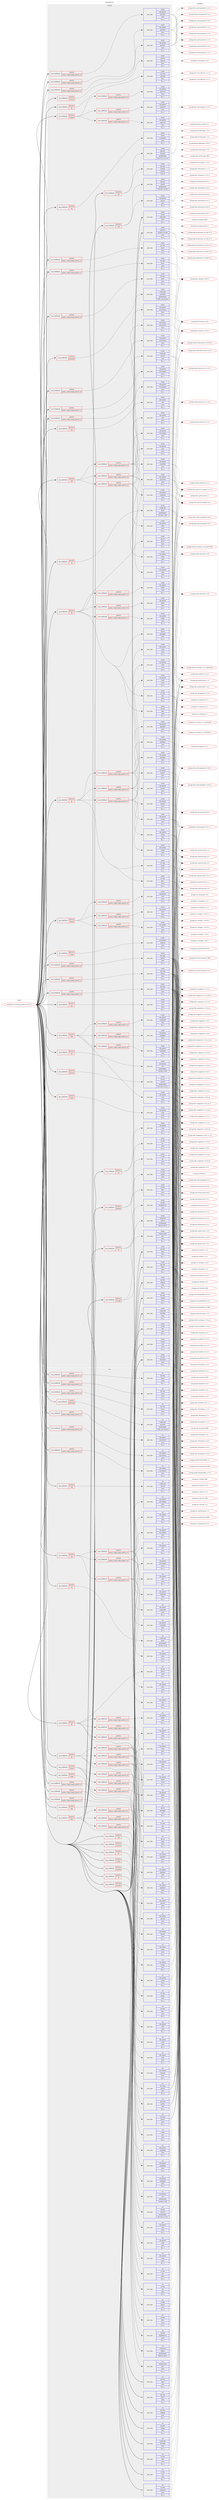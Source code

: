 digraph prolog {

# *************
# Graph options
# *************

newrank=true;
concentrate=true;
compound=true;
graph [rankdir=LR,fontname=Helvetica,fontsize=10,ranksep=1.5];#, ranksep=2.5, nodesep=0.2];
edge  [arrowhead=vee];
node  [fontname=Helvetica,fontsize=10];

# **********
# The ebuild
# **********

subgraph cluster_leftcol {
color=gray;
label=<<i>ebuild</i>>;
id [label="portage://net-wireless/gnuradio-3.10.9.2-r5", color=red, width=4, href="../net-wireless/gnuradio-3.10.9.2-r5.svg"];
}

# ****************
# The dependencies
# ****************

subgraph cluster_midcol {
color=gray;
label=<<i>dependencies</i>>;
subgraph cluster_compile {
fillcolor="#eeeeee";
style=filled;
label=<<i>compile</i>>;
subgraph cond106614 {
dependency404413 [label=<<TABLE BORDER="0" CELLBORDER="1" CELLSPACING="0" CELLPADDING="4"><TR><TD ROWSPAN="3" CELLPADDING="10">use_conditional</TD></TR><TR><TD>positive</TD></TR><TR><TD>alsa</TD></TR></TABLE>>, shape=none, color=red];
subgraph pack294846 {
dependency404414 [label=<<TABLE BORDER="0" CELLBORDER="1" CELLSPACING="0" CELLPADDING="4" WIDTH="220"><TR><TD ROWSPAN="6" CELLPADDING="30">pack_dep</TD></TR><TR><TD WIDTH="110">install</TD></TR><TR><TD>media-libs</TD></TR><TR><TD>alsa-lib</TD></TR><TR><TD>none</TD></TR><TR><TD>[[],,,,]</TD></TR></TABLE>>, shape=none, color=blue];
}
dependency404413:e -> dependency404414:w [weight=20,style="dashed",arrowhead="vee"];
}
id:e -> dependency404413:w [weight=20,style="solid",arrowhead="vee"];
subgraph cond106615 {
dependency404415 [label=<<TABLE BORDER="0" CELLBORDER="1" CELLSPACING="0" CELLPADDING="4"><TR><TD ROWSPAN="3" CELLPADDING="10">use_conditional</TD></TR><TR><TD>positive</TD></TR><TR><TD>ctrlport</TD></TR></TABLE>>, shape=none, color=red];
subgraph cond106616 {
dependency404416 [label=<<TABLE BORDER="0" CELLBORDER="1" CELLSPACING="0" CELLPADDING="4"><TR><TD ROWSPAN="3" CELLPADDING="10">use_conditional</TD></TR><TR><TD>positive</TD></TR><TR><TD>python_single_target_python3_10</TD></TR></TABLE>>, shape=none, color=red];
subgraph pack294847 {
dependency404417 [label=<<TABLE BORDER="0" CELLBORDER="1" CELLSPACING="0" CELLPADDING="4" WIDTH="220"><TR><TD ROWSPAN="6" CELLPADDING="30">pack_dep</TD></TR><TR><TD WIDTH="110">install</TD></TR><TR><TD>dev-python</TD></TR><TR><TD>thrift</TD></TR><TR><TD>none</TD></TR><TR><TD>[[],,,,]</TD></TR></TABLE>>, shape=none, color=blue];
}
dependency404416:e -> dependency404417:w [weight=20,style="dashed",arrowhead="vee"];
}
dependency404415:e -> dependency404416:w [weight=20,style="dashed",arrowhead="vee"];
subgraph cond106617 {
dependency404418 [label=<<TABLE BORDER="0" CELLBORDER="1" CELLSPACING="0" CELLPADDING="4"><TR><TD ROWSPAN="3" CELLPADDING="10">use_conditional</TD></TR><TR><TD>positive</TD></TR><TR><TD>python_single_target_python3_11</TD></TR></TABLE>>, shape=none, color=red];
subgraph pack294848 {
dependency404419 [label=<<TABLE BORDER="0" CELLBORDER="1" CELLSPACING="0" CELLPADDING="4" WIDTH="220"><TR><TD ROWSPAN="6" CELLPADDING="30">pack_dep</TD></TR><TR><TD WIDTH="110">install</TD></TR><TR><TD>dev-python</TD></TR><TR><TD>thrift</TD></TR><TR><TD>none</TD></TR><TR><TD>[[],,,,]</TD></TR></TABLE>>, shape=none, color=blue];
}
dependency404418:e -> dependency404419:w [weight=20,style="dashed",arrowhead="vee"];
}
dependency404415:e -> dependency404418:w [weight=20,style="dashed",arrowhead="vee"];
subgraph cond106618 {
dependency404420 [label=<<TABLE BORDER="0" CELLBORDER="1" CELLSPACING="0" CELLPADDING="4"><TR><TD ROWSPAN="3" CELLPADDING="10">use_conditional</TD></TR><TR><TD>positive</TD></TR><TR><TD>python_single_target_python3_12</TD></TR></TABLE>>, shape=none, color=red];
subgraph pack294849 {
dependency404421 [label=<<TABLE BORDER="0" CELLBORDER="1" CELLSPACING="0" CELLPADDING="4" WIDTH="220"><TR><TD ROWSPAN="6" CELLPADDING="30">pack_dep</TD></TR><TR><TD WIDTH="110">install</TD></TR><TR><TD>dev-python</TD></TR><TR><TD>thrift</TD></TR><TR><TD>none</TD></TR><TR><TD>[[],,,,]</TD></TR></TABLE>>, shape=none, color=blue];
}
dependency404420:e -> dependency404421:w [weight=20,style="dashed",arrowhead="vee"];
}
dependency404415:e -> dependency404420:w [weight=20,style="dashed",arrowhead="vee"];
}
id:e -> dependency404415:w [weight=20,style="solid",arrowhead="vee"];
subgraph cond106619 {
dependency404422 [label=<<TABLE BORDER="0" CELLBORDER="1" CELLSPACING="0" CELLPADDING="4"><TR><TD ROWSPAN="3" CELLPADDING="10">use_conditional</TD></TR><TR><TD>positive</TD></TR><TR><TD>doc</TD></TR></TABLE>>, shape=none, color=red];
subgraph pack294850 {
dependency404423 [label=<<TABLE BORDER="0" CELLBORDER="1" CELLSPACING="0" CELLPADDING="4" WIDTH="220"><TR><TD ROWSPAN="6" CELLPADDING="30">pack_dep</TD></TR><TR><TD WIDTH="110">install</TD></TR><TR><TD>app-text</TD></TR><TR><TD>doxygen</TD></TR><TR><TD>greaterequal</TD></TR><TR><TD>[[1,5,7,1],,,1.5.7.1]</TD></TR></TABLE>>, shape=none, color=blue];
}
dependency404422:e -> dependency404423:w [weight=20,style="dashed",arrowhead="vee"];
subgraph pack294851 {
dependency404424 [label=<<TABLE BORDER="0" CELLBORDER="1" CELLSPACING="0" CELLPADDING="4" WIDTH="220"><TR><TD ROWSPAN="6" CELLPADDING="30">pack_dep</TD></TR><TR><TD WIDTH="110">install</TD></TR><TR><TD>dev-libs</TD></TR><TR><TD>mathjax</TD></TR><TR><TD>smaller</TD></TR><TR><TD>[[3],,,3]</TD></TR></TABLE>>, shape=none, color=blue];
}
dependency404422:e -> dependency404424:w [weight=20,style="dashed",arrowhead="vee"];
}
id:e -> dependency404422:w [weight=20,style="solid",arrowhead="vee"];
subgraph cond106620 {
dependency404425 [label=<<TABLE BORDER="0" CELLBORDER="1" CELLSPACING="0" CELLPADDING="4"><TR><TD ROWSPAN="3" CELLPADDING="10">use_conditional</TD></TR><TR><TD>positive</TD></TR><TR><TD>fec</TD></TR></TABLE>>, shape=none, color=red];
subgraph pack294852 {
dependency404426 [label=<<TABLE BORDER="0" CELLBORDER="1" CELLSPACING="0" CELLPADDING="4" WIDTH="220"><TR><TD ROWSPAN="6" CELLPADDING="30">pack_dep</TD></TR><TR><TD WIDTH="110">install</TD></TR><TR><TD>sci-libs</TD></TR><TR><TD>gsl</TD></TR><TR><TD>none</TD></TR><TR><TD>[[],,,,]</TD></TR></TABLE>>, shape=none, color=blue];
}
dependency404425:e -> dependency404426:w [weight=20,style="dashed",arrowhead="vee"];
subgraph pack294853 {
dependency404427 [label=<<TABLE BORDER="0" CELLBORDER="1" CELLSPACING="0" CELLPADDING="4" WIDTH="220"><TR><TD ROWSPAN="6" CELLPADDING="30">pack_dep</TD></TR><TR><TD WIDTH="110">install</TD></TR><TR><TD>dev-python</TD></TR><TR><TD>scipy</TD></TR><TR><TD>none</TD></TR><TR><TD>[[],,,,]</TD></TR></TABLE>>, shape=none, color=blue];
}
dependency404425:e -> dependency404427:w [weight=20,style="dashed",arrowhead="vee"];
}
id:e -> dependency404425:w [weight=20,style="solid",arrowhead="vee"];
subgraph cond106621 {
dependency404428 [label=<<TABLE BORDER="0" CELLBORDER="1" CELLSPACING="0" CELLPADDING="4"><TR><TD ROWSPAN="3" CELLPADDING="10">use_conditional</TD></TR><TR><TD>positive</TD></TR><TR><TD>filter</TD></TR></TABLE>>, shape=none, color=red];
subgraph pack294854 {
dependency404429 [label=<<TABLE BORDER="0" CELLBORDER="1" CELLSPACING="0" CELLPADDING="4" WIDTH="220"><TR><TD ROWSPAN="6" CELLPADDING="30">pack_dep</TD></TR><TR><TD WIDTH="110">install</TD></TR><TR><TD>dev-python</TD></TR><TR><TD>scipy</TD></TR><TR><TD>none</TD></TR><TR><TD>[[],,,,]</TD></TR></TABLE>>, shape=none, color=blue];
}
dependency404428:e -> dependency404429:w [weight=20,style="dashed",arrowhead="vee"];
subgraph cond106622 {
dependency404430 [label=<<TABLE BORDER="0" CELLBORDER="1" CELLSPACING="0" CELLPADDING="4"><TR><TD ROWSPAN="3" CELLPADDING="10">use_conditional</TD></TR><TR><TD>positive</TD></TR><TR><TD>python_single_target_python3_10</TD></TR></TABLE>>, shape=none, color=red];
subgraph pack294855 {
dependency404431 [label=<<TABLE BORDER="0" CELLBORDER="1" CELLSPACING="0" CELLPADDING="4" WIDTH="220"><TR><TD ROWSPAN="6" CELLPADDING="30">pack_dep</TD></TR><TR><TD WIDTH="110">install</TD></TR><TR><TD>dev-python</TD></TR><TR><TD>pyqtgraph</TD></TR><TR><TD>none</TD></TR><TR><TD>[[],,,,]</TD></TR></TABLE>>, shape=none, color=blue];
}
dependency404430:e -> dependency404431:w [weight=20,style="dashed",arrowhead="vee"];
}
dependency404428:e -> dependency404430:w [weight=20,style="dashed",arrowhead="vee"];
subgraph cond106623 {
dependency404432 [label=<<TABLE BORDER="0" CELLBORDER="1" CELLSPACING="0" CELLPADDING="4"><TR><TD ROWSPAN="3" CELLPADDING="10">use_conditional</TD></TR><TR><TD>positive</TD></TR><TR><TD>python_single_target_python3_11</TD></TR></TABLE>>, shape=none, color=red];
subgraph pack294856 {
dependency404433 [label=<<TABLE BORDER="0" CELLBORDER="1" CELLSPACING="0" CELLPADDING="4" WIDTH="220"><TR><TD ROWSPAN="6" CELLPADDING="30">pack_dep</TD></TR><TR><TD WIDTH="110">install</TD></TR><TR><TD>dev-python</TD></TR><TR><TD>pyqtgraph</TD></TR><TR><TD>none</TD></TR><TR><TD>[[],,,,]</TD></TR></TABLE>>, shape=none, color=blue];
}
dependency404432:e -> dependency404433:w [weight=20,style="dashed",arrowhead="vee"];
}
dependency404428:e -> dependency404432:w [weight=20,style="dashed",arrowhead="vee"];
subgraph cond106624 {
dependency404434 [label=<<TABLE BORDER="0" CELLBORDER="1" CELLSPACING="0" CELLPADDING="4"><TR><TD ROWSPAN="3" CELLPADDING="10">use_conditional</TD></TR><TR><TD>positive</TD></TR><TR><TD>python_single_target_python3_12</TD></TR></TABLE>>, shape=none, color=red];
subgraph pack294857 {
dependency404435 [label=<<TABLE BORDER="0" CELLBORDER="1" CELLSPACING="0" CELLPADDING="4" WIDTH="220"><TR><TD ROWSPAN="6" CELLPADDING="30">pack_dep</TD></TR><TR><TD WIDTH="110">install</TD></TR><TR><TD>dev-python</TD></TR><TR><TD>pyqtgraph</TD></TR><TR><TD>none</TD></TR><TR><TD>[[],,,,]</TD></TR></TABLE>>, shape=none, color=blue];
}
dependency404434:e -> dependency404435:w [weight=20,style="dashed",arrowhead="vee"];
}
dependency404428:e -> dependency404434:w [weight=20,style="dashed",arrowhead="vee"];
}
id:e -> dependency404428:w [weight=20,style="solid",arrowhead="vee"];
subgraph cond106625 {
dependency404436 [label=<<TABLE BORDER="0" CELLBORDER="1" CELLSPACING="0" CELLPADDING="4"><TR><TD ROWSPAN="3" CELLPADDING="10">use_conditional</TD></TR><TR><TD>positive</TD></TR><TR><TD>grc</TD></TR></TABLE>>, shape=none, color=red];
subgraph cond106626 {
dependency404437 [label=<<TABLE BORDER="0" CELLBORDER="1" CELLSPACING="0" CELLPADDING="4"><TR><TD ROWSPAN="3" CELLPADDING="10">use_conditional</TD></TR><TR><TD>positive</TD></TR><TR><TD>python_single_target_python3_10</TD></TR></TABLE>>, shape=none, color=red];
subgraph pack294858 {
dependency404438 [label=<<TABLE BORDER="0" CELLBORDER="1" CELLSPACING="0" CELLPADDING="4" WIDTH="220"><TR><TD ROWSPAN="6" CELLPADDING="30">pack_dep</TD></TR><TR><TD WIDTH="110">install</TD></TR><TR><TD>dev-python</TD></TR><TR><TD>mako</TD></TR><TR><TD>none</TD></TR><TR><TD>[[],,,,]</TD></TR></TABLE>>, shape=none, color=blue];
}
dependency404437:e -> dependency404438:w [weight=20,style="dashed",arrowhead="vee"];
subgraph pack294859 {
dependency404439 [label=<<TABLE BORDER="0" CELLBORDER="1" CELLSPACING="0" CELLPADDING="4" WIDTH="220"><TR><TD ROWSPAN="6" CELLPADDING="30">pack_dep</TD></TR><TR><TD WIDTH="110">install</TD></TR><TR><TD>dev-python</TD></TR><TR><TD>numpy</TD></TR><TR><TD>none</TD></TR><TR><TD>[[],,,,]</TD></TR></TABLE>>, shape=none, color=blue];
}
dependency404437:e -> dependency404439:w [weight=20,style="dashed",arrowhead="vee"];
subgraph pack294860 {
dependency404440 [label=<<TABLE BORDER="0" CELLBORDER="1" CELLSPACING="0" CELLPADDING="4" WIDTH="220"><TR><TD ROWSPAN="6" CELLPADDING="30">pack_dep</TD></TR><TR><TD WIDTH="110">install</TD></TR><TR><TD>dev-python</TD></TR><TR><TD>pygobject</TD></TR><TR><TD>none</TD></TR><TR><TD>[[],,,,]</TD></TR></TABLE>>, shape=none, color=blue];
}
dependency404437:e -> dependency404440:w [weight=20,style="dashed",arrowhead="vee"];
subgraph pack294861 {
dependency404441 [label=<<TABLE BORDER="0" CELLBORDER="1" CELLSPACING="0" CELLPADDING="4" WIDTH="220"><TR><TD ROWSPAN="6" CELLPADDING="30">pack_dep</TD></TR><TR><TD WIDTH="110">install</TD></TR><TR><TD>dev-python</TD></TR><TR><TD>pyyaml</TD></TR><TR><TD>none</TD></TR><TR><TD>[[],,,,]</TD></TR></TABLE>>, shape=none, color=blue];
}
dependency404437:e -> dependency404441:w [weight=20,style="dashed",arrowhead="vee"];
}
dependency404436:e -> dependency404437:w [weight=20,style="dashed",arrowhead="vee"];
subgraph cond106627 {
dependency404442 [label=<<TABLE BORDER="0" CELLBORDER="1" CELLSPACING="0" CELLPADDING="4"><TR><TD ROWSPAN="3" CELLPADDING="10">use_conditional</TD></TR><TR><TD>positive</TD></TR><TR><TD>python_single_target_python3_11</TD></TR></TABLE>>, shape=none, color=red];
subgraph pack294862 {
dependency404443 [label=<<TABLE BORDER="0" CELLBORDER="1" CELLSPACING="0" CELLPADDING="4" WIDTH="220"><TR><TD ROWSPAN="6" CELLPADDING="30">pack_dep</TD></TR><TR><TD WIDTH="110">install</TD></TR><TR><TD>dev-python</TD></TR><TR><TD>mako</TD></TR><TR><TD>none</TD></TR><TR><TD>[[],,,,]</TD></TR></TABLE>>, shape=none, color=blue];
}
dependency404442:e -> dependency404443:w [weight=20,style="dashed",arrowhead="vee"];
subgraph pack294863 {
dependency404444 [label=<<TABLE BORDER="0" CELLBORDER="1" CELLSPACING="0" CELLPADDING="4" WIDTH="220"><TR><TD ROWSPAN="6" CELLPADDING="30">pack_dep</TD></TR><TR><TD WIDTH="110">install</TD></TR><TR><TD>dev-python</TD></TR><TR><TD>numpy</TD></TR><TR><TD>none</TD></TR><TR><TD>[[],,,,]</TD></TR></TABLE>>, shape=none, color=blue];
}
dependency404442:e -> dependency404444:w [weight=20,style="dashed",arrowhead="vee"];
subgraph pack294864 {
dependency404445 [label=<<TABLE BORDER="0" CELLBORDER="1" CELLSPACING="0" CELLPADDING="4" WIDTH="220"><TR><TD ROWSPAN="6" CELLPADDING="30">pack_dep</TD></TR><TR><TD WIDTH="110">install</TD></TR><TR><TD>dev-python</TD></TR><TR><TD>pygobject</TD></TR><TR><TD>none</TD></TR><TR><TD>[[],,,,]</TD></TR></TABLE>>, shape=none, color=blue];
}
dependency404442:e -> dependency404445:w [weight=20,style="dashed",arrowhead="vee"];
subgraph pack294865 {
dependency404446 [label=<<TABLE BORDER="0" CELLBORDER="1" CELLSPACING="0" CELLPADDING="4" WIDTH="220"><TR><TD ROWSPAN="6" CELLPADDING="30">pack_dep</TD></TR><TR><TD WIDTH="110">install</TD></TR><TR><TD>dev-python</TD></TR><TR><TD>pyyaml</TD></TR><TR><TD>none</TD></TR><TR><TD>[[],,,,]</TD></TR></TABLE>>, shape=none, color=blue];
}
dependency404442:e -> dependency404446:w [weight=20,style="dashed",arrowhead="vee"];
}
dependency404436:e -> dependency404442:w [weight=20,style="dashed",arrowhead="vee"];
subgraph cond106628 {
dependency404447 [label=<<TABLE BORDER="0" CELLBORDER="1" CELLSPACING="0" CELLPADDING="4"><TR><TD ROWSPAN="3" CELLPADDING="10">use_conditional</TD></TR><TR><TD>positive</TD></TR><TR><TD>python_single_target_python3_12</TD></TR></TABLE>>, shape=none, color=red];
subgraph pack294866 {
dependency404448 [label=<<TABLE BORDER="0" CELLBORDER="1" CELLSPACING="0" CELLPADDING="4" WIDTH="220"><TR><TD ROWSPAN="6" CELLPADDING="30">pack_dep</TD></TR><TR><TD WIDTH="110">install</TD></TR><TR><TD>dev-python</TD></TR><TR><TD>mako</TD></TR><TR><TD>none</TD></TR><TR><TD>[[],,,,]</TD></TR></TABLE>>, shape=none, color=blue];
}
dependency404447:e -> dependency404448:w [weight=20,style="dashed",arrowhead="vee"];
subgraph pack294867 {
dependency404449 [label=<<TABLE BORDER="0" CELLBORDER="1" CELLSPACING="0" CELLPADDING="4" WIDTH="220"><TR><TD ROWSPAN="6" CELLPADDING="30">pack_dep</TD></TR><TR><TD WIDTH="110">install</TD></TR><TR><TD>dev-python</TD></TR><TR><TD>numpy</TD></TR><TR><TD>none</TD></TR><TR><TD>[[],,,,]</TD></TR></TABLE>>, shape=none, color=blue];
}
dependency404447:e -> dependency404449:w [weight=20,style="dashed",arrowhead="vee"];
subgraph pack294868 {
dependency404450 [label=<<TABLE BORDER="0" CELLBORDER="1" CELLSPACING="0" CELLPADDING="4" WIDTH="220"><TR><TD ROWSPAN="6" CELLPADDING="30">pack_dep</TD></TR><TR><TD WIDTH="110">install</TD></TR><TR><TD>dev-python</TD></TR><TR><TD>pygobject</TD></TR><TR><TD>none</TD></TR><TR><TD>[[],,,,]</TD></TR></TABLE>>, shape=none, color=blue];
}
dependency404447:e -> dependency404450:w [weight=20,style="dashed",arrowhead="vee"];
subgraph pack294869 {
dependency404451 [label=<<TABLE BORDER="0" CELLBORDER="1" CELLSPACING="0" CELLPADDING="4" WIDTH="220"><TR><TD ROWSPAN="6" CELLPADDING="30">pack_dep</TD></TR><TR><TD WIDTH="110">install</TD></TR><TR><TD>dev-python</TD></TR><TR><TD>pyyaml</TD></TR><TR><TD>none</TD></TR><TR><TD>[[],,,,]</TD></TR></TABLE>>, shape=none, color=blue];
}
dependency404447:e -> dependency404451:w [weight=20,style="dashed",arrowhead="vee"];
}
dependency404436:e -> dependency404447:w [weight=20,style="dashed",arrowhead="vee"];
subgraph pack294870 {
dependency404452 [label=<<TABLE BORDER="0" CELLBORDER="1" CELLSPACING="0" CELLPADDING="4" WIDTH="220"><TR><TD ROWSPAN="6" CELLPADDING="30">pack_dep</TD></TR><TR><TD WIDTH="110">install</TD></TR><TR><TD>x11-libs</TD></TR><TR><TD>gtk+</TD></TR><TR><TD>none</TD></TR><TR><TD>[[],,,,]</TD></TR></TABLE>>, shape=none, color=blue];
}
dependency404436:e -> dependency404452:w [weight=20,style="dashed",arrowhead="vee"];
subgraph pack294871 {
dependency404453 [label=<<TABLE BORDER="0" CELLBORDER="1" CELLSPACING="0" CELLPADDING="4" WIDTH="220"><TR><TD ROWSPAN="6" CELLPADDING="30">pack_dep</TD></TR><TR><TD WIDTH="110">install</TD></TR><TR><TD>x11-libs</TD></TR><TR><TD>pango</TD></TR><TR><TD>none</TD></TR><TR><TD>[[],,,,]</TD></TR></TABLE>>, shape=none, color=blue];
}
dependency404436:e -> dependency404453:w [weight=20,style="dashed",arrowhead="vee"];
}
id:e -> dependency404436:w [weight=20,style="solid",arrowhead="vee"];
subgraph cond106629 {
dependency404454 [label=<<TABLE BORDER="0" CELLBORDER="1" CELLSPACING="0" CELLPADDING="4"><TR><TD ROWSPAN="3" CELLPADDING="10">use_conditional</TD></TR><TR><TD>positive</TD></TR><TR><TD>grc</TD></TR></TABLE>>, shape=none, color=red];
subgraph pack294872 {
dependency404455 [label=<<TABLE BORDER="0" CELLBORDER="1" CELLSPACING="0" CELLPADDING="4" WIDTH="220"><TR><TD ROWSPAN="6" CELLPADDING="30">pack_dep</TD></TR><TR><TD WIDTH="110">install</TD></TR><TR><TD>x11-misc</TD></TR><TR><TD>xdg-utils</TD></TR><TR><TD>none</TD></TR><TR><TD>[[],,,,]</TD></TR></TABLE>>, shape=none, color=blue];
}
dependency404454:e -> dependency404455:w [weight=20,style="dashed",arrowhead="vee"];
}
id:e -> dependency404454:w [weight=20,style="solid",arrowhead="vee"];
subgraph cond106630 {
dependency404456 [label=<<TABLE BORDER="0" CELLBORDER="1" CELLSPACING="0" CELLPADDING="4"><TR><TD ROWSPAN="3" CELLPADDING="10">use_conditional</TD></TR><TR><TD>positive</TD></TR><TR><TD>iio</TD></TR></TABLE>>, shape=none, color=red];
subgraph pack294873 {
dependency404457 [label=<<TABLE BORDER="0" CELLBORDER="1" CELLSPACING="0" CELLPADDING="4" WIDTH="220"><TR><TD ROWSPAN="6" CELLPADDING="30">pack_dep</TD></TR><TR><TD WIDTH="110">install</TD></TR><TR><TD>net-libs</TD></TR><TR><TD>libiio</TD></TR><TR><TD>none</TD></TR><TR><TD>[[],,,,]</TD></TR></TABLE>>, shape=none, color=blue];
}
dependency404456:e -> dependency404457:w [weight=20,style="dashed",arrowhead="vee"];
subgraph pack294874 {
dependency404458 [label=<<TABLE BORDER="0" CELLBORDER="1" CELLSPACING="0" CELLPADDING="4" WIDTH="220"><TR><TD ROWSPAN="6" CELLPADDING="30">pack_dep</TD></TR><TR><TD WIDTH="110">install</TD></TR><TR><TD>net-libs</TD></TR><TR><TD>libad9361-iio</TD></TR><TR><TD>none</TD></TR><TR><TD>[[],,,,]</TD></TR></TABLE>>, shape=none, color=blue];
}
dependency404456:e -> dependency404458:w [weight=20,style="dashed",arrowhead="vee"];
}
id:e -> dependency404456:w [weight=20,style="solid",arrowhead="vee"];
subgraph cond106631 {
dependency404459 [label=<<TABLE BORDER="0" CELLBORDER="1" CELLSPACING="0" CELLPADDING="4"><TR><TD ROWSPAN="3" CELLPADDING="10">use_conditional</TD></TR><TR><TD>positive</TD></TR><TR><TD>jack</TD></TR></TABLE>>, shape=none, color=red];
subgraph pack294875 {
dependency404460 [label=<<TABLE BORDER="0" CELLBORDER="1" CELLSPACING="0" CELLPADDING="4" WIDTH="220"><TR><TD ROWSPAN="6" CELLPADDING="30">pack_dep</TD></TR><TR><TD WIDTH="110">install</TD></TR><TR><TD>virtual</TD></TR><TR><TD>jack</TD></TR><TR><TD>none</TD></TR><TR><TD>[[],,,,]</TD></TR></TABLE>>, shape=none, color=blue];
}
dependency404459:e -> dependency404460:w [weight=20,style="dashed",arrowhead="vee"];
}
id:e -> dependency404459:w [weight=20,style="solid",arrowhead="vee"];
subgraph cond106632 {
dependency404461 [label=<<TABLE BORDER="0" CELLBORDER="1" CELLSPACING="0" CELLPADDING="4"><TR><TD ROWSPAN="3" CELLPADDING="10">use_conditional</TD></TR><TR><TD>positive</TD></TR><TR><TD>modtool</TD></TR></TABLE>>, shape=none, color=red];
subgraph cond106633 {
dependency404462 [label=<<TABLE BORDER="0" CELLBORDER="1" CELLSPACING="0" CELLPADDING="4"><TR><TD ROWSPAN="3" CELLPADDING="10">use_conditional</TD></TR><TR><TD>positive</TD></TR><TR><TD>python_single_target_python3_10</TD></TR></TABLE>>, shape=none, color=red];
subgraph pack294876 {
dependency404463 [label=<<TABLE BORDER="0" CELLBORDER="1" CELLSPACING="0" CELLPADDING="4" WIDTH="220"><TR><TD ROWSPAN="6" CELLPADDING="30">pack_dep</TD></TR><TR><TD WIDTH="110">install</TD></TR><TR><TD>dev-python</TD></TR><TR><TD>pygccxml</TD></TR><TR><TD>none</TD></TR><TR><TD>[[],,,,]</TD></TR></TABLE>>, shape=none, color=blue];
}
dependency404462:e -> dependency404463:w [weight=20,style="dashed",arrowhead="vee"];
}
dependency404461:e -> dependency404462:w [weight=20,style="dashed",arrowhead="vee"];
subgraph cond106634 {
dependency404464 [label=<<TABLE BORDER="0" CELLBORDER="1" CELLSPACING="0" CELLPADDING="4"><TR><TD ROWSPAN="3" CELLPADDING="10">use_conditional</TD></TR><TR><TD>positive</TD></TR><TR><TD>python_single_target_python3_11</TD></TR></TABLE>>, shape=none, color=red];
subgraph pack294877 {
dependency404465 [label=<<TABLE BORDER="0" CELLBORDER="1" CELLSPACING="0" CELLPADDING="4" WIDTH="220"><TR><TD ROWSPAN="6" CELLPADDING="30">pack_dep</TD></TR><TR><TD WIDTH="110">install</TD></TR><TR><TD>dev-python</TD></TR><TR><TD>pygccxml</TD></TR><TR><TD>none</TD></TR><TR><TD>[[],,,,]</TD></TR></TABLE>>, shape=none, color=blue];
}
dependency404464:e -> dependency404465:w [weight=20,style="dashed",arrowhead="vee"];
}
dependency404461:e -> dependency404464:w [weight=20,style="dashed",arrowhead="vee"];
subgraph cond106635 {
dependency404466 [label=<<TABLE BORDER="0" CELLBORDER="1" CELLSPACING="0" CELLPADDING="4"><TR><TD ROWSPAN="3" CELLPADDING="10">use_conditional</TD></TR><TR><TD>positive</TD></TR><TR><TD>python_single_target_python3_12</TD></TR></TABLE>>, shape=none, color=red];
subgraph pack294878 {
dependency404467 [label=<<TABLE BORDER="0" CELLBORDER="1" CELLSPACING="0" CELLPADDING="4" WIDTH="220"><TR><TD ROWSPAN="6" CELLPADDING="30">pack_dep</TD></TR><TR><TD WIDTH="110">install</TD></TR><TR><TD>dev-python</TD></TR><TR><TD>pygccxml</TD></TR><TR><TD>none</TD></TR><TR><TD>[[],,,,]</TD></TR></TABLE>>, shape=none, color=blue];
}
dependency404466:e -> dependency404467:w [weight=20,style="dashed",arrowhead="vee"];
}
dependency404461:e -> dependency404466:w [weight=20,style="dashed",arrowhead="vee"];
}
id:e -> dependency404461:w [weight=20,style="solid",arrowhead="vee"];
subgraph cond106636 {
dependency404468 [label=<<TABLE BORDER="0" CELLBORDER="1" CELLSPACING="0" CELLPADDING="4"><TR><TD ROWSPAN="3" CELLPADDING="10">use_conditional</TD></TR><TR><TD>positive</TD></TR><TR><TD>oss</TD></TR></TABLE>>, shape=none, color=red];
subgraph pack294879 {
dependency404469 [label=<<TABLE BORDER="0" CELLBORDER="1" CELLSPACING="0" CELLPADDING="4" WIDTH="220"><TR><TD ROWSPAN="6" CELLPADDING="30">pack_dep</TD></TR><TR><TD WIDTH="110">install</TD></TR><TR><TD>virtual</TD></TR><TR><TD>os-headers</TD></TR><TR><TD>none</TD></TR><TR><TD>[[],,,,]</TD></TR></TABLE>>, shape=none, color=blue];
}
dependency404468:e -> dependency404469:w [weight=20,style="dashed",arrowhead="vee"];
}
id:e -> dependency404468:w [weight=20,style="solid",arrowhead="vee"];
subgraph cond106637 {
dependency404470 [label=<<TABLE BORDER="0" CELLBORDER="1" CELLSPACING="0" CELLPADDING="4"><TR><TD ROWSPAN="3" CELLPADDING="10">use_conditional</TD></TR><TR><TD>positive</TD></TR><TR><TD>portaudio</TD></TR></TABLE>>, shape=none, color=red];
subgraph pack294880 {
dependency404471 [label=<<TABLE BORDER="0" CELLBORDER="1" CELLSPACING="0" CELLPADDING="4" WIDTH="220"><TR><TD ROWSPAN="6" CELLPADDING="30">pack_dep</TD></TR><TR><TD WIDTH="110">install</TD></TR><TR><TD>media-libs</TD></TR><TR><TD>portaudio</TD></TR><TR><TD>greaterequal</TD></TR><TR><TD>[[19],,_pre,19_pre]</TD></TR></TABLE>>, shape=none, color=blue];
}
dependency404470:e -> dependency404471:w [weight=20,style="dashed",arrowhead="vee"];
}
id:e -> dependency404470:w [weight=20,style="solid",arrowhead="vee"];
subgraph cond106638 {
dependency404472 [label=<<TABLE BORDER="0" CELLBORDER="1" CELLSPACING="0" CELLPADDING="4"><TR><TD ROWSPAN="3" CELLPADDING="10">use_conditional</TD></TR><TR><TD>positive</TD></TR><TR><TD>python_single_target_python3_10</TD></TR></TABLE>>, shape=none, color=red];
subgraph pack294881 {
dependency404473 [label=<<TABLE BORDER="0" CELLBORDER="1" CELLSPACING="0" CELLPADDING="4" WIDTH="220"><TR><TD ROWSPAN="6" CELLPADDING="30">pack_dep</TD></TR><TR><TD WIDTH="110">install</TD></TR><TR><TD>dev-lang</TD></TR><TR><TD>python</TD></TR><TR><TD>none</TD></TR><TR><TD>[[],,,,]</TD></TR></TABLE>>, shape=none, color=blue];
}
dependency404472:e -> dependency404473:w [weight=20,style="dashed",arrowhead="vee"];
}
id:e -> dependency404472:w [weight=20,style="solid",arrowhead="vee"];
subgraph cond106639 {
dependency404474 [label=<<TABLE BORDER="0" CELLBORDER="1" CELLSPACING="0" CELLPADDING="4"><TR><TD ROWSPAN="3" CELLPADDING="10">use_conditional</TD></TR><TR><TD>positive</TD></TR><TR><TD>python_single_target_python3_10</TD></TR></TABLE>>, shape=none, color=red];
subgraph pack294882 {
dependency404475 [label=<<TABLE BORDER="0" CELLBORDER="1" CELLSPACING="0" CELLPADDING="4" WIDTH="220"><TR><TD ROWSPAN="6" CELLPADDING="30">pack_dep</TD></TR><TR><TD WIDTH="110">install</TD></TR><TR><TD>dev-libs</TD></TR><TR><TD>boost</TD></TR><TR><TD>none</TD></TR><TR><TD>[[],,,,]</TD></TR></TABLE>>, shape=none, color=blue];
}
dependency404474:e -> dependency404475:w [weight=20,style="dashed",arrowhead="vee"];
}
id:e -> dependency404474:w [weight=20,style="solid",arrowhead="vee"];
subgraph cond106640 {
dependency404476 [label=<<TABLE BORDER="0" CELLBORDER="1" CELLSPACING="0" CELLPADDING="4"><TR><TD ROWSPAN="3" CELLPADDING="10">use_conditional</TD></TR><TR><TD>positive</TD></TR><TR><TD>python_single_target_python3_10</TD></TR></TABLE>>, shape=none, color=red];
subgraph pack294883 {
dependency404477 [label=<<TABLE BORDER="0" CELLBORDER="1" CELLSPACING="0" CELLPADDING="4" WIDTH="220"><TR><TD ROWSPAN="6" CELLPADDING="30">pack_dep</TD></TR><TR><TD WIDTH="110">install</TD></TR><TR><TD>dev-python</TD></TR><TR><TD>jsonschema</TD></TR><TR><TD>none</TD></TR><TR><TD>[[],,,,]</TD></TR></TABLE>>, shape=none, color=blue];
}
dependency404476:e -> dependency404477:w [weight=20,style="dashed",arrowhead="vee"];
}
id:e -> dependency404476:w [weight=20,style="solid",arrowhead="vee"];
subgraph cond106641 {
dependency404478 [label=<<TABLE BORDER="0" CELLBORDER="1" CELLSPACING="0" CELLPADDING="4"><TR><TD ROWSPAN="3" CELLPADDING="10">use_conditional</TD></TR><TR><TD>positive</TD></TR><TR><TD>python_single_target_python3_10</TD></TR></TABLE>>, shape=none, color=red];
subgraph pack294884 {
dependency404479 [label=<<TABLE BORDER="0" CELLBORDER="1" CELLSPACING="0" CELLPADDING="4" WIDTH="220"><TR><TD ROWSPAN="6" CELLPADDING="30">pack_dep</TD></TR><TR><TD WIDTH="110">install</TD></TR><TR><TD>dev-python</TD></TR><TR><TD>pybind11</TD></TR><TR><TD>none</TD></TR><TR><TD>[[],,,,]</TD></TR></TABLE>>, shape=none, color=blue];
}
dependency404478:e -> dependency404479:w [weight=20,style="dashed",arrowhead="vee"];
}
id:e -> dependency404478:w [weight=20,style="solid",arrowhead="vee"];
subgraph cond106642 {
dependency404480 [label=<<TABLE BORDER="0" CELLBORDER="1" CELLSPACING="0" CELLPADDING="4"><TR><TD ROWSPAN="3" CELLPADDING="10">use_conditional</TD></TR><TR><TD>positive</TD></TR><TR><TD>python_single_target_python3_11</TD></TR></TABLE>>, shape=none, color=red];
subgraph pack294885 {
dependency404481 [label=<<TABLE BORDER="0" CELLBORDER="1" CELLSPACING="0" CELLPADDING="4" WIDTH="220"><TR><TD ROWSPAN="6" CELLPADDING="30">pack_dep</TD></TR><TR><TD WIDTH="110">install</TD></TR><TR><TD>dev-lang</TD></TR><TR><TD>python</TD></TR><TR><TD>none</TD></TR><TR><TD>[[],,,,]</TD></TR></TABLE>>, shape=none, color=blue];
}
dependency404480:e -> dependency404481:w [weight=20,style="dashed",arrowhead="vee"];
}
id:e -> dependency404480:w [weight=20,style="solid",arrowhead="vee"];
subgraph cond106643 {
dependency404482 [label=<<TABLE BORDER="0" CELLBORDER="1" CELLSPACING="0" CELLPADDING="4"><TR><TD ROWSPAN="3" CELLPADDING="10">use_conditional</TD></TR><TR><TD>positive</TD></TR><TR><TD>python_single_target_python3_11</TD></TR></TABLE>>, shape=none, color=red];
subgraph pack294886 {
dependency404483 [label=<<TABLE BORDER="0" CELLBORDER="1" CELLSPACING="0" CELLPADDING="4" WIDTH="220"><TR><TD ROWSPAN="6" CELLPADDING="30">pack_dep</TD></TR><TR><TD WIDTH="110">install</TD></TR><TR><TD>dev-libs</TD></TR><TR><TD>boost</TD></TR><TR><TD>none</TD></TR><TR><TD>[[],,,,]</TD></TR></TABLE>>, shape=none, color=blue];
}
dependency404482:e -> dependency404483:w [weight=20,style="dashed",arrowhead="vee"];
}
id:e -> dependency404482:w [weight=20,style="solid",arrowhead="vee"];
subgraph cond106644 {
dependency404484 [label=<<TABLE BORDER="0" CELLBORDER="1" CELLSPACING="0" CELLPADDING="4"><TR><TD ROWSPAN="3" CELLPADDING="10">use_conditional</TD></TR><TR><TD>positive</TD></TR><TR><TD>python_single_target_python3_11</TD></TR></TABLE>>, shape=none, color=red];
subgraph pack294887 {
dependency404485 [label=<<TABLE BORDER="0" CELLBORDER="1" CELLSPACING="0" CELLPADDING="4" WIDTH="220"><TR><TD ROWSPAN="6" CELLPADDING="30">pack_dep</TD></TR><TR><TD WIDTH="110">install</TD></TR><TR><TD>dev-python</TD></TR><TR><TD>jsonschema</TD></TR><TR><TD>none</TD></TR><TR><TD>[[],,,,]</TD></TR></TABLE>>, shape=none, color=blue];
}
dependency404484:e -> dependency404485:w [weight=20,style="dashed",arrowhead="vee"];
}
id:e -> dependency404484:w [weight=20,style="solid",arrowhead="vee"];
subgraph cond106645 {
dependency404486 [label=<<TABLE BORDER="0" CELLBORDER="1" CELLSPACING="0" CELLPADDING="4"><TR><TD ROWSPAN="3" CELLPADDING="10">use_conditional</TD></TR><TR><TD>positive</TD></TR><TR><TD>python_single_target_python3_11</TD></TR></TABLE>>, shape=none, color=red];
subgraph pack294888 {
dependency404487 [label=<<TABLE BORDER="0" CELLBORDER="1" CELLSPACING="0" CELLPADDING="4" WIDTH="220"><TR><TD ROWSPAN="6" CELLPADDING="30">pack_dep</TD></TR><TR><TD WIDTH="110">install</TD></TR><TR><TD>dev-python</TD></TR><TR><TD>pybind11</TD></TR><TR><TD>none</TD></TR><TR><TD>[[],,,,]</TD></TR></TABLE>>, shape=none, color=blue];
}
dependency404486:e -> dependency404487:w [weight=20,style="dashed",arrowhead="vee"];
}
id:e -> dependency404486:w [weight=20,style="solid",arrowhead="vee"];
subgraph cond106646 {
dependency404488 [label=<<TABLE BORDER="0" CELLBORDER="1" CELLSPACING="0" CELLPADDING="4"><TR><TD ROWSPAN="3" CELLPADDING="10">use_conditional</TD></TR><TR><TD>positive</TD></TR><TR><TD>python_single_target_python3_12</TD></TR></TABLE>>, shape=none, color=red];
subgraph pack294889 {
dependency404489 [label=<<TABLE BORDER="0" CELLBORDER="1" CELLSPACING="0" CELLPADDING="4" WIDTH="220"><TR><TD ROWSPAN="6" CELLPADDING="30">pack_dep</TD></TR><TR><TD WIDTH="110">install</TD></TR><TR><TD>dev-lang</TD></TR><TR><TD>python</TD></TR><TR><TD>none</TD></TR><TR><TD>[[],,,,]</TD></TR></TABLE>>, shape=none, color=blue];
}
dependency404488:e -> dependency404489:w [weight=20,style="dashed",arrowhead="vee"];
}
id:e -> dependency404488:w [weight=20,style="solid",arrowhead="vee"];
subgraph cond106647 {
dependency404490 [label=<<TABLE BORDER="0" CELLBORDER="1" CELLSPACING="0" CELLPADDING="4"><TR><TD ROWSPAN="3" CELLPADDING="10">use_conditional</TD></TR><TR><TD>positive</TD></TR><TR><TD>python_single_target_python3_12</TD></TR></TABLE>>, shape=none, color=red];
subgraph pack294890 {
dependency404491 [label=<<TABLE BORDER="0" CELLBORDER="1" CELLSPACING="0" CELLPADDING="4" WIDTH="220"><TR><TD ROWSPAN="6" CELLPADDING="30">pack_dep</TD></TR><TR><TD WIDTH="110">install</TD></TR><TR><TD>dev-libs</TD></TR><TR><TD>boost</TD></TR><TR><TD>none</TD></TR><TR><TD>[[],,,,]</TD></TR></TABLE>>, shape=none, color=blue];
}
dependency404490:e -> dependency404491:w [weight=20,style="dashed",arrowhead="vee"];
}
id:e -> dependency404490:w [weight=20,style="solid",arrowhead="vee"];
subgraph cond106648 {
dependency404492 [label=<<TABLE BORDER="0" CELLBORDER="1" CELLSPACING="0" CELLPADDING="4"><TR><TD ROWSPAN="3" CELLPADDING="10">use_conditional</TD></TR><TR><TD>positive</TD></TR><TR><TD>python_single_target_python3_12</TD></TR></TABLE>>, shape=none, color=red];
subgraph pack294891 {
dependency404493 [label=<<TABLE BORDER="0" CELLBORDER="1" CELLSPACING="0" CELLPADDING="4" WIDTH="220"><TR><TD ROWSPAN="6" CELLPADDING="30">pack_dep</TD></TR><TR><TD WIDTH="110">install</TD></TR><TR><TD>dev-python</TD></TR><TR><TD>jsonschema</TD></TR><TR><TD>none</TD></TR><TR><TD>[[],,,,]</TD></TR></TABLE>>, shape=none, color=blue];
}
dependency404492:e -> dependency404493:w [weight=20,style="dashed",arrowhead="vee"];
}
id:e -> dependency404492:w [weight=20,style="solid",arrowhead="vee"];
subgraph cond106649 {
dependency404494 [label=<<TABLE BORDER="0" CELLBORDER="1" CELLSPACING="0" CELLPADDING="4"><TR><TD ROWSPAN="3" CELLPADDING="10">use_conditional</TD></TR><TR><TD>positive</TD></TR><TR><TD>python_single_target_python3_12</TD></TR></TABLE>>, shape=none, color=red];
subgraph pack294892 {
dependency404495 [label=<<TABLE BORDER="0" CELLBORDER="1" CELLSPACING="0" CELLPADDING="4" WIDTH="220"><TR><TD ROWSPAN="6" CELLPADDING="30">pack_dep</TD></TR><TR><TD WIDTH="110">install</TD></TR><TR><TD>dev-python</TD></TR><TR><TD>pybind11</TD></TR><TR><TD>none</TD></TR><TR><TD>[[],,,,]</TD></TR></TABLE>>, shape=none, color=blue];
}
dependency404494:e -> dependency404495:w [weight=20,style="dashed",arrowhead="vee"];
}
id:e -> dependency404494:w [weight=20,style="solid",arrowhead="vee"];
subgraph cond106650 {
dependency404496 [label=<<TABLE BORDER="0" CELLBORDER="1" CELLSPACING="0" CELLPADDING="4"><TR><TD ROWSPAN="3" CELLPADDING="10">use_conditional</TD></TR><TR><TD>positive</TD></TR><TR><TD>qt5</TD></TR></TABLE>>, shape=none, color=red];
subgraph cond106651 {
dependency404497 [label=<<TABLE BORDER="0" CELLBORDER="1" CELLSPACING="0" CELLPADDING="4"><TR><TD ROWSPAN="3" CELLPADDING="10">use_conditional</TD></TR><TR><TD>positive</TD></TR><TR><TD>python_single_target_python3_10</TD></TR></TABLE>>, shape=none, color=red];
subgraph pack294893 {
dependency404498 [label=<<TABLE BORDER="0" CELLBORDER="1" CELLSPACING="0" CELLPADDING="4" WIDTH="220"><TR><TD ROWSPAN="6" CELLPADDING="30">pack_dep</TD></TR><TR><TD WIDTH="110">install</TD></TR><TR><TD>dev-python</TD></TR><TR><TD>PyQt5</TD></TR><TR><TD>none</TD></TR><TR><TD>[[],,,,]</TD></TR></TABLE>>, shape=none, color=blue];
}
dependency404497:e -> dependency404498:w [weight=20,style="dashed",arrowhead="vee"];
}
dependency404496:e -> dependency404497:w [weight=20,style="dashed",arrowhead="vee"];
subgraph cond106652 {
dependency404499 [label=<<TABLE BORDER="0" CELLBORDER="1" CELLSPACING="0" CELLPADDING="4"><TR><TD ROWSPAN="3" CELLPADDING="10">use_conditional</TD></TR><TR><TD>positive</TD></TR><TR><TD>python_single_target_python3_11</TD></TR></TABLE>>, shape=none, color=red];
subgraph pack294894 {
dependency404500 [label=<<TABLE BORDER="0" CELLBORDER="1" CELLSPACING="0" CELLPADDING="4" WIDTH="220"><TR><TD ROWSPAN="6" CELLPADDING="30">pack_dep</TD></TR><TR><TD WIDTH="110">install</TD></TR><TR><TD>dev-python</TD></TR><TR><TD>PyQt5</TD></TR><TR><TD>none</TD></TR><TR><TD>[[],,,,]</TD></TR></TABLE>>, shape=none, color=blue];
}
dependency404499:e -> dependency404500:w [weight=20,style="dashed",arrowhead="vee"];
}
dependency404496:e -> dependency404499:w [weight=20,style="dashed",arrowhead="vee"];
subgraph cond106653 {
dependency404501 [label=<<TABLE BORDER="0" CELLBORDER="1" CELLSPACING="0" CELLPADDING="4"><TR><TD ROWSPAN="3" CELLPADDING="10">use_conditional</TD></TR><TR><TD>positive</TD></TR><TR><TD>python_single_target_python3_12</TD></TR></TABLE>>, shape=none, color=red];
subgraph pack294895 {
dependency404502 [label=<<TABLE BORDER="0" CELLBORDER="1" CELLSPACING="0" CELLPADDING="4" WIDTH="220"><TR><TD ROWSPAN="6" CELLPADDING="30">pack_dep</TD></TR><TR><TD WIDTH="110">install</TD></TR><TR><TD>dev-python</TD></TR><TR><TD>PyQt5</TD></TR><TR><TD>none</TD></TR><TR><TD>[[],,,,]</TD></TR></TABLE>>, shape=none, color=blue];
}
dependency404501:e -> dependency404502:w [weight=20,style="dashed",arrowhead="vee"];
}
dependency404496:e -> dependency404501:w [weight=20,style="dashed",arrowhead="vee"];
subgraph pack294896 {
dependency404503 [label=<<TABLE BORDER="0" CELLBORDER="1" CELLSPACING="0" CELLPADDING="4" WIDTH="220"><TR><TD ROWSPAN="6" CELLPADDING="30">pack_dep</TD></TR><TR><TD WIDTH="110">install</TD></TR><TR><TD>dev-qt</TD></TR><TR><TD>qtcore</TD></TR><TR><TD>none</TD></TR><TR><TD>[[],,,,]</TD></TR></TABLE>>, shape=none, color=blue];
}
dependency404496:e -> dependency404503:w [weight=20,style="dashed",arrowhead="vee"];
subgraph pack294897 {
dependency404504 [label=<<TABLE BORDER="0" CELLBORDER="1" CELLSPACING="0" CELLPADDING="4" WIDTH="220"><TR><TD ROWSPAN="6" CELLPADDING="30">pack_dep</TD></TR><TR><TD WIDTH="110">install</TD></TR><TR><TD>dev-qt</TD></TR><TR><TD>qtgui</TD></TR><TR><TD>none</TD></TR><TR><TD>[[],,,,]</TD></TR></TABLE>>, shape=none, color=blue];
}
dependency404496:e -> dependency404504:w [weight=20,style="dashed",arrowhead="vee"];
subgraph pack294898 {
dependency404505 [label=<<TABLE BORDER="0" CELLBORDER="1" CELLSPACING="0" CELLPADDING="4" WIDTH="220"><TR><TD ROWSPAN="6" CELLPADDING="30">pack_dep</TD></TR><TR><TD WIDTH="110">install</TD></TR><TR><TD>x11-libs</TD></TR><TR><TD>qwt</TD></TR><TR><TD>none</TD></TR><TR><TD>[[],,,,]</TD></TR></TABLE>>, shape=none, color=blue];
}
dependency404496:e -> dependency404505:w [weight=20,style="dashed",arrowhead="vee"];
subgraph pack294899 {
dependency404506 [label=<<TABLE BORDER="0" CELLBORDER="1" CELLSPACING="0" CELLPADDING="4" WIDTH="220"><TR><TD ROWSPAN="6" CELLPADDING="30">pack_dep</TD></TR><TR><TD WIDTH="110">install</TD></TR><TR><TD>dev-qt</TD></TR><TR><TD>qtwidgets</TD></TR><TR><TD>none</TD></TR><TR><TD>[[],,,,]</TD></TR></TABLE>>, shape=none, color=blue];
}
dependency404496:e -> dependency404506:w [weight=20,style="dashed",arrowhead="vee"];
}
id:e -> dependency404496:w [weight=20,style="solid",arrowhead="vee"];
subgraph cond106654 {
dependency404507 [label=<<TABLE BORDER="0" CELLBORDER="1" CELLSPACING="0" CELLPADDING="4"><TR><TD ROWSPAN="3" CELLPADDING="10">use_conditional</TD></TR><TR><TD>positive</TD></TR><TR><TD>sdl</TD></TR></TABLE>>, shape=none, color=red];
subgraph pack294900 {
dependency404508 [label=<<TABLE BORDER="0" CELLBORDER="1" CELLSPACING="0" CELLPADDING="4" WIDTH="220"><TR><TD ROWSPAN="6" CELLPADDING="30">pack_dep</TD></TR><TR><TD WIDTH="110">install</TD></TR><TR><TD>media-libs</TD></TR><TR><TD>libsdl</TD></TR><TR><TD>greaterequal</TD></TR><TR><TD>[[1,2,0],,,1.2.0]</TD></TR></TABLE>>, shape=none, color=blue];
}
dependency404507:e -> dependency404508:w [weight=20,style="dashed",arrowhead="vee"];
}
id:e -> dependency404507:w [weight=20,style="solid",arrowhead="vee"];
subgraph cond106655 {
dependency404509 [label=<<TABLE BORDER="0" CELLBORDER="1" CELLSPACING="0" CELLPADDING="4"><TR><TD ROWSPAN="3" CELLPADDING="10">use_conditional</TD></TR><TR><TD>positive</TD></TR><TR><TD>soapy</TD></TR></TABLE>>, shape=none, color=red];
subgraph pack294901 {
dependency404510 [label=<<TABLE BORDER="0" CELLBORDER="1" CELLSPACING="0" CELLPADDING="4" WIDTH="220"><TR><TD ROWSPAN="6" CELLPADDING="30">pack_dep</TD></TR><TR><TD WIDTH="110">install</TD></TR><TR><TD>net-wireless</TD></TR><TR><TD>soapysdr</TD></TR><TR><TD>none</TD></TR><TR><TD>[[],,,,]</TD></TR></TABLE>>, shape=none, color=blue];
}
dependency404509:e -> dependency404510:w [weight=20,style="dashed",arrowhead="vee"];
}
id:e -> dependency404509:w [weight=20,style="solid",arrowhead="vee"];
subgraph cond106656 {
dependency404511 [label=<<TABLE BORDER="0" CELLBORDER="1" CELLSPACING="0" CELLPADDING="4"><TR><TD ROWSPAN="3" CELLPADDING="10">use_conditional</TD></TR><TR><TD>positive</TD></TR><TR><TD>test</TD></TR></TABLE>>, shape=none, color=red];
subgraph pack294902 {
dependency404512 [label=<<TABLE BORDER="0" CELLBORDER="1" CELLSPACING="0" CELLPADDING="4" WIDTH="220"><TR><TD ROWSPAN="6" CELLPADDING="30">pack_dep</TD></TR><TR><TD WIDTH="110">install</TD></TR><TR><TD>dev-util</TD></TR><TR><TD>cppunit</TD></TR><TR><TD>greaterequal</TD></TR><TR><TD>[[1,9,14],,,1.9.14]</TD></TR></TABLE>>, shape=none, color=blue];
}
dependency404511:e -> dependency404512:w [weight=20,style="dashed",arrowhead="vee"];
subgraph pack294903 {
dependency404513 [label=<<TABLE BORDER="0" CELLBORDER="1" CELLSPACING="0" CELLPADDING="4" WIDTH="220"><TR><TD ROWSPAN="6" CELLPADDING="30">pack_dep</TD></TR><TR><TD WIDTH="110">install</TD></TR><TR><TD>dev-python</TD></TR><TR><TD>pyzmq</TD></TR><TR><TD>none</TD></TR><TR><TD>[[],,,,]</TD></TR></TABLE>>, shape=none, color=blue];
}
dependency404511:e -> dependency404513:w [weight=20,style="dashed",arrowhead="vee"];
}
id:e -> dependency404511:w [weight=20,style="solid",arrowhead="vee"];
subgraph cond106657 {
dependency404514 [label=<<TABLE BORDER="0" CELLBORDER="1" CELLSPACING="0" CELLPADDING="4"><TR><TD ROWSPAN="3" CELLPADDING="10">use_conditional</TD></TR><TR><TD>positive</TD></TR><TR><TD>trellis</TD></TR></TABLE>>, shape=none, color=red];
subgraph pack294904 {
dependency404515 [label=<<TABLE BORDER="0" CELLBORDER="1" CELLSPACING="0" CELLPADDING="4" WIDTH="220"><TR><TD ROWSPAN="6" CELLPADDING="30">pack_dep</TD></TR><TR><TD WIDTH="110">install</TD></TR><TR><TD>dev-python</TD></TR><TR><TD>scipy</TD></TR><TR><TD>none</TD></TR><TR><TD>[[],,,,]</TD></TR></TABLE>>, shape=none, color=blue];
}
dependency404514:e -> dependency404515:w [weight=20,style="dashed",arrowhead="vee"];
}
id:e -> dependency404514:w [weight=20,style="solid",arrowhead="vee"];
subgraph cond106658 {
dependency404516 [label=<<TABLE BORDER="0" CELLBORDER="1" CELLSPACING="0" CELLPADDING="4"><TR><TD ROWSPAN="3" CELLPADDING="10">use_conditional</TD></TR><TR><TD>positive</TD></TR><TR><TD>uhd</TD></TR></TABLE>>, shape=none, color=red];
subgraph pack294905 {
dependency404517 [label=<<TABLE BORDER="0" CELLBORDER="1" CELLSPACING="0" CELLPADDING="4" WIDTH="220"><TR><TD ROWSPAN="6" CELLPADDING="30">pack_dep</TD></TR><TR><TD WIDTH="110">install</TD></TR><TR><TD>net-wireless</TD></TR><TR><TD>uhd</TD></TR><TR><TD>greaterequal</TD></TR><TR><TD>[[3,9,6],,,3.9.6]</TD></TR></TABLE>>, shape=none, color=blue];
}
dependency404516:e -> dependency404517:w [weight=20,style="dashed",arrowhead="vee"];
}
id:e -> dependency404516:w [weight=20,style="solid",arrowhead="vee"];
subgraph cond106659 {
dependency404518 [label=<<TABLE BORDER="0" CELLBORDER="1" CELLSPACING="0" CELLPADDING="4"><TR><TD ROWSPAN="3" CELLPADDING="10">use_conditional</TD></TR><TR><TD>positive</TD></TR><TR><TD>utils</TD></TR></TABLE>>, shape=none, color=red];
subgraph cond106660 {
dependency404519 [label=<<TABLE BORDER="0" CELLBORDER="1" CELLSPACING="0" CELLPADDING="4"><TR><TD ROWSPAN="3" CELLPADDING="10">use_conditional</TD></TR><TR><TD>positive</TD></TR><TR><TD>python_single_target_python3_10</TD></TR></TABLE>>, shape=none, color=red];
subgraph pack294906 {
dependency404520 [label=<<TABLE BORDER="0" CELLBORDER="1" CELLSPACING="0" CELLPADDING="4" WIDTH="220"><TR><TD ROWSPAN="6" CELLPADDING="30">pack_dep</TD></TR><TR><TD WIDTH="110">install</TD></TR><TR><TD>dev-python</TD></TR><TR><TD>click</TD></TR><TR><TD>none</TD></TR><TR><TD>[[],,,,]</TD></TR></TABLE>>, shape=none, color=blue];
}
dependency404519:e -> dependency404520:w [weight=20,style="dashed",arrowhead="vee"];
subgraph pack294907 {
dependency404521 [label=<<TABLE BORDER="0" CELLBORDER="1" CELLSPACING="0" CELLPADDING="4" WIDTH="220"><TR><TD ROWSPAN="6" CELLPADDING="30">pack_dep</TD></TR><TR><TD WIDTH="110">install</TD></TR><TR><TD>dev-python</TD></TR><TR><TD>click-plugins</TD></TR><TR><TD>none</TD></TR><TR><TD>[[],,,,]</TD></TR></TABLE>>, shape=none, color=blue];
}
dependency404519:e -> dependency404521:w [weight=20,style="dashed",arrowhead="vee"];
subgraph pack294908 {
dependency404522 [label=<<TABLE BORDER="0" CELLBORDER="1" CELLSPACING="0" CELLPADDING="4" WIDTH="220"><TR><TD ROWSPAN="6" CELLPADDING="30">pack_dep</TD></TR><TR><TD WIDTH="110">install</TD></TR><TR><TD>dev-python</TD></TR><TR><TD>mako</TD></TR><TR><TD>none</TD></TR><TR><TD>[[],,,,]</TD></TR></TABLE>>, shape=none, color=blue];
}
dependency404519:e -> dependency404522:w [weight=20,style="dashed",arrowhead="vee"];
subgraph pack294909 {
dependency404523 [label=<<TABLE BORDER="0" CELLBORDER="1" CELLSPACING="0" CELLPADDING="4" WIDTH="220"><TR><TD ROWSPAN="6" CELLPADDING="30">pack_dep</TD></TR><TR><TD WIDTH="110">install</TD></TR><TR><TD>dev-python</TD></TR><TR><TD>matplotlib</TD></TR><TR><TD>none</TD></TR><TR><TD>[[],,,,]</TD></TR></TABLE>>, shape=none, color=blue];
}
dependency404519:e -> dependency404523:w [weight=20,style="dashed",arrowhead="vee"];
}
dependency404518:e -> dependency404519:w [weight=20,style="dashed",arrowhead="vee"];
subgraph cond106661 {
dependency404524 [label=<<TABLE BORDER="0" CELLBORDER="1" CELLSPACING="0" CELLPADDING="4"><TR><TD ROWSPAN="3" CELLPADDING="10">use_conditional</TD></TR><TR><TD>positive</TD></TR><TR><TD>python_single_target_python3_11</TD></TR></TABLE>>, shape=none, color=red];
subgraph pack294910 {
dependency404525 [label=<<TABLE BORDER="0" CELLBORDER="1" CELLSPACING="0" CELLPADDING="4" WIDTH="220"><TR><TD ROWSPAN="6" CELLPADDING="30">pack_dep</TD></TR><TR><TD WIDTH="110">install</TD></TR><TR><TD>dev-python</TD></TR><TR><TD>click</TD></TR><TR><TD>none</TD></TR><TR><TD>[[],,,,]</TD></TR></TABLE>>, shape=none, color=blue];
}
dependency404524:e -> dependency404525:w [weight=20,style="dashed",arrowhead="vee"];
subgraph pack294911 {
dependency404526 [label=<<TABLE BORDER="0" CELLBORDER="1" CELLSPACING="0" CELLPADDING="4" WIDTH="220"><TR><TD ROWSPAN="6" CELLPADDING="30">pack_dep</TD></TR><TR><TD WIDTH="110">install</TD></TR><TR><TD>dev-python</TD></TR><TR><TD>click-plugins</TD></TR><TR><TD>none</TD></TR><TR><TD>[[],,,,]</TD></TR></TABLE>>, shape=none, color=blue];
}
dependency404524:e -> dependency404526:w [weight=20,style="dashed",arrowhead="vee"];
subgraph pack294912 {
dependency404527 [label=<<TABLE BORDER="0" CELLBORDER="1" CELLSPACING="0" CELLPADDING="4" WIDTH="220"><TR><TD ROWSPAN="6" CELLPADDING="30">pack_dep</TD></TR><TR><TD WIDTH="110">install</TD></TR><TR><TD>dev-python</TD></TR><TR><TD>mako</TD></TR><TR><TD>none</TD></TR><TR><TD>[[],,,,]</TD></TR></TABLE>>, shape=none, color=blue];
}
dependency404524:e -> dependency404527:w [weight=20,style="dashed",arrowhead="vee"];
subgraph pack294913 {
dependency404528 [label=<<TABLE BORDER="0" CELLBORDER="1" CELLSPACING="0" CELLPADDING="4" WIDTH="220"><TR><TD ROWSPAN="6" CELLPADDING="30">pack_dep</TD></TR><TR><TD WIDTH="110">install</TD></TR><TR><TD>dev-python</TD></TR><TR><TD>matplotlib</TD></TR><TR><TD>none</TD></TR><TR><TD>[[],,,,]</TD></TR></TABLE>>, shape=none, color=blue];
}
dependency404524:e -> dependency404528:w [weight=20,style="dashed",arrowhead="vee"];
}
dependency404518:e -> dependency404524:w [weight=20,style="dashed",arrowhead="vee"];
subgraph cond106662 {
dependency404529 [label=<<TABLE BORDER="0" CELLBORDER="1" CELLSPACING="0" CELLPADDING="4"><TR><TD ROWSPAN="3" CELLPADDING="10">use_conditional</TD></TR><TR><TD>positive</TD></TR><TR><TD>python_single_target_python3_12</TD></TR></TABLE>>, shape=none, color=red];
subgraph pack294914 {
dependency404530 [label=<<TABLE BORDER="0" CELLBORDER="1" CELLSPACING="0" CELLPADDING="4" WIDTH="220"><TR><TD ROWSPAN="6" CELLPADDING="30">pack_dep</TD></TR><TR><TD WIDTH="110">install</TD></TR><TR><TD>dev-python</TD></TR><TR><TD>click</TD></TR><TR><TD>none</TD></TR><TR><TD>[[],,,,]</TD></TR></TABLE>>, shape=none, color=blue];
}
dependency404529:e -> dependency404530:w [weight=20,style="dashed",arrowhead="vee"];
subgraph pack294915 {
dependency404531 [label=<<TABLE BORDER="0" CELLBORDER="1" CELLSPACING="0" CELLPADDING="4" WIDTH="220"><TR><TD ROWSPAN="6" CELLPADDING="30">pack_dep</TD></TR><TR><TD WIDTH="110">install</TD></TR><TR><TD>dev-python</TD></TR><TR><TD>click-plugins</TD></TR><TR><TD>none</TD></TR><TR><TD>[[],,,,]</TD></TR></TABLE>>, shape=none, color=blue];
}
dependency404529:e -> dependency404531:w [weight=20,style="dashed",arrowhead="vee"];
subgraph pack294916 {
dependency404532 [label=<<TABLE BORDER="0" CELLBORDER="1" CELLSPACING="0" CELLPADDING="4" WIDTH="220"><TR><TD ROWSPAN="6" CELLPADDING="30">pack_dep</TD></TR><TR><TD WIDTH="110">install</TD></TR><TR><TD>dev-python</TD></TR><TR><TD>mako</TD></TR><TR><TD>none</TD></TR><TR><TD>[[],,,,]</TD></TR></TABLE>>, shape=none, color=blue];
}
dependency404529:e -> dependency404532:w [weight=20,style="dashed",arrowhead="vee"];
subgraph pack294917 {
dependency404533 [label=<<TABLE BORDER="0" CELLBORDER="1" CELLSPACING="0" CELLPADDING="4" WIDTH="220"><TR><TD ROWSPAN="6" CELLPADDING="30">pack_dep</TD></TR><TR><TD WIDTH="110">install</TD></TR><TR><TD>dev-python</TD></TR><TR><TD>matplotlib</TD></TR><TR><TD>none</TD></TR><TR><TD>[[],,,,]</TD></TR></TABLE>>, shape=none, color=blue];
}
dependency404529:e -> dependency404533:w [weight=20,style="dashed",arrowhead="vee"];
}
dependency404518:e -> dependency404529:w [weight=20,style="dashed",arrowhead="vee"];
}
id:e -> dependency404518:w [weight=20,style="solid",arrowhead="vee"];
subgraph cond106663 {
dependency404534 [label=<<TABLE BORDER="0" CELLBORDER="1" CELLSPACING="0" CELLPADDING="4"><TR><TD ROWSPAN="3" CELLPADDING="10">use_conditional</TD></TR><TR><TD>positive</TD></TR><TR><TD>vocoder</TD></TR></TABLE>>, shape=none, color=red];
subgraph pack294918 {
dependency404535 [label=<<TABLE BORDER="0" CELLBORDER="1" CELLSPACING="0" CELLPADDING="4" WIDTH="220"><TR><TD ROWSPAN="6" CELLPADDING="30">pack_dep</TD></TR><TR><TD WIDTH="110">install</TD></TR><TR><TD>media-sound</TD></TR><TR><TD>gsm</TD></TR><TR><TD>none</TD></TR><TR><TD>[[],,,,]</TD></TR></TABLE>>, shape=none, color=blue];
}
dependency404534:e -> dependency404535:w [weight=20,style="dashed",arrowhead="vee"];
subgraph pack294919 {
dependency404536 [label=<<TABLE BORDER="0" CELLBORDER="1" CELLSPACING="0" CELLPADDING="4" WIDTH="220"><TR><TD ROWSPAN="6" CELLPADDING="30">pack_dep</TD></TR><TR><TD WIDTH="110">install</TD></TR><TR><TD>media-libs</TD></TR><TR><TD>codec2</TD></TR><TR><TD>greaterequal</TD></TR><TR><TD>[[0,8,1],,,0.8.1]</TD></TR></TABLE>>, shape=none, color=blue];
}
dependency404534:e -> dependency404536:w [weight=20,style="dashed",arrowhead="vee"];
}
id:e -> dependency404534:w [weight=20,style="solid",arrowhead="vee"];
subgraph cond106664 {
dependency404537 [label=<<TABLE BORDER="0" CELLBORDER="1" CELLSPACING="0" CELLPADDING="4"><TR><TD ROWSPAN="3" CELLPADDING="10">use_conditional</TD></TR><TR><TD>positive</TD></TR><TR><TD>wavelet</TD></TR></TABLE>>, shape=none, color=red];
subgraph pack294920 {
dependency404538 [label=<<TABLE BORDER="0" CELLBORDER="1" CELLSPACING="0" CELLPADDING="4" WIDTH="220"><TR><TD ROWSPAN="6" CELLPADDING="30">pack_dep</TD></TR><TR><TD WIDTH="110">install</TD></TR><TR><TD>sci-libs</TD></TR><TR><TD>gsl</TD></TR><TR><TD>none</TD></TR><TR><TD>[[],,,,]</TD></TR></TABLE>>, shape=none, color=blue];
}
dependency404537:e -> dependency404538:w [weight=20,style="dashed",arrowhead="vee"];
subgraph pack294921 {
dependency404539 [label=<<TABLE BORDER="0" CELLBORDER="1" CELLSPACING="0" CELLPADDING="4" WIDTH="220"><TR><TD ROWSPAN="6" CELLPADDING="30">pack_dep</TD></TR><TR><TD WIDTH="110">install</TD></TR><TR><TD>sci-libs</TD></TR><TR><TD>lapack</TD></TR><TR><TD>none</TD></TR><TR><TD>[[],,,,]</TD></TR></TABLE>>, shape=none, color=blue];
}
dependency404537:e -> dependency404539:w [weight=20,style="dashed",arrowhead="vee"];
}
id:e -> dependency404537:w [weight=20,style="solid",arrowhead="vee"];
subgraph cond106665 {
dependency404540 [label=<<TABLE BORDER="0" CELLBORDER="1" CELLSPACING="0" CELLPADDING="4"><TR><TD ROWSPAN="3" CELLPADDING="10">use_conditional</TD></TR><TR><TD>positive</TD></TR><TR><TD>zeromq</TD></TR></TABLE>>, shape=none, color=red];
subgraph pack294922 {
dependency404541 [label=<<TABLE BORDER="0" CELLBORDER="1" CELLSPACING="0" CELLPADDING="4" WIDTH="220"><TR><TD ROWSPAN="6" CELLPADDING="30">pack_dep</TD></TR><TR><TD WIDTH="110">install</TD></TR><TR><TD>net-libs</TD></TR><TR><TD>cppzmq</TD></TR><TR><TD>none</TD></TR><TR><TD>[[],,,,]</TD></TR></TABLE>>, shape=none, color=blue];
}
dependency404540:e -> dependency404541:w [weight=20,style="dashed",arrowhead="vee"];
}
id:e -> dependency404540:w [weight=20,style="solid",arrowhead="vee"];
subgraph cond106666 {
dependency404542 [label=<<TABLE BORDER="0" CELLBORDER="1" CELLSPACING="0" CELLPADDING="4"><TR><TD ROWSPAN="3" CELLPADDING="10">use_conditional</TD></TR><TR><TD>positive</TD></TR><TR><TD>zeromq</TD></TR></TABLE>>, shape=none, color=red];
subgraph pack294923 {
dependency404543 [label=<<TABLE BORDER="0" CELLBORDER="1" CELLSPACING="0" CELLPADDING="4" WIDTH="220"><TR><TD ROWSPAN="6" CELLPADDING="30">pack_dep</TD></TR><TR><TD WIDTH="110">install</TD></TR><TR><TD>net-libs</TD></TR><TR><TD>zeromq</TD></TR><TR><TD>greaterequal</TD></TR><TR><TD>[[2,1,11],,,2.1.11]</TD></TR></TABLE>>, shape=none, color=blue];
}
dependency404542:e -> dependency404543:w [weight=20,style="dashed",arrowhead="vee"];
}
id:e -> dependency404542:w [weight=20,style="solid",arrowhead="vee"];
subgraph pack294924 {
dependency404544 [label=<<TABLE BORDER="0" CELLBORDER="1" CELLSPACING="0" CELLPADDING="4" WIDTH="220"><TR><TD ROWSPAN="6" CELLPADDING="30">pack_dep</TD></TR><TR><TD WIDTH="110">install</TD></TR><TR><TD>app-text</TD></TR><TR><TD>docbook-xml-dtd</TD></TR><TR><TD>none</TD></TR><TR><TD>[[],,,,]</TD></TR></TABLE>>, shape=none, color=blue];
}
id:e -> dependency404544:w [weight=20,style="solid",arrowhead="vee"];
subgraph pack294925 {
dependency404545 [label=<<TABLE BORDER="0" CELLBORDER="1" CELLSPACING="0" CELLPADDING="4" WIDTH="220"><TR><TD ROWSPAN="6" CELLPADDING="30">pack_dep</TD></TR><TR><TD WIDTH="110">install</TD></TR><TR><TD>dev-libs</TD></TR><TR><TD>gmp</TD></TR><TR><TD>none</TD></TR><TR><TD>[[],,,,]</TD></TR></TABLE>>, shape=none, color=blue];
}
id:e -> dependency404545:w [weight=20,style="solid",arrowhead="vee"];
subgraph pack294926 {
dependency404546 [label=<<TABLE BORDER="0" CELLBORDER="1" CELLSPACING="0" CELLPADDING="4" WIDTH="220"><TR><TD ROWSPAN="6" CELLPADDING="30">pack_dep</TD></TR><TR><TD WIDTH="110">install</TD></TR><TR><TD>dev-libs</TD></TR><TR><TD>libfmt</TD></TR><TR><TD>none</TD></TR><TR><TD>[[],,,,]</TD></TR></TABLE>>, shape=none, color=blue];
}
id:e -> dependency404546:w [weight=20,style="solid",arrowhead="vee"];
subgraph pack294927 {
dependency404547 [label=<<TABLE BORDER="0" CELLBORDER="1" CELLSPACING="0" CELLPADDING="4" WIDTH="220"><TR><TD ROWSPAN="6" CELLPADDING="30">pack_dep</TD></TR><TR><TD WIDTH="110">install</TD></TR><TR><TD>dev-libs</TD></TR><TR><TD>log4cpp</TD></TR><TR><TD>none</TD></TR><TR><TD>[[],,,,]</TD></TR></TABLE>>, shape=none, color=blue];
}
id:e -> dependency404547:w [weight=20,style="solid",arrowhead="vee"];
subgraph pack294928 {
dependency404548 [label=<<TABLE BORDER="0" CELLBORDER="1" CELLSPACING="0" CELLPADDING="4" WIDTH="220"><TR><TD ROWSPAN="6" CELLPADDING="30">pack_dep</TD></TR><TR><TD WIDTH="110">install</TD></TR><TR><TD>dev-libs</TD></TR><TR><TD>spdlog</TD></TR><TR><TD>none</TD></TR><TR><TD>[[],,,,]</TD></TR></TABLE>>, shape=none, color=blue];
}
id:e -> dependency404548:w [weight=20,style="solid",arrowhead="vee"];
subgraph pack294929 {
dependency404549 [label=<<TABLE BORDER="0" CELLBORDER="1" CELLSPACING="0" CELLPADDING="4" WIDTH="220"><TR><TD ROWSPAN="6" CELLPADDING="30">pack_dep</TD></TR><TR><TD WIDTH="110">install</TD></TR><TR><TD>media-libs</TD></TR><TR><TD>libsndfile</TD></TR><TR><TD>none</TD></TR><TR><TD>[[],,,,]</TD></TR></TABLE>>, shape=none, color=blue];
}
id:e -> dependency404549:w [weight=20,style="solid",arrowhead="vee"];
subgraph pack294930 {
dependency404550 [label=<<TABLE BORDER="0" CELLBORDER="1" CELLSPACING="0" CELLPADDING="4" WIDTH="220"><TR><TD ROWSPAN="6" CELLPADDING="30">pack_dep</TD></TR><TR><TD WIDTH="110">install</TD></TR><TR><TD>sci-libs</TD></TR><TR><TD>fftw</TD></TR><TR><TD>none</TD></TR><TR><TD>[[],,,,]</TD></TR></TABLE>>, shape=none, color=blue];
}
id:e -> dependency404550:w [weight=20,style="solid",arrowhead="vee"];
subgraph pack294931 {
dependency404551 [label=<<TABLE BORDER="0" CELLBORDER="1" CELLSPACING="0" CELLPADDING="4" WIDTH="220"><TR><TD ROWSPAN="6" CELLPADDING="30">pack_dep</TD></TR><TR><TD WIDTH="110">install</TD></TR><TR><TD>sci-libs</TD></TR><TR><TD>volk</TD></TR><TR><TD>none</TD></TR><TR><TD>[[],,,,]</TD></TR></TABLE>>, shape=none, color=blue];
}
id:e -> dependency404551:w [weight=20,style="solid",arrowhead="vee"];
subgraph pack294932 {
dependency404552 [label=<<TABLE BORDER="0" CELLBORDER="1" CELLSPACING="0" CELLPADDING="4" WIDTH="220"><TR><TD ROWSPAN="6" CELLPADDING="30">pack_dep</TD></TR><TR><TD WIDTH="110">install</TD></TR><TR><TD>sys-libs</TD></TR><TR><TD>libunwind</TD></TR><TR><TD>none</TD></TR><TR><TD>[[],,,,]</TD></TR></TABLE>>, shape=none, color=blue];
}
id:e -> dependency404552:w [weight=20,style="solid",arrowhead="vee"];
subgraph pack294933 {
dependency404553 [label=<<TABLE BORDER="0" CELLBORDER="1" CELLSPACING="0" CELLPADDING="4" WIDTH="220"><TR><TD ROWSPAN="6" CELLPADDING="30">pack_dep</TD></TR><TR><TD WIDTH="110">install</TD></TR><TR><TD>virtual</TD></TR><TR><TD>pkgconfig</TD></TR><TR><TD>none</TD></TR><TR><TD>[[],,,,]</TD></TR></TABLE>>, shape=none, color=blue];
}
id:e -> dependency404553:w [weight=20,style="solid",arrowhead="vee"];
}
subgraph cluster_compileandrun {
fillcolor="#eeeeee";
style=filled;
label=<<i>compile and run</i>>;
}
subgraph cluster_run {
fillcolor="#eeeeee";
style=filled;
label=<<i>run</i>>;
subgraph cond106667 {
dependency404554 [label=<<TABLE BORDER="0" CELLBORDER="1" CELLSPACING="0" CELLPADDING="4"><TR><TD ROWSPAN="3" CELLPADDING="10">use_conditional</TD></TR><TR><TD>positive</TD></TR><TR><TD>alsa</TD></TR></TABLE>>, shape=none, color=red];
subgraph pack294934 {
dependency404555 [label=<<TABLE BORDER="0" CELLBORDER="1" CELLSPACING="0" CELLPADDING="4" WIDTH="220"><TR><TD ROWSPAN="6" CELLPADDING="30">pack_dep</TD></TR><TR><TD WIDTH="110">run</TD></TR><TR><TD>media-libs</TD></TR><TR><TD>alsa-lib</TD></TR><TR><TD>none</TD></TR><TR><TD>[[],,,,]</TD></TR></TABLE>>, shape=none, color=blue];
}
dependency404554:e -> dependency404555:w [weight=20,style="dashed",arrowhead="vee"];
}
id:e -> dependency404554:w [weight=20,style="solid",arrowhead="odot"];
subgraph cond106668 {
dependency404556 [label=<<TABLE BORDER="0" CELLBORDER="1" CELLSPACING="0" CELLPADDING="4"><TR><TD ROWSPAN="3" CELLPADDING="10">use_conditional</TD></TR><TR><TD>positive</TD></TR><TR><TD>ctrlport</TD></TR></TABLE>>, shape=none, color=red];
subgraph cond106669 {
dependency404557 [label=<<TABLE BORDER="0" CELLBORDER="1" CELLSPACING="0" CELLPADDING="4"><TR><TD ROWSPAN="3" CELLPADDING="10">use_conditional</TD></TR><TR><TD>positive</TD></TR><TR><TD>python_single_target_python3_10</TD></TR></TABLE>>, shape=none, color=red];
subgraph pack294935 {
dependency404558 [label=<<TABLE BORDER="0" CELLBORDER="1" CELLSPACING="0" CELLPADDING="4" WIDTH="220"><TR><TD ROWSPAN="6" CELLPADDING="30">pack_dep</TD></TR><TR><TD WIDTH="110">run</TD></TR><TR><TD>dev-python</TD></TR><TR><TD>thrift</TD></TR><TR><TD>none</TD></TR><TR><TD>[[],,,,]</TD></TR></TABLE>>, shape=none, color=blue];
}
dependency404557:e -> dependency404558:w [weight=20,style="dashed",arrowhead="vee"];
}
dependency404556:e -> dependency404557:w [weight=20,style="dashed",arrowhead="vee"];
subgraph cond106670 {
dependency404559 [label=<<TABLE BORDER="0" CELLBORDER="1" CELLSPACING="0" CELLPADDING="4"><TR><TD ROWSPAN="3" CELLPADDING="10">use_conditional</TD></TR><TR><TD>positive</TD></TR><TR><TD>python_single_target_python3_11</TD></TR></TABLE>>, shape=none, color=red];
subgraph pack294936 {
dependency404560 [label=<<TABLE BORDER="0" CELLBORDER="1" CELLSPACING="0" CELLPADDING="4" WIDTH="220"><TR><TD ROWSPAN="6" CELLPADDING="30">pack_dep</TD></TR><TR><TD WIDTH="110">run</TD></TR><TR><TD>dev-python</TD></TR><TR><TD>thrift</TD></TR><TR><TD>none</TD></TR><TR><TD>[[],,,,]</TD></TR></TABLE>>, shape=none, color=blue];
}
dependency404559:e -> dependency404560:w [weight=20,style="dashed",arrowhead="vee"];
}
dependency404556:e -> dependency404559:w [weight=20,style="dashed",arrowhead="vee"];
subgraph cond106671 {
dependency404561 [label=<<TABLE BORDER="0" CELLBORDER="1" CELLSPACING="0" CELLPADDING="4"><TR><TD ROWSPAN="3" CELLPADDING="10">use_conditional</TD></TR><TR><TD>positive</TD></TR><TR><TD>python_single_target_python3_12</TD></TR></TABLE>>, shape=none, color=red];
subgraph pack294937 {
dependency404562 [label=<<TABLE BORDER="0" CELLBORDER="1" CELLSPACING="0" CELLPADDING="4" WIDTH="220"><TR><TD ROWSPAN="6" CELLPADDING="30">pack_dep</TD></TR><TR><TD WIDTH="110">run</TD></TR><TR><TD>dev-python</TD></TR><TR><TD>thrift</TD></TR><TR><TD>none</TD></TR><TR><TD>[[],,,,]</TD></TR></TABLE>>, shape=none, color=blue];
}
dependency404561:e -> dependency404562:w [weight=20,style="dashed",arrowhead="vee"];
}
dependency404556:e -> dependency404561:w [weight=20,style="dashed",arrowhead="vee"];
}
id:e -> dependency404556:w [weight=20,style="solid",arrowhead="odot"];
subgraph cond106672 {
dependency404563 [label=<<TABLE BORDER="0" CELLBORDER="1" CELLSPACING="0" CELLPADDING="4"><TR><TD ROWSPAN="3" CELLPADDING="10">use_conditional</TD></TR><TR><TD>positive</TD></TR><TR><TD>fec</TD></TR></TABLE>>, shape=none, color=red];
subgraph pack294938 {
dependency404564 [label=<<TABLE BORDER="0" CELLBORDER="1" CELLSPACING="0" CELLPADDING="4" WIDTH="220"><TR><TD ROWSPAN="6" CELLPADDING="30">pack_dep</TD></TR><TR><TD WIDTH="110">run</TD></TR><TR><TD>sci-libs</TD></TR><TR><TD>gsl</TD></TR><TR><TD>none</TD></TR><TR><TD>[[],,,,]</TD></TR></TABLE>>, shape=none, color=blue];
}
dependency404563:e -> dependency404564:w [weight=20,style="dashed",arrowhead="vee"];
subgraph pack294939 {
dependency404565 [label=<<TABLE BORDER="0" CELLBORDER="1" CELLSPACING="0" CELLPADDING="4" WIDTH="220"><TR><TD ROWSPAN="6" CELLPADDING="30">pack_dep</TD></TR><TR><TD WIDTH="110">run</TD></TR><TR><TD>dev-python</TD></TR><TR><TD>scipy</TD></TR><TR><TD>none</TD></TR><TR><TD>[[],,,,]</TD></TR></TABLE>>, shape=none, color=blue];
}
dependency404563:e -> dependency404565:w [weight=20,style="dashed",arrowhead="vee"];
}
id:e -> dependency404563:w [weight=20,style="solid",arrowhead="odot"];
subgraph cond106673 {
dependency404566 [label=<<TABLE BORDER="0" CELLBORDER="1" CELLSPACING="0" CELLPADDING="4"><TR><TD ROWSPAN="3" CELLPADDING="10">use_conditional</TD></TR><TR><TD>positive</TD></TR><TR><TD>filter</TD></TR></TABLE>>, shape=none, color=red];
subgraph pack294940 {
dependency404567 [label=<<TABLE BORDER="0" CELLBORDER="1" CELLSPACING="0" CELLPADDING="4" WIDTH="220"><TR><TD ROWSPAN="6" CELLPADDING="30">pack_dep</TD></TR><TR><TD WIDTH="110">run</TD></TR><TR><TD>dev-python</TD></TR><TR><TD>scipy</TD></TR><TR><TD>none</TD></TR><TR><TD>[[],,,,]</TD></TR></TABLE>>, shape=none, color=blue];
}
dependency404566:e -> dependency404567:w [weight=20,style="dashed",arrowhead="vee"];
subgraph cond106674 {
dependency404568 [label=<<TABLE BORDER="0" CELLBORDER="1" CELLSPACING="0" CELLPADDING="4"><TR><TD ROWSPAN="3" CELLPADDING="10">use_conditional</TD></TR><TR><TD>positive</TD></TR><TR><TD>python_single_target_python3_10</TD></TR></TABLE>>, shape=none, color=red];
subgraph pack294941 {
dependency404569 [label=<<TABLE BORDER="0" CELLBORDER="1" CELLSPACING="0" CELLPADDING="4" WIDTH="220"><TR><TD ROWSPAN="6" CELLPADDING="30">pack_dep</TD></TR><TR><TD WIDTH="110">run</TD></TR><TR><TD>dev-python</TD></TR><TR><TD>pyqtgraph</TD></TR><TR><TD>none</TD></TR><TR><TD>[[],,,,]</TD></TR></TABLE>>, shape=none, color=blue];
}
dependency404568:e -> dependency404569:w [weight=20,style="dashed",arrowhead="vee"];
}
dependency404566:e -> dependency404568:w [weight=20,style="dashed",arrowhead="vee"];
subgraph cond106675 {
dependency404570 [label=<<TABLE BORDER="0" CELLBORDER="1" CELLSPACING="0" CELLPADDING="4"><TR><TD ROWSPAN="3" CELLPADDING="10">use_conditional</TD></TR><TR><TD>positive</TD></TR><TR><TD>python_single_target_python3_11</TD></TR></TABLE>>, shape=none, color=red];
subgraph pack294942 {
dependency404571 [label=<<TABLE BORDER="0" CELLBORDER="1" CELLSPACING="0" CELLPADDING="4" WIDTH="220"><TR><TD ROWSPAN="6" CELLPADDING="30">pack_dep</TD></TR><TR><TD WIDTH="110">run</TD></TR><TR><TD>dev-python</TD></TR><TR><TD>pyqtgraph</TD></TR><TR><TD>none</TD></TR><TR><TD>[[],,,,]</TD></TR></TABLE>>, shape=none, color=blue];
}
dependency404570:e -> dependency404571:w [weight=20,style="dashed",arrowhead="vee"];
}
dependency404566:e -> dependency404570:w [weight=20,style="dashed",arrowhead="vee"];
subgraph cond106676 {
dependency404572 [label=<<TABLE BORDER="0" CELLBORDER="1" CELLSPACING="0" CELLPADDING="4"><TR><TD ROWSPAN="3" CELLPADDING="10">use_conditional</TD></TR><TR><TD>positive</TD></TR><TR><TD>python_single_target_python3_12</TD></TR></TABLE>>, shape=none, color=red];
subgraph pack294943 {
dependency404573 [label=<<TABLE BORDER="0" CELLBORDER="1" CELLSPACING="0" CELLPADDING="4" WIDTH="220"><TR><TD ROWSPAN="6" CELLPADDING="30">pack_dep</TD></TR><TR><TD WIDTH="110">run</TD></TR><TR><TD>dev-python</TD></TR><TR><TD>pyqtgraph</TD></TR><TR><TD>none</TD></TR><TR><TD>[[],,,,]</TD></TR></TABLE>>, shape=none, color=blue];
}
dependency404572:e -> dependency404573:w [weight=20,style="dashed",arrowhead="vee"];
}
dependency404566:e -> dependency404572:w [weight=20,style="dashed",arrowhead="vee"];
}
id:e -> dependency404566:w [weight=20,style="solid",arrowhead="odot"];
subgraph cond106677 {
dependency404574 [label=<<TABLE BORDER="0" CELLBORDER="1" CELLSPACING="0" CELLPADDING="4"><TR><TD ROWSPAN="3" CELLPADDING="10">use_conditional</TD></TR><TR><TD>positive</TD></TR><TR><TD>grc</TD></TR></TABLE>>, shape=none, color=red];
subgraph cond106678 {
dependency404575 [label=<<TABLE BORDER="0" CELLBORDER="1" CELLSPACING="0" CELLPADDING="4"><TR><TD ROWSPAN="3" CELLPADDING="10">use_conditional</TD></TR><TR><TD>positive</TD></TR><TR><TD>python_single_target_python3_10</TD></TR></TABLE>>, shape=none, color=red];
subgraph pack294944 {
dependency404576 [label=<<TABLE BORDER="0" CELLBORDER="1" CELLSPACING="0" CELLPADDING="4" WIDTH="220"><TR><TD ROWSPAN="6" CELLPADDING="30">pack_dep</TD></TR><TR><TD WIDTH="110">run</TD></TR><TR><TD>dev-python</TD></TR><TR><TD>mako</TD></TR><TR><TD>none</TD></TR><TR><TD>[[],,,,]</TD></TR></TABLE>>, shape=none, color=blue];
}
dependency404575:e -> dependency404576:w [weight=20,style="dashed",arrowhead="vee"];
subgraph pack294945 {
dependency404577 [label=<<TABLE BORDER="0" CELLBORDER="1" CELLSPACING="0" CELLPADDING="4" WIDTH="220"><TR><TD ROWSPAN="6" CELLPADDING="30">pack_dep</TD></TR><TR><TD WIDTH="110">run</TD></TR><TR><TD>dev-python</TD></TR><TR><TD>numpy</TD></TR><TR><TD>none</TD></TR><TR><TD>[[],,,,]</TD></TR></TABLE>>, shape=none, color=blue];
}
dependency404575:e -> dependency404577:w [weight=20,style="dashed",arrowhead="vee"];
subgraph pack294946 {
dependency404578 [label=<<TABLE BORDER="0" CELLBORDER="1" CELLSPACING="0" CELLPADDING="4" WIDTH="220"><TR><TD ROWSPAN="6" CELLPADDING="30">pack_dep</TD></TR><TR><TD WIDTH="110">run</TD></TR><TR><TD>dev-python</TD></TR><TR><TD>pygobject</TD></TR><TR><TD>none</TD></TR><TR><TD>[[],,,,]</TD></TR></TABLE>>, shape=none, color=blue];
}
dependency404575:e -> dependency404578:w [weight=20,style="dashed",arrowhead="vee"];
subgraph pack294947 {
dependency404579 [label=<<TABLE BORDER="0" CELLBORDER="1" CELLSPACING="0" CELLPADDING="4" WIDTH="220"><TR><TD ROWSPAN="6" CELLPADDING="30">pack_dep</TD></TR><TR><TD WIDTH="110">run</TD></TR><TR><TD>dev-python</TD></TR><TR><TD>pyyaml</TD></TR><TR><TD>none</TD></TR><TR><TD>[[],,,,]</TD></TR></TABLE>>, shape=none, color=blue];
}
dependency404575:e -> dependency404579:w [weight=20,style="dashed",arrowhead="vee"];
}
dependency404574:e -> dependency404575:w [weight=20,style="dashed",arrowhead="vee"];
subgraph cond106679 {
dependency404580 [label=<<TABLE BORDER="0" CELLBORDER="1" CELLSPACING="0" CELLPADDING="4"><TR><TD ROWSPAN="3" CELLPADDING="10">use_conditional</TD></TR><TR><TD>positive</TD></TR><TR><TD>python_single_target_python3_11</TD></TR></TABLE>>, shape=none, color=red];
subgraph pack294948 {
dependency404581 [label=<<TABLE BORDER="0" CELLBORDER="1" CELLSPACING="0" CELLPADDING="4" WIDTH="220"><TR><TD ROWSPAN="6" CELLPADDING="30">pack_dep</TD></TR><TR><TD WIDTH="110">run</TD></TR><TR><TD>dev-python</TD></TR><TR><TD>mako</TD></TR><TR><TD>none</TD></TR><TR><TD>[[],,,,]</TD></TR></TABLE>>, shape=none, color=blue];
}
dependency404580:e -> dependency404581:w [weight=20,style="dashed",arrowhead="vee"];
subgraph pack294949 {
dependency404582 [label=<<TABLE BORDER="0" CELLBORDER="1" CELLSPACING="0" CELLPADDING="4" WIDTH="220"><TR><TD ROWSPAN="6" CELLPADDING="30">pack_dep</TD></TR><TR><TD WIDTH="110">run</TD></TR><TR><TD>dev-python</TD></TR><TR><TD>numpy</TD></TR><TR><TD>none</TD></TR><TR><TD>[[],,,,]</TD></TR></TABLE>>, shape=none, color=blue];
}
dependency404580:e -> dependency404582:w [weight=20,style="dashed",arrowhead="vee"];
subgraph pack294950 {
dependency404583 [label=<<TABLE BORDER="0" CELLBORDER="1" CELLSPACING="0" CELLPADDING="4" WIDTH="220"><TR><TD ROWSPAN="6" CELLPADDING="30">pack_dep</TD></TR><TR><TD WIDTH="110">run</TD></TR><TR><TD>dev-python</TD></TR><TR><TD>pygobject</TD></TR><TR><TD>none</TD></TR><TR><TD>[[],,,,]</TD></TR></TABLE>>, shape=none, color=blue];
}
dependency404580:e -> dependency404583:w [weight=20,style="dashed",arrowhead="vee"];
subgraph pack294951 {
dependency404584 [label=<<TABLE BORDER="0" CELLBORDER="1" CELLSPACING="0" CELLPADDING="4" WIDTH="220"><TR><TD ROWSPAN="6" CELLPADDING="30">pack_dep</TD></TR><TR><TD WIDTH="110">run</TD></TR><TR><TD>dev-python</TD></TR><TR><TD>pyyaml</TD></TR><TR><TD>none</TD></TR><TR><TD>[[],,,,]</TD></TR></TABLE>>, shape=none, color=blue];
}
dependency404580:e -> dependency404584:w [weight=20,style="dashed",arrowhead="vee"];
}
dependency404574:e -> dependency404580:w [weight=20,style="dashed",arrowhead="vee"];
subgraph cond106680 {
dependency404585 [label=<<TABLE BORDER="0" CELLBORDER="1" CELLSPACING="0" CELLPADDING="4"><TR><TD ROWSPAN="3" CELLPADDING="10">use_conditional</TD></TR><TR><TD>positive</TD></TR><TR><TD>python_single_target_python3_12</TD></TR></TABLE>>, shape=none, color=red];
subgraph pack294952 {
dependency404586 [label=<<TABLE BORDER="0" CELLBORDER="1" CELLSPACING="0" CELLPADDING="4" WIDTH="220"><TR><TD ROWSPAN="6" CELLPADDING="30">pack_dep</TD></TR><TR><TD WIDTH="110">run</TD></TR><TR><TD>dev-python</TD></TR><TR><TD>mako</TD></TR><TR><TD>none</TD></TR><TR><TD>[[],,,,]</TD></TR></TABLE>>, shape=none, color=blue];
}
dependency404585:e -> dependency404586:w [weight=20,style="dashed",arrowhead="vee"];
subgraph pack294953 {
dependency404587 [label=<<TABLE BORDER="0" CELLBORDER="1" CELLSPACING="0" CELLPADDING="4" WIDTH="220"><TR><TD ROWSPAN="6" CELLPADDING="30">pack_dep</TD></TR><TR><TD WIDTH="110">run</TD></TR><TR><TD>dev-python</TD></TR><TR><TD>numpy</TD></TR><TR><TD>none</TD></TR><TR><TD>[[],,,,]</TD></TR></TABLE>>, shape=none, color=blue];
}
dependency404585:e -> dependency404587:w [weight=20,style="dashed",arrowhead="vee"];
subgraph pack294954 {
dependency404588 [label=<<TABLE BORDER="0" CELLBORDER="1" CELLSPACING="0" CELLPADDING="4" WIDTH="220"><TR><TD ROWSPAN="6" CELLPADDING="30">pack_dep</TD></TR><TR><TD WIDTH="110">run</TD></TR><TR><TD>dev-python</TD></TR><TR><TD>pygobject</TD></TR><TR><TD>none</TD></TR><TR><TD>[[],,,,]</TD></TR></TABLE>>, shape=none, color=blue];
}
dependency404585:e -> dependency404588:w [weight=20,style="dashed",arrowhead="vee"];
subgraph pack294955 {
dependency404589 [label=<<TABLE BORDER="0" CELLBORDER="1" CELLSPACING="0" CELLPADDING="4" WIDTH="220"><TR><TD ROWSPAN="6" CELLPADDING="30">pack_dep</TD></TR><TR><TD WIDTH="110">run</TD></TR><TR><TD>dev-python</TD></TR><TR><TD>pyyaml</TD></TR><TR><TD>none</TD></TR><TR><TD>[[],,,,]</TD></TR></TABLE>>, shape=none, color=blue];
}
dependency404585:e -> dependency404589:w [weight=20,style="dashed",arrowhead="vee"];
}
dependency404574:e -> dependency404585:w [weight=20,style="dashed",arrowhead="vee"];
subgraph pack294956 {
dependency404590 [label=<<TABLE BORDER="0" CELLBORDER="1" CELLSPACING="0" CELLPADDING="4" WIDTH="220"><TR><TD ROWSPAN="6" CELLPADDING="30">pack_dep</TD></TR><TR><TD WIDTH="110">run</TD></TR><TR><TD>x11-libs</TD></TR><TR><TD>gtk+</TD></TR><TR><TD>none</TD></TR><TR><TD>[[],,,,]</TD></TR></TABLE>>, shape=none, color=blue];
}
dependency404574:e -> dependency404590:w [weight=20,style="dashed",arrowhead="vee"];
subgraph pack294957 {
dependency404591 [label=<<TABLE BORDER="0" CELLBORDER="1" CELLSPACING="0" CELLPADDING="4" WIDTH="220"><TR><TD ROWSPAN="6" CELLPADDING="30">pack_dep</TD></TR><TR><TD WIDTH="110">run</TD></TR><TR><TD>x11-libs</TD></TR><TR><TD>pango</TD></TR><TR><TD>none</TD></TR><TR><TD>[[],,,,]</TD></TR></TABLE>>, shape=none, color=blue];
}
dependency404574:e -> dependency404591:w [weight=20,style="dashed",arrowhead="vee"];
}
id:e -> dependency404574:w [weight=20,style="solid",arrowhead="odot"];
subgraph cond106681 {
dependency404592 [label=<<TABLE BORDER="0" CELLBORDER="1" CELLSPACING="0" CELLPADDING="4"><TR><TD ROWSPAN="3" CELLPADDING="10">use_conditional</TD></TR><TR><TD>positive</TD></TR><TR><TD>iio</TD></TR></TABLE>>, shape=none, color=red];
subgraph pack294958 {
dependency404593 [label=<<TABLE BORDER="0" CELLBORDER="1" CELLSPACING="0" CELLPADDING="4" WIDTH="220"><TR><TD ROWSPAN="6" CELLPADDING="30">pack_dep</TD></TR><TR><TD WIDTH="110">run</TD></TR><TR><TD>net-libs</TD></TR><TR><TD>libiio</TD></TR><TR><TD>none</TD></TR><TR><TD>[[],,,,]</TD></TR></TABLE>>, shape=none, color=blue];
}
dependency404592:e -> dependency404593:w [weight=20,style="dashed",arrowhead="vee"];
subgraph pack294959 {
dependency404594 [label=<<TABLE BORDER="0" CELLBORDER="1" CELLSPACING="0" CELLPADDING="4" WIDTH="220"><TR><TD ROWSPAN="6" CELLPADDING="30">pack_dep</TD></TR><TR><TD WIDTH="110">run</TD></TR><TR><TD>net-libs</TD></TR><TR><TD>libad9361-iio</TD></TR><TR><TD>none</TD></TR><TR><TD>[[],,,,]</TD></TR></TABLE>>, shape=none, color=blue];
}
dependency404592:e -> dependency404594:w [weight=20,style="dashed",arrowhead="vee"];
}
id:e -> dependency404592:w [weight=20,style="solid",arrowhead="odot"];
subgraph cond106682 {
dependency404595 [label=<<TABLE BORDER="0" CELLBORDER="1" CELLSPACING="0" CELLPADDING="4"><TR><TD ROWSPAN="3" CELLPADDING="10">use_conditional</TD></TR><TR><TD>positive</TD></TR><TR><TD>jack</TD></TR></TABLE>>, shape=none, color=red];
subgraph pack294960 {
dependency404596 [label=<<TABLE BORDER="0" CELLBORDER="1" CELLSPACING="0" CELLPADDING="4" WIDTH="220"><TR><TD ROWSPAN="6" CELLPADDING="30">pack_dep</TD></TR><TR><TD WIDTH="110">run</TD></TR><TR><TD>virtual</TD></TR><TR><TD>jack</TD></TR><TR><TD>none</TD></TR><TR><TD>[[],,,,]</TD></TR></TABLE>>, shape=none, color=blue];
}
dependency404595:e -> dependency404596:w [weight=20,style="dashed",arrowhead="vee"];
}
id:e -> dependency404595:w [weight=20,style="solid",arrowhead="odot"];
subgraph cond106683 {
dependency404597 [label=<<TABLE BORDER="0" CELLBORDER="1" CELLSPACING="0" CELLPADDING="4"><TR><TD ROWSPAN="3" CELLPADDING="10">use_conditional</TD></TR><TR><TD>positive</TD></TR><TR><TD>portaudio</TD></TR></TABLE>>, shape=none, color=red];
subgraph pack294961 {
dependency404598 [label=<<TABLE BORDER="0" CELLBORDER="1" CELLSPACING="0" CELLPADDING="4" WIDTH="220"><TR><TD ROWSPAN="6" CELLPADDING="30">pack_dep</TD></TR><TR><TD WIDTH="110">run</TD></TR><TR><TD>media-libs</TD></TR><TR><TD>portaudio</TD></TR><TR><TD>greaterequal</TD></TR><TR><TD>[[19],,_pre,19_pre]</TD></TR></TABLE>>, shape=none, color=blue];
}
dependency404597:e -> dependency404598:w [weight=20,style="dashed",arrowhead="vee"];
}
id:e -> dependency404597:w [weight=20,style="solid",arrowhead="odot"];
subgraph cond106684 {
dependency404599 [label=<<TABLE BORDER="0" CELLBORDER="1" CELLSPACING="0" CELLPADDING="4"><TR><TD ROWSPAN="3" CELLPADDING="10">use_conditional</TD></TR><TR><TD>positive</TD></TR><TR><TD>python_single_target_python3_10</TD></TR></TABLE>>, shape=none, color=red];
subgraph pack294962 {
dependency404600 [label=<<TABLE BORDER="0" CELLBORDER="1" CELLSPACING="0" CELLPADDING="4" WIDTH="220"><TR><TD ROWSPAN="6" CELLPADDING="30">pack_dep</TD></TR><TR><TD WIDTH="110">run</TD></TR><TR><TD>dev-lang</TD></TR><TR><TD>python</TD></TR><TR><TD>none</TD></TR><TR><TD>[[],,,,]</TD></TR></TABLE>>, shape=none, color=blue];
}
dependency404599:e -> dependency404600:w [weight=20,style="dashed",arrowhead="vee"];
}
id:e -> dependency404599:w [weight=20,style="solid",arrowhead="odot"];
subgraph cond106685 {
dependency404601 [label=<<TABLE BORDER="0" CELLBORDER="1" CELLSPACING="0" CELLPADDING="4"><TR><TD ROWSPAN="3" CELLPADDING="10">use_conditional</TD></TR><TR><TD>positive</TD></TR><TR><TD>python_single_target_python3_10</TD></TR></TABLE>>, shape=none, color=red];
subgraph pack294963 {
dependency404602 [label=<<TABLE BORDER="0" CELLBORDER="1" CELLSPACING="0" CELLPADDING="4" WIDTH="220"><TR><TD ROWSPAN="6" CELLPADDING="30">pack_dep</TD></TR><TR><TD WIDTH="110">run</TD></TR><TR><TD>dev-libs</TD></TR><TR><TD>boost</TD></TR><TR><TD>none</TD></TR><TR><TD>[[],,,,]</TD></TR></TABLE>>, shape=none, color=blue];
}
dependency404601:e -> dependency404602:w [weight=20,style="dashed",arrowhead="vee"];
}
id:e -> dependency404601:w [weight=20,style="solid",arrowhead="odot"];
subgraph cond106686 {
dependency404603 [label=<<TABLE BORDER="0" CELLBORDER="1" CELLSPACING="0" CELLPADDING="4"><TR><TD ROWSPAN="3" CELLPADDING="10">use_conditional</TD></TR><TR><TD>positive</TD></TR><TR><TD>python_single_target_python3_10</TD></TR></TABLE>>, shape=none, color=red];
subgraph pack294964 {
dependency404604 [label=<<TABLE BORDER="0" CELLBORDER="1" CELLSPACING="0" CELLPADDING="4" WIDTH="220"><TR><TD ROWSPAN="6" CELLPADDING="30">pack_dep</TD></TR><TR><TD WIDTH="110">run</TD></TR><TR><TD>dev-python</TD></TR><TR><TD>jsonschema</TD></TR><TR><TD>none</TD></TR><TR><TD>[[],,,,]</TD></TR></TABLE>>, shape=none, color=blue];
}
dependency404603:e -> dependency404604:w [weight=20,style="dashed",arrowhead="vee"];
}
id:e -> dependency404603:w [weight=20,style="solid",arrowhead="odot"];
subgraph cond106687 {
dependency404605 [label=<<TABLE BORDER="0" CELLBORDER="1" CELLSPACING="0" CELLPADDING="4"><TR><TD ROWSPAN="3" CELLPADDING="10">use_conditional</TD></TR><TR><TD>positive</TD></TR><TR><TD>python_single_target_python3_11</TD></TR></TABLE>>, shape=none, color=red];
subgraph pack294965 {
dependency404606 [label=<<TABLE BORDER="0" CELLBORDER="1" CELLSPACING="0" CELLPADDING="4" WIDTH="220"><TR><TD ROWSPAN="6" CELLPADDING="30">pack_dep</TD></TR><TR><TD WIDTH="110">run</TD></TR><TR><TD>dev-lang</TD></TR><TR><TD>python</TD></TR><TR><TD>none</TD></TR><TR><TD>[[],,,,]</TD></TR></TABLE>>, shape=none, color=blue];
}
dependency404605:e -> dependency404606:w [weight=20,style="dashed",arrowhead="vee"];
}
id:e -> dependency404605:w [weight=20,style="solid",arrowhead="odot"];
subgraph cond106688 {
dependency404607 [label=<<TABLE BORDER="0" CELLBORDER="1" CELLSPACING="0" CELLPADDING="4"><TR><TD ROWSPAN="3" CELLPADDING="10">use_conditional</TD></TR><TR><TD>positive</TD></TR><TR><TD>python_single_target_python3_11</TD></TR></TABLE>>, shape=none, color=red];
subgraph pack294966 {
dependency404608 [label=<<TABLE BORDER="0" CELLBORDER="1" CELLSPACING="0" CELLPADDING="4" WIDTH="220"><TR><TD ROWSPAN="6" CELLPADDING="30">pack_dep</TD></TR><TR><TD WIDTH="110">run</TD></TR><TR><TD>dev-libs</TD></TR><TR><TD>boost</TD></TR><TR><TD>none</TD></TR><TR><TD>[[],,,,]</TD></TR></TABLE>>, shape=none, color=blue];
}
dependency404607:e -> dependency404608:w [weight=20,style="dashed",arrowhead="vee"];
}
id:e -> dependency404607:w [weight=20,style="solid",arrowhead="odot"];
subgraph cond106689 {
dependency404609 [label=<<TABLE BORDER="0" CELLBORDER="1" CELLSPACING="0" CELLPADDING="4"><TR><TD ROWSPAN="3" CELLPADDING="10">use_conditional</TD></TR><TR><TD>positive</TD></TR><TR><TD>python_single_target_python3_11</TD></TR></TABLE>>, shape=none, color=red];
subgraph pack294967 {
dependency404610 [label=<<TABLE BORDER="0" CELLBORDER="1" CELLSPACING="0" CELLPADDING="4" WIDTH="220"><TR><TD ROWSPAN="6" CELLPADDING="30">pack_dep</TD></TR><TR><TD WIDTH="110">run</TD></TR><TR><TD>dev-python</TD></TR><TR><TD>jsonschema</TD></TR><TR><TD>none</TD></TR><TR><TD>[[],,,,]</TD></TR></TABLE>>, shape=none, color=blue];
}
dependency404609:e -> dependency404610:w [weight=20,style="dashed",arrowhead="vee"];
}
id:e -> dependency404609:w [weight=20,style="solid",arrowhead="odot"];
subgraph cond106690 {
dependency404611 [label=<<TABLE BORDER="0" CELLBORDER="1" CELLSPACING="0" CELLPADDING="4"><TR><TD ROWSPAN="3" CELLPADDING="10">use_conditional</TD></TR><TR><TD>positive</TD></TR><TR><TD>python_single_target_python3_12</TD></TR></TABLE>>, shape=none, color=red];
subgraph pack294968 {
dependency404612 [label=<<TABLE BORDER="0" CELLBORDER="1" CELLSPACING="0" CELLPADDING="4" WIDTH="220"><TR><TD ROWSPAN="6" CELLPADDING="30">pack_dep</TD></TR><TR><TD WIDTH="110">run</TD></TR><TR><TD>dev-lang</TD></TR><TR><TD>python</TD></TR><TR><TD>none</TD></TR><TR><TD>[[],,,,]</TD></TR></TABLE>>, shape=none, color=blue];
}
dependency404611:e -> dependency404612:w [weight=20,style="dashed",arrowhead="vee"];
}
id:e -> dependency404611:w [weight=20,style="solid",arrowhead="odot"];
subgraph cond106691 {
dependency404613 [label=<<TABLE BORDER="0" CELLBORDER="1" CELLSPACING="0" CELLPADDING="4"><TR><TD ROWSPAN="3" CELLPADDING="10">use_conditional</TD></TR><TR><TD>positive</TD></TR><TR><TD>python_single_target_python3_12</TD></TR></TABLE>>, shape=none, color=red];
subgraph pack294969 {
dependency404614 [label=<<TABLE BORDER="0" CELLBORDER="1" CELLSPACING="0" CELLPADDING="4" WIDTH="220"><TR><TD ROWSPAN="6" CELLPADDING="30">pack_dep</TD></TR><TR><TD WIDTH="110">run</TD></TR><TR><TD>dev-libs</TD></TR><TR><TD>boost</TD></TR><TR><TD>none</TD></TR><TR><TD>[[],,,,]</TD></TR></TABLE>>, shape=none, color=blue];
}
dependency404613:e -> dependency404614:w [weight=20,style="dashed",arrowhead="vee"];
}
id:e -> dependency404613:w [weight=20,style="solid",arrowhead="odot"];
subgraph cond106692 {
dependency404615 [label=<<TABLE BORDER="0" CELLBORDER="1" CELLSPACING="0" CELLPADDING="4"><TR><TD ROWSPAN="3" CELLPADDING="10">use_conditional</TD></TR><TR><TD>positive</TD></TR><TR><TD>python_single_target_python3_12</TD></TR></TABLE>>, shape=none, color=red];
subgraph pack294970 {
dependency404616 [label=<<TABLE BORDER="0" CELLBORDER="1" CELLSPACING="0" CELLPADDING="4" WIDTH="220"><TR><TD ROWSPAN="6" CELLPADDING="30">pack_dep</TD></TR><TR><TD WIDTH="110">run</TD></TR><TR><TD>dev-python</TD></TR><TR><TD>jsonschema</TD></TR><TR><TD>none</TD></TR><TR><TD>[[],,,,]</TD></TR></TABLE>>, shape=none, color=blue];
}
dependency404615:e -> dependency404616:w [weight=20,style="dashed",arrowhead="vee"];
}
id:e -> dependency404615:w [weight=20,style="solid",arrowhead="odot"];
subgraph cond106693 {
dependency404617 [label=<<TABLE BORDER="0" CELLBORDER="1" CELLSPACING="0" CELLPADDING="4"><TR><TD ROWSPAN="3" CELLPADDING="10">use_conditional</TD></TR><TR><TD>positive</TD></TR><TR><TD>qt5</TD></TR></TABLE>>, shape=none, color=red];
subgraph cond106694 {
dependency404618 [label=<<TABLE BORDER="0" CELLBORDER="1" CELLSPACING="0" CELLPADDING="4"><TR><TD ROWSPAN="3" CELLPADDING="10">use_conditional</TD></TR><TR><TD>positive</TD></TR><TR><TD>python_single_target_python3_10</TD></TR></TABLE>>, shape=none, color=red];
subgraph pack294971 {
dependency404619 [label=<<TABLE BORDER="0" CELLBORDER="1" CELLSPACING="0" CELLPADDING="4" WIDTH="220"><TR><TD ROWSPAN="6" CELLPADDING="30">pack_dep</TD></TR><TR><TD WIDTH="110">run</TD></TR><TR><TD>dev-python</TD></TR><TR><TD>PyQt5</TD></TR><TR><TD>none</TD></TR><TR><TD>[[],,,,]</TD></TR></TABLE>>, shape=none, color=blue];
}
dependency404618:e -> dependency404619:w [weight=20,style="dashed",arrowhead="vee"];
}
dependency404617:e -> dependency404618:w [weight=20,style="dashed",arrowhead="vee"];
subgraph cond106695 {
dependency404620 [label=<<TABLE BORDER="0" CELLBORDER="1" CELLSPACING="0" CELLPADDING="4"><TR><TD ROWSPAN="3" CELLPADDING="10">use_conditional</TD></TR><TR><TD>positive</TD></TR><TR><TD>python_single_target_python3_11</TD></TR></TABLE>>, shape=none, color=red];
subgraph pack294972 {
dependency404621 [label=<<TABLE BORDER="0" CELLBORDER="1" CELLSPACING="0" CELLPADDING="4" WIDTH="220"><TR><TD ROWSPAN="6" CELLPADDING="30">pack_dep</TD></TR><TR><TD WIDTH="110">run</TD></TR><TR><TD>dev-python</TD></TR><TR><TD>PyQt5</TD></TR><TR><TD>none</TD></TR><TR><TD>[[],,,,]</TD></TR></TABLE>>, shape=none, color=blue];
}
dependency404620:e -> dependency404621:w [weight=20,style="dashed",arrowhead="vee"];
}
dependency404617:e -> dependency404620:w [weight=20,style="dashed",arrowhead="vee"];
subgraph cond106696 {
dependency404622 [label=<<TABLE BORDER="0" CELLBORDER="1" CELLSPACING="0" CELLPADDING="4"><TR><TD ROWSPAN="3" CELLPADDING="10">use_conditional</TD></TR><TR><TD>positive</TD></TR><TR><TD>python_single_target_python3_12</TD></TR></TABLE>>, shape=none, color=red];
subgraph pack294973 {
dependency404623 [label=<<TABLE BORDER="0" CELLBORDER="1" CELLSPACING="0" CELLPADDING="4" WIDTH="220"><TR><TD ROWSPAN="6" CELLPADDING="30">pack_dep</TD></TR><TR><TD WIDTH="110">run</TD></TR><TR><TD>dev-python</TD></TR><TR><TD>PyQt5</TD></TR><TR><TD>none</TD></TR><TR><TD>[[],,,,]</TD></TR></TABLE>>, shape=none, color=blue];
}
dependency404622:e -> dependency404623:w [weight=20,style="dashed",arrowhead="vee"];
}
dependency404617:e -> dependency404622:w [weight=20,style="dashed",arrowhead="vee"];
subgraph pack294974 {
dependency404624 [label=<<TABLE BORDER="0" CELLBORDER="1" CELLSPACING="0" CELLPADDING="4" WIDTH="220"><TR><TD ROWSPAN="6" CELLPADDING="30">pack_dep</TD></TR><TR><TD WIDTH="110">run</TD></TR><TR><TD>dev-qt</TD></TR><TR><TD>qtcore</TD></TR><TR><TD>none</TD></TR><TR><TD>[[],,,,]</TD></TR></TABLE>>, shape=none, color=blue];
}
dependency404617:e -> dependency404624:w [weight=20,style="dashed",arrowhead="vee"];
subgraph pack294975 {
dependency404625 [label=<<TABLE BORDER="0" CELLBORDER="1" CELLSPACING="0" CELLPADDING="4" WIDTH="220"><TR><TD ROWSPAN="6" CELLPADDING="30">pack_dep</TD></TR><TR><TD WIDTH="110">run</TD></TR><TR><TD>dev-qt</TD></TR><TR><TD>qtgui</TD></TR><TR><TD>none</TD></TR><TR><TD>[[],,,,]</TD></TR></TABLE>>, shape=none, color=blue];
}
dependency404617:e -> dependency404625:w [weight=20,style="dashed",arrowhead="vee"];
subgraph pack294976 {
dependency404626 [label=<<TABLE BORDER="0" CELLBORDER="1" CELLSPACING="0" CELLPADDING="4" WIDTH="220"><TR><TD ROWSPAN="6" CELLPADDING="30">pack_dep</TD></TR><TR><TD WIDTH="110">run</TD></TR><TR><TD>x11-libs</TD></TR><TR><TD>qwt</TD></TR><TR><TD>none</TD></TR><TR><TD>[[],,,,]</TD></TR></TABLE>>, shape=none, color=blue];
}
dependency404617:e -> dependency404626:w [weight=20,style="dashed",arrowhead="vee"];
subgraph pack294977 {
dependency404627 [label=<<TABLE BORDER="0" CELLBORDER="1" CELLSPACING="0" CELLPADDING="4" WIDTH="220"><TR><TD ROWSPAN="6" CELLPADDING="30">pack_dep</TD></TR><TR><TD WIDTH="110">run</TD></TR><TR><TD>dev-qt</TD></TR><TR><TD>qtwidgets</TD></TR><TR><TD>none</TD></TR><TR><TD>[[],,,,]</TD></TR></TABLE>>, shape=none, color=blue];
}
dependency404617:e -> dependency404627:w [weight=20,style="dashed",arrowhead="vee"];
}
id:e -> dependency404617:w [weight=20,style="solid",arrowhead="odot"];
subgraph cond106697 {
dependency404628 [label=<<TABLE BORDER="0" CELLBORDER="1" CELLSPACING="0" CELLPADDING="4"><TR><TD ROWSPAN="3" CELLPADDING="10">use_conditional</TD></TR><TR><TD>positive</TD></TR><TR><TD>sdl</TD></TR></TABLE>>, shape=none, color=red];
subgraph pack294978 {
dependency404629 [label=<<TABLE BORDER="0" CELLBORDER="1" CELLSPACING="0" CELLPADDING="4" WIDTH="220"><TR><TD ROWSPAN="6" CELLPADDING="30">pack_dep</TD></TR><TR><TD WIDTH="110">run</TD></TR><TR><TD>media-libs</TD></TR><TR><TD>libsdl</TD></TR><TR><TD>greaterequal</TD></TR><TR><TD>[[1,2,0],,,1.2.0]</TD></TR></TABLE>>, shape=none, color=blue];
}
dependency404628:e -> dependency404629:w [weight=20,style="dashed",arrowhead="vee"];
}
id:e -> dependency404628:w [weight=20,style="solid",arrowhead="odot"];
subgraph cond106698 {
dependency404630 [label=<<TABLE BORDER="0" CELLBORDER="1" CELLSPACING="0" CELLPADDING="4"><TR><TD ROWSPAN="3" CELLPADDING="10">use_conditional</TD></TR><TR><TD>positive</TD></TR><TR><TD>soapy</TD></TR></TABLE>>, shape=none, color=red];
subgraph pack294979 {
dependency404631 [label=<<TABLE BORDER="0" CELLBORDER="1" CELLSPACING="0" CELLPADDING="4" WIDTH="220"><TR><TD ROWSPAN="6" CELLPADDING="30">pack_dep</TD></TR><TR><TD WIDTH="110">run</TD></TR><TR><TD>net-wireless</TD></TR><TR><TD>soapysdr</TD></TR><TR><TD>none</TD></TR><TR><TD>[[],,,,]</TD></TR></TABLE>>, shape=none, color=blue];
}
dependency404630:e -> dependency404631:w [weight=20,style="dashed",arrowhead="vee"];
}
id:e -> dependency404630:w [weight=20,style="solid",arrowhead="odot"];
subgraph cond106699 {
dependency404632 [label=<<TABLE BORDER="0" CELLBORDER="1" CELLSPACING="0" CELLPADDING="4"><TR><TD ROWSPAN="3" CELLPADDING="10">use_conditional</TD></TR><TR><TD>positive</TD></TR><TR><TD>trellis</TD></TR></TABLE>>, shape=none, color=red];
subgraph pack294980 {
dependency404633 [label=<<TABLE BORDER="0" CELLBORDER="1" CELLSPACING="0" CELLPADDING="4" WIDTH="220"><TR><TD ROWSPAN="6" CELLPADDING="30">pack_dep</TD></TR><TR><TD WIDTH="110">run</TD></TR><TR><TD>dev-python</TD></TR><TR><TD>scipy</TD></TR><TR><TD>none</TD></TR><TR><TD>[[],,,,]</TD></TR></TABLE>>, shape=none, color=blue];
}
dependency404632:e -> dependency404633:w [weight=20,style="dashed",arrowhead="vee"];
}
id:e -> dependency404632:w [weight=20,style="solid",arrowhead="odot"];
subgraph cond106700 {
dependency404634 [label=<<TABLE BORDER="0" CELLBORDER="1" CELLSPACING="0" CELLPADDING="4"><TR><TD ROWSPAN="3" CELLPADDING="10">use_conditional</TD></TR><TR><TD>positive</TD></TR><TR><TD>uhd</TD></TR></TABLE>>, shape=none, color=red];
subgraph pack294981 {
dependency404635 [label=<<TABLE BORDER="0" CELLBORDER="1" CELLSPACING="0" CELLPADDING="4" WIDTH="220"><TR><TD ROWSPAN="6" CELLPADDING="30">pack_dep</TD></TR><TR><TD WIDTH="110">run</TD></TR><TR><TD>net-wireless</TD></TR><TR><TD>uhd</TD></TR><TR><TD>greaterequal</TD></TR><TR><TD>[[3,9,6],,,3.9.6]</TD></TR></TABLE>>, shape=none, color=blue];
}
dependency404634:e -> dependency404635:w [weight=20,style="dashed",arrowhead="vee"];
}
id:e -> dependency404634:w [weight=20,style="solid",arrowhead="odot"];
subgraph cond106701 {
dependency404636 [label=<<TABLE BORDER="0" CELLBORDER="1" CELLSPACING="0" CELLPADDING="4"><TR><TD ROWSPAN="3" CELLPADDING="10">use_conditional</TD></TR><TR><TD>positive</TD></TR><TR><TD>utils</TD></TR></TABLE>>, shape=none, color=red];
subgraph cond106702 {
dependency404637 [label=<<TABLE BORDER="0" CELLBORDER="1" CELLSPACING="0" CELLPADDING="4"><TR><TD ROWSPAN="3" CELLPADDING="10">use_conditional</TD></TR><TR><TD>positive</TD></TR><TR><TD>python_single_target_python3_10</TD></TR></TABLE>>, shape=none, color=red];
subgraph pack294982 {
dependency404638 [label=<<TABLE BORDER="0" CELLBORDER="1" CELLSPACING="0" CELLPADDING="4" WIDTH="220"><TR><TD ROWSPAN="6" CELLPADDING="30">pack_dep</TD></TR><TR><TD WIDTH="110">run</TD></TR><TR><TD>dev-python</TD></TR><TR><TD>click</TD></TR><TR><TD>none</TD></TR><TR><TD>[[],,,,]</TD></TR></TABLE>>, shape=none, color=blue];
}
dependency404637:e -> dependency404638:w [weight=20,style="dashed",arrowhead="vee"];
subgraph pack294983 {
dependency404639 [label=<<TABLE BORDER="0" CELLBORDER="1" CELLSPACING="0" CELLPADDING="4" WIDTH="220"><TR><TD ROWSPAN="6" CELLPADDING="30">pack_dep</TD></TR><TR><TD WIDTH="110">run</TD></TR><TR><TD>dev-python</TD></TR><TR><TD>click-plugins</TD></TR><TR><TD>none</TD></TR><TR><TD>[[],,,,]</TD></TR></TABLE>>, shape=none, color=blue];
}
dependency404637:e -> dependency404639:w [weight=20,style="dashed",arrowhead="vee"];
subgraph pack294984 {
dependency404640 [label=<<TABLE BORDER="0" CELLBORDER="1" CELLSPACING="0" CELLPADDING="4" WIDTH="220"><TR><TD ROWSPAN="6" CELLPADDING="30">pack_dep</TD></TR><TR><TD WIDTH="110">run</TD></TR><TR><TD>dev-python</TD></TR><TR><TD>mako</TD></TR><TR><TD>none</TD></TR><TR><TD>[[],,,,]</TD></TR></TABLE>>, shape=none, color=blue];
}
dependency404637:e -> dependency404640:w [weight=20,style="dashed",arrowhead="vee"];
subgraph pack294985 {
dependency404641 [label=<<TABLE BORDER="0" CELLBORDER="1" CELLSPACING="0" CELLPADDING="4" WIDTH="220"><TR><TD ROWSPAN="6" CELLPADDING="30">pack_dep</TD></TR><TR><TD WIDTH="110">run</TD></TR><TR><TD>dev-python</TD></TR><TR><TD>matplotlib</TD></TR><TR><TD>none</TD></TR><TR><TD>[[],,,,]</TD></TR></TABLE>>, shape=none, color=blue];
}
dependency404637:e -> dependency404641:w [weight=20,style="dashed",arrowhead="vee"];
}
dependency404636:e -> dependency404637:w [weight=20,style="dashed",arrowhead="vee"];
subgraph cond106703 {
dependency404642 [label=<<TABLE BORDER="0" CELLBORDER="1" CELLSPACING="0" CELLPADDING="4"><TR><TD ROWSPAN="3" CELLPADDING="10">use_conditional</TD></TR><TR><TD>positive</TD></TR><TR><TD>python_single_target_python3_11</TD></TR></TABLE>>, shape=none, color=red];
subgraph pack294986 {
dependency404643 [label=<<TABLE BORDER="0" CELLBORDER="1" CELLSPACING="0" CELLPADDING="4" WIDTH="220"><TR><TD ROWSPAN="6" CELLPADDING="30">pack_dep</TD></TR><TR><TD WIDTH="110">run</TD></TR><TR><TD>dev-python</TD></TR><TR><TD>click</TD></TR><TR><TD>none</TD></TR><TR><TD>[[],,,,]</TD></TR></TABLE>>, shape=none, color=blue];
}
dependency404642:e -> dependency404643:w [weight=20,style="dashed",arrowhead="vee"];
subgraph pack294987 {
dependency404644 [label=<<TABLE BORDER="0" CELLBORDER="1" CELLSPACING="0" CELLPADDING="4" WIDTH="220"><TR><TD ROWSPAN="6" CELLPADDING="30">pack_dep</TD></TR><TR><TD WIDTH="110">run</TD></TR><TR><TD>dev-python</TD></TR><TR><TD>click-plugins</TD></TR><TR><TD>none</TD></TR><TR><TD>[[],,,,]</TD></TR></TABLE>>, shape=none, color=blue];
}
dependency404642:e -> dependency404644:w [weight=20,style="dashed",arrowhead="vee"];
subgraph pack294988 {
dependency404645 [label=<<TABLE BORDER="0" CELLBORDER="1" CELLSPACING="0" CELLPADDING="4" WIDTH="220"><TR><TD ROWSPAN="6" CELLPADDING="30">pack_dep</TD></TR><TR><TD WIDTH="110">run</TD></TR><TR><TD>dev-python</TD></TR><TR><TD>mako</TD></TR><TR><TD>none</TD></TR><TR><TD>[[],,,,]</TD></TR></TABLE>>, shape=none, color=blue];
}
dependency404642:e -> dependency404645:w [weight=20,style="dashed",arrowhead="vee"];
subgraph pack294989 {
dependency404646 [label=<<TABLE BORDER="0" CELLBORDER="1" CELLSPACING="0" CELLPADDING="4" WIDTH="220"><TR><TD ROWSPAN="6" CELLPADDING="30">pack_dep</TD></TR><TR><TD WIDTH="110">run</TD></TR><TR><TD>dev-python</TD></TR><TR><TD>matplotlib</TD></TR><TR><TD>none</TD></TR><TR><TD>[[],,,,]</TD></TR></TABLE>>, shape=none, color=blue];
}
dependency404642:e -> dependency404646:w [weight=20,style="dashed",arrowhead="vee"];
}
dependency404636:e -> dependency404642:w [weight=20,style="dashed",arrowhead="vee"];
subgraph cond106704 {
dependency404647 [label=<<TABLE BORDER="0" CELLBORDER="1" CELLSPACING="0" CELLPADDING="4"><TR><TD ROWSPAN="3" CELLPADDING="10">use_conditional</TD></TR><TR><TD>positive</TD></TR><TR><TD>python_single_target_python3_12</TD></TR></TABLE>>, shape=none, color=red];
subgraph pack294990 {
dependency404648 [label=<<TABLE BORDER="0" CELLBORDER="1" CELLSPACING="0" CELLPADDING="4" WIDTH="220"><TR><TD ROWSPAN="6" CELLPADDING="30">pack_dep</TD></TR><TR><TD WIDTH="110">run</TD></TR><TR><TD>dev-python</TD></TR><TR><TD>click</TD></TR><TR><TD>none</TD></TR><TR><TD>[[],,,,]</TD></TR></TABLE>>, shape=none, color=blue];
}
dependency404647:e -> dependency404648:w [weight=20,style="dashed",arrowhead="vee"];
subgraph pack294991 {
dependency404649 [label=<<TABLE BORDER="0" CELLBORDER="1" CELLSPACING="0" CELLPADDING="4" WIDTH="220"><TR><TD ROWSPAN="6" CELLPADDING="30">pack_dep</TD></TR><TR><TD WIDTH="110">run</TD></TR><TR><TD>dev-python</TD></TR><TR><TD>click-plugins</TD></TR><TR><TD>none</TD></TR><TR><TD>[[],,,,]</TD></TR></TABLE>>, shape=none, color=blue];
}
dependency404647:e -> dependency404649:w [weight=20,style="dashed",arrowhead="vee"];
subgraph pack294992 {
dependency404650 [label=<<TABLE BORDER="0" CELLBORDER="1" CELLSPACING="0" CELLPADDING="4" WIDTH="220"><TR><TD ROWSPAN="6" CELLPADDING="30">pack_dep</TD></TR><TR><TD WIDTH="110">run</TD></TR><TR><TD>dev-python</TD></TR><TR><TD>mako</TD></TR><TR><TD>none</TD></TR><TR><TD>[[],,,,]</TD></TR></TABLE>>, shape=none, color=blue];
}
dependency404647:e -> dependency404650:w [weight=20,style="dashed",arrowhead="vee"];
subgraph pack294993 {
dependency404651 [label=<<TABLE BORDER="0" CELLBORDER="1" CELLSPACING="0" CELLPADDING="4" WIDTH="220"><TR><TD ROWSPAN="6" CELLPADDING="30">pack_dep</TD></TR><TR><TD WIDTH="110">run</TD></TR><TR><TD>dev-python</TD></TR><TR><TD>matplotlib</TD></TR><TR><TD>none</TD></TR><TR><TD>[[],,,,]</TD></TR></TABLE>>, shape=none, color=blue];
}
dependency404647:e -> dependency404651:w [weight=20,style="dashed",arrowhead="vee"];
}
dependency404636:e -> dependency404647:w [weight=20,style="dashed",arrowhead="vee"];
}
id:e -> dependency404636:w [weight=20,style="solid",arrowhead="odot"];
subgraph cond106705 {
dependency404652 [label=<<TABLE BORDER="0" CELLBORDER="1" CELLSPACING="0" CELLPADDING="4"><TR><TD ROWSPAN="3" CELLPADDING="10">use_conditional</TD></TR><TR><TD>positive</TD></TR><TR><TD>vocoder</TD></TR></TABLE>>, shape=none, color=red];
subgraph pack294994 {
dependency404653 [label=<<TABLE BORDER="0" CELLBORDER="1" CELLSPACING="0" CELLPADDING="4" WIDTH="220"><TR><TD ROWSPAN="6" CELLPADDING="30">pack_dep</TD></TR><TR><TD WIDTH="110">run</TD></TR><TR><TD>media-sound</TD></TR><TR><TD>gsm</TD></TR><TR><TD>none</TD></TR><TR><TD>[[],,,,]</TD></TR></TABLE>>, shape=none, color=blue];
}
dependency404652:e -> dependency404653:w [weight=20,style="dashed",arrowhead="vee"];
subgraph pack294995 {
dependency404654 [label=<<TABLE BORDER="0" CELLBORDER="1" CELLSPACING="0" CELLPADDING="4" WIDTH="220"><TR><TD ROWSPAN="6" CELLPADDING="30">pack_dep</TD></TR><TR><TD WIDTH="110">run</TD></TR><TR><TD>media-libs</TD></TR><TR><TD>codec2</TD></TR><TR><TD>greaterequal</TD></TR><TR><TD>[[0,8,1],,,0.8.1]</TD></TR></TABLE>>, shape=none, color=blue];
}
dependency404652:e -> dependency404654:w [weight=20,style="dashed",arrowhead="vee"];
}
id:e -> dependency404652:w [weight=20,style="solid",arrowhead="odot"];
subgraph cond106706 {
dependency404655 [label=<<TABLE BORDER="0" CELLBORDER="1" CELLSPACING="0" CELLPADDING="4"><TR><TD ROWSPAN="3" CELLPADDING="10">use_conditional</TD></TR><TR><TD>positive</TD></TR><TR><TD>wavelet</TD></TR></TABLE>>, shape=none, color=red];
subgraph pack294996 {
dependency404656 [label=<<TABLE BORDER="0" CELLBORDER="1" CELLSPACING="0" CELLPADDING="4" WIDTH="220"><TR><TD ROWSPAN="6" CELLPADDING="30">pack_dep</TD></TR><TR><TD WIDTH="110">run</TD></TR><TR><TD>sci-libs</TD></TR><TR><TD>gsl</TD></TR><TR><TD>none</TD></TR><TR><TD>[[],,,,]</TD></TR></TABLE>>, shape=none, color=blue];
}
dependency404655:e -> dependency404656:w [weight=20,style="dashed",arrowhead="vee"];
subgraph pack294997 {
dependency404657 [label=<<TABLE BORDER="0" CELLBORDER="1" CELLSPACING="0" CELLPADDING="4" WIDTH="220"><TR><TD ROWSPAN="6" CELLPADDING="30">pack_dep</TD></TR><TR><TD WIDTH="110">run</TD></TR><TR><TD>sci-libs</TD></TR><TR><TD>lapack</TD></TR><TR><TD>none</TD></TR><TR><TD>[[],,,,]</TD></TR></TABLE>>, shape=none, color=blue];
}
dependency404655:e -> dependency404657:w [weight=20,style="dashed",arrowhead="vee"];
}
id:e -> dependency404655:w [weight=20,style="solid",arrowhead="odot"];
subgraph cond106707 {
dependency404658 [label=<<TABLE BORDER="0" CELLBORDER="1" CELLSPACING="0" CELLPADDING="4"><TR><TD ROWSPAN="3" CELLPADDING="10">use_conditional</TD></TR><TR><TD>positive</TD></TR><TR><TD>zeromq</TD></TR></TABLE>>, shape=none, color=red];
subgraph pack294998 {
dependency404659 [label=<<TABLE BORDER="0" CELLBORDER="1" CELLSPACING="0" CELLPADDING="4" WIDTH="220"><TR><TD ROWSPAN="6" CELLPADDING="30">pack_dep</TD></TR><TR><TD WIDTH="110">run</TD></TR><TR><TD>net-libs</TD></TR><TR><TD>zeromq</TD></TR><TR><TD>greaterequal</TD></TR><TR><TD>[[2,1,11],,,2.1.11]</TD></TR></TABLE>>, shape=none, color=blue];
}
dependency404658:e -> dependency404659:w [weight=20,style="dashed",arrowhead="vee"];
}
id:e -> dependency404658:w [weight=20,style="solid",arrowhead="odot"];
subgraph pack294999 {
dependency404660 [label=<<TABLE BORDER="0" CELLBORDER="1" CELLSPACING="0" CELLPADDING="4" WIDTH="220"><TR><TD ROWSPAN="6" CELLPADDING="30">pack_dep</TD></TR><TR><TD WIDTH="110">run</TD></TR><TR><TD>dev-libs</TD></TR><TR><TD>gmp</TD></TR><TR><TD>none</TD></TR><TR><TD>[[],,,,]</TD></TR></TABLE>>, shape=none, color=blue];
}
id:e -> dependency404660:w [weight=20,style="solid",arrowhead="odot"];
subgraph pack295000 {
dependency404661 [label=<<TABLE BORDER="0" CELLBORDER="1" CELLSPACING="0" CELLPADDING="4" WIDTH="220"><TR><TD ROWSPAN="6" CELLPADDING="30">pack_dep</TD></TR><TR><TD WIDTH="110">run</TD></TR><TR><TD>dev-libs</TD></TR><TR><TD>libfmt</TD></TR><TR><TD>none</TD></TR><TR><TD>[[],,,,]</TD></TR></TABLE>>, shape=none, color=blue];
}
id:e -> dependency404661:w [weight=20,style="solid",arrowhead="odot"];
subgraph pack295001 {
dependency404662 [label=<<TABLE BORDER="0" CELLBORDER="1" CELLSPACING="0" CELLPADDING="4" WIDTH="220"><TR><TD ROWSPAN="6" CELLPADDING="30">pack_dep</TD></TR><TR><TD WIDTH="110">run</TD></TR><TR><TD>dev-libs</TD></TR><TR><TD>log4cpp</TD></TR><TR><TD>none</TD></TR><TR><TD>[[],,,,]</TD></TR></TABLE>>, shape=none, color=blue];
}
id:e -> dependency404662:w [weight=20,style="solid",arrowhead="odot"];
subgraph pack295002 {
dependency404663 [label=<<TABLE BORDER="0" CELLBORDER="1" CELLSPACING="0" CELLPADDING="4" WIDTH="220"><TR><TD ROWSPAN="6" CELLPADDING="30">pack_dep</TD></TR><TR><TD WIDTH="110">run</TD></TR><TR><TD>dev-libs</TD></TR><TR><TD>spdlog</TD></TR><TR><TD>none</TD></TR><TR><TD>[[],,,,]</TD></TR></TABLE>>, shape=none, color=blue];
}
id:e -> dependency404663:w [weight=20,style="solid",arrowhead="odot"];
subgraph pack295003 {
dependency404664 [label=<<TABLE BORDER="0" CELLBORDER="1" CELLSPACING="0" CELLPADDING="4" WIDTH="220"><TR><TD ROWSPAN="6" CELLPADDING="30">pack_dep</TD></TR><TR><TD WIDTH="110">run</TD></TR><TR><TD>media-libs</TD></TR><TR><TD>libsndfile</TD></TR><TR><TD>none</TD></TR><TR><TD>[[],,,,]</TD></TR></TABLE>>, shape=none, color=blue];
}
id:e -> dependency404664:w [weight=20,style="solid",arrowhead="odot"];
subgraph pack295004 {
dependency404665 [label=<<TABLE BORDER="0" CELLBORDER="1" CELLSPACING="0" CELLPADDING="4" WIDTH="220"><TR><TD ROWSPAN="6" CELLPADDING="30">pack_dep</TD></TR><TR><TD WIDTH="110">run</TD></TR><TR><TD>sci-libs</TD></TR><TR><TD>fftw</TD></TR><TR><TD>none</TD></TR><TR><TD>[[],,,,]</TD></TR></TABLE>>, shape=none, color=blue];
}
id:e -> dependency404665:w [weight=20,style="solid",arrowhead="odot"];
subgraph pack295005 {
dependency404666 [label=<<TABLE BORDER="0" CELLBORDER="1" CELLSPACING="0" CELLPADDING="4" WIDTH="220"><TR><TD ROWSPAN="6" CELLPADDING="30">pack_dep</TD></TR><TR><TD WIDTH="110">run</TD></TR><TR><TD>sci-libs</TD></TR><TR><TD>volk</TD></TR><TR><TD>none</TD></TR><TR><TD>[[],,,,]</TD></TR></TABLE>>, shape=none, color=blue];
}
id:e -> dependency404666:w [weight=20,style="solid",arrowhead="odot"];
subgraph pack295006 {
dependency404667 [label=<<TABLE BORDER="0" CELLBORDER="1" CELLSPACING="0" CELLPADDING="4" WIDTH="220"><TR><TD ROWSPAN="6" CELLPADDING="30">pack_dep</TD></TR><TR><TD WIDTH="110">run</TD></TR><TR><TD>sys-libs</TD></TR><TR><TD>libunwind</TD></TR><TR><TD>none</TD></TR><TR><TD>[[],,,,]</TD></TR></TABLE>>, shape=none, color=blue];
}
id:e -> dependency404667:w [weight=20,style="solid",arrowhead="odot"];
}
}

# **************
# The candidates
# **************

subgraph cluster_choices {
rank=same;
color=gray;
label=<<i>candidates</i>>;

subgraph choice294846 {
color=black;
nodesep=1;
choice109101100105974510810598115479710811597451081059845494650464950 [label="portage://media-libs/alsa-lib-1.2.12", color=red, width=4,href="../media-libs/alsa-lib-1.2.12.svg"];
choice109101100105974510810598115479710811597451081059845494650464949 [label="portage://media-libs/alsa-lib-1.2.11", color=red, width=4,href="../media-libs/alsa-lib-1.2.11.svg"];
choice1091011001059745108105981154797108115974510810598454946504649484511451 [label="portage://media-libs/alsa-lib-1.2.10-r3", color=red, width=4,href="../media-libs/alsa-lib-1.2.10-r3.svg"];
choice1091011001059745108105981154797108115974510810598454946504649484511450 [label="portage://media-libs/alsa-lib-1.2.10-r2", color=red, width=4,href="../media-libs/alsa-lib-1.2.10-r2.svg"];
dependency404414:e -> choice109101100105974510810598115479710811597451081059845494650464950:w [style=dotted,weight="100"];
dependency404414:e -> choice109101100105974510810598115479710811597451081059845494650464949:w [style=dotted,weight="100"];
dependency404414:e -> choice1091011001059745108105981154797108115974510810598454946504649484511451:w [style=dotted,weight="100"];
dependency404414:e -> choice1091011001059745108105981154797108115974510810598454946504649484511450:w [style=dotted,weight="100"];
}
subgraph choice294847 {
color=black;
nodesep=1;
choice100101118451121211161041111104711610411410510211645484650484648 [label="portage://dev-python/thrift-0.20.0", color=red, width=4,href="../dev-python/thrift-0.20.0.svg"];
dependency404417:e -> choice100101118451121211161041111104711610411410510211645484650484648:w [style=dotted,weight="100"];
}
subgraph choice294848 {
color=black;
nodesep=1;
choice100101118451121211161041111104711610411410510211645484650484648 [label="portage://dev-python/thrift-0.20.0", color=red, width=4,href="../dev-python/thrift-0.20.0.svg"];
dependency404419:e -> choice100101118451121211161041111104711610411410510211645484650484648:w [style=dotted,weight="100"];
}
subgraph choice294849 {
color=black;
nodesep=1;
choice100101118451121211161041111104711610411410510211645484650484648 [label="portage://dev-python/thrift-0.20.0", color=red, width=4,href="../dev-python/thrift-0.20.0.svg"];
dependency404421:e -> choice100101118451121211161041111104711610411410510211645484650484648:w [style=dotted,weight="100"];
}
subgraph choice294850 {
color=black;
nodesep=1;
choice9711211245116101120116471001111201211031011104557575757 [label="portage://app-text/doxygen-9999", color=red, width=4,href="../app-text/doxygen-9999.svg"];
choice97112112451161011201164710011112012110310111045494649504648 [label="portage://app-text/doxygen-1.12.0", color=red, width=4,href="../app-text/doxygen-1.12.0.svg"];
choice97112112451161011201164710011112012110310111045494649494648 [label="portage://app-text/doxygen-1.11.0", color=red, width=4,href="../app-text/doxygen-1.11.0.svg"];
choice971121124511610112011647100111120121103101110454946494846484511449 [label="portage://app-text/doxygen-1.10.0-r1", color=red, width=4,href="../app-text/doxygen-1.10.0-r1.svg"];
choice971121124511610112011647100111120121103101110454946574656 [label="portage://app-text/doxygen-1.9.8", color=red, width=4,href="../app-text/doxygen-1.9.8.svg"];
dependency404423:e -> choice9711211245116101120116471001111201211031011104557575757:w [style=dotted,weight="100"];
dependency404423:e -> choice97112112451161011201164710011112012110310111045494649504648:w [style=dotted,weight="100"];
dependency404423:e -> choice97112112451161011201164710011112012110310111045494649494648:w [style=dotted,weight="100"];
dependency404423:e -> choice971121124511610112011647100111120121103101110454946494846484511449:w [style=dotted,weight="100"];
dependency404423:e -> choice971121124511610112011647100111120121103101110454946574656:w [style=dotted,weight="100"];
}
subgraph choice294851 {
color=black;
nodesep=1;
choice10010111845108105981154710997116104106971204551465046504511450 [label="portage://dev-libs/mathjax-3.2.2-r2", color=red, width=4,href="../dev-libs/mathjax-3.2.2-r2.svg"];
choice10010111845108105981154710997116104106971204550465546554511449 [label="portage://dev-libs/mathjax-2.7.7-r1", color=red, width=4,href="../dev-libs/mathjax-2.7.7-r1.svg"];
dependency404424:e -> choice10010111845108105981154710997116104106971204551465046504511450:w [style=dotted,weight="100"];
dependency404424:e -> choice10010111845108105981154710997116104106971204550465546554511449:w [style=dotted,weight="100"];
}
subgraph choice294852 {
color=black;
nodesep=1;
choice115991054510810598115471031151084550465546494511451 [label="portage://sci-libs/gsl-2.7.1-r3", color=red, width=4,href="../sci-libs/gsl-2.7.1-r3.svg"];
choice115991054510810598115471031151084550465546494511450 [label="portage://sci-libs/gsl-2.7.1-r2", color=red, width=4,href="../sci-libs/gsl-2.7.1-r2.svg"];
dependency404426:e -> choice115991054510810598115471031151084550465546494511451:w [style=dotted,weight="100"];
dependency404426:e -> choice115991054510810598115471031151084550465546494511450:w [style=dotted,weight="100"];
}
subgraph choice294853 {
color=black;
nodesep=1;
choice10010111845112121116104111110471159910511212145494649524649 [label="portage://dev-python/scipy-1.14.1", color=red, width=4,href="../dev-python/scipy-1.14.1.svg"];
choice100101118451121211161041111104711599105112121454946495246484511449 [label="portage://dev-python/scipy-1.14.0-r1", color=red, width=4,href="../dev-python/scipy-1.14.0-r1.svg"];
choice10010111845112121116104111110471159910511212145494649524648 [label="portage://dev-python/scipy-1.14.0", color=red, width=4,href="../dev-python/scipy-1.14.0.svg"];
dependency404427:e -> choice10010111845112121116104111110471159910511212145494649524649:w [style=dotted,weight="100"];
dependency404427:e -> choice100101118451121211161041111104711599105112121454946495246484511449:w [style=dotted,weight="100"];
dependency404427:e -> choice10010111845112121116104111110471159910511212145494649524648:w [style=dotted,weight="100"];
}
subgraph choice294854 {
color=black;
nodesep=1;
choice10010111845112121116104111110471159910511212145494649524649 [label="portage://dev-python/scipy-1.14.1", color=red, width=4,href="../dev-python/scipy-1.14.1.svg"];
choice100101118451121211161041111104711599105112121454946495246484511449 [label="portage://dev-python/scipy-1.14.0-r1", color=red, width=4,href="../dev-python/scipy-1.14.0-r1.svg"];
choice10010111845112121116104111110471159910511212145494649524648 [label="portage://dev-python/scipy-1.14.0", color=red, width=4,href="../dev-python/scipy-1.14.0.svg"];
dependency404429:e -> choice10010111845112121116104111110471159910511212145494649524649:w [style=dotted,weight="100"];
dependency404429:e -> choice100101118451121211161041111104711599105112121454946495246484511449:w [style=dotted,weight="100"];
dependency404429:e -> choice10010111845112121116104111110471159910511212145494649524648:w [style=dotted,weight="100"];
}
subgraph choice294855 {
color=black;
nodesep=1;
choice10010111845112121116104111110471121211131161031149711210445484649514655 [label="portage://dev-python/pyqtgraph-0.13.7", color=red, width=4,href="../dev-python/pyqtgraph-0.13.7.svg"];
dependency404431:e -> choice10010111845112121116104111110471121211131161031149711210445484649514655:w [style=dotted,weight="100"];
}
subgraph choice294856 {
color=black;
nodesep=1;
choice10010111845112121116104111110471121211131161031149711210445484649514655 [label="portage://dev-python/pyqtgraph-0.13.7", color=red, width=4,href="../dev-python/pyqtgraph-0.13.7.svg"];
dependency404433:e -> choice10010111845112121116104111110471121211131161031149711210445484649514655:w [style=dotted,weight="100"];
}
subgraph choice294857 {
color=black;
nodesep=1;
choice10010111845112121116104111110471121211131161031149711210445484649514655 [label="portage://dev-python/pyqtgraph-0.13.7", color=red, width=4,href="../dev-python/pyqtgraph-0.13.7.svg"];
dependency404435:e -> choice10010111845112121116104111110471121211131161031149711210445484649514655:w [style=dotted,weight="100"];
}
subgraph choice294858 {
color=black;
nodesep=1;
choice100101118451121211161041111104710997107111454946514653 [label="portage://dev-python/mako-1.3.5", color=red, width=4,href="../dev-python/mako-1.3.5.svg"];
dependency404438:e -> choice100101118451121211161041111104710997107111454946514653:w [style=dotted,weight="100"];
}
subgraph choice294859 {
color=black;
nodesep=1;
choice1001011184511212111610411111047110117109112121455046494649 [label="portage://dev-python/numpy-2.1.1", color=red, width=4,href="../dev-python/numpy-2.1.1.svg"];
choice1001011184511212111610411111047110117109112121455046494648951149949 [label="portage://dev-python/numpy-2.1.0_rc1", color=red, width=4,href="../dev-python/numpy-2.1.0_rc1.svg"];
choice1001011184511212111610411111047110117109112121455046494648 [label="portage://dev-python/numpy-2.1.0", color=red, width=4,href="../dev-python/numpy-2.1.0.svg"];
choice1001011184511212111610411111047110117109112121455046484650 [label="portage://dev-python/numpy-2.0.2", color=red, width=4,href="../dev-python/numpy-2.0.2.svg"];
choice1001011184511212111610411111047110117109112121455046484649 [label="portage://dev-python/numpy-2.0.1", color=red, width=4,href="../dev-python/numpy-2.0.1.svg"];
choice1001011184511212111610411111047110117109112121455046484648 [label="portage://dev-python/numpy-2.0.0", color=red, width=4,href="../dev-python/numpy-2.0.0.svg"];
choice100101118451121211161041111104711011710911212145494650544652 [label="portage://dev-python/numpy-1.26.4", color=red, width=4,href="../dev-python/numpy-1.26.4.svg"];
dependency404439:e -> choice1001011184511212111610411111047110117109112121455046494649:w [style=dotted,weight="100"];
dependency404439:e -> choice1001011184511212111610411111047110117109112121455046494648951149949:w [style=dotted,weight="100"];
dependency404439:e -> choice1001011184511212111610411111047110117109112121455046494648:w [style=dotted,weight="100"];
dependency404439:e -> choice1001011184511212111610411111047110117109112121455046484650:w [style=dotted,weight="100"];
dependency404439:e -> choice1001011184511212111610411111047110117109112121455046484649:w [style=dotted,weight="100"];
dependency404439:e -> choice1001011184511212111610411111047110117109112121455046484648:w [style=dotted,weight="100"];
dependency404439:e -> choice100101118451121211161041111104711011710911212145494650544652:w [style=dotted,weight="100"];
}
subgraph choice294860 {
color=black;
nodesep=1;
choice10010111845112121116104111110471121211031119810610199116455146525646504511449 [label="portage://dev-python/pygobject-3.48.2-r1", color=red, width=4,href="../dev-python/pygobject-3.48.2-r1.svg"];
choice10010111845112121116104111110471121211031119810610199116455146525446484511449 [label="portage://dev-python/pygobject-3.46.0-r1", color=red, width=4,href="../dev-python/pygobject-3.46.0-r1.svg"];
dependency404440:e -> choice10010111845112121116104111110471121211031119810610199116455146525646504511449:w [style=dotted,weight="100"];
dependency404440:e -> choice10010111845112121116104111110471121211031119810610199116455146525446484511449:w [style=dotted,weight="100"];
}
subgraph choice294861 {
color=black;
nodesep=1;
choice100101118451121211161041111104711212112197109108455446484650951149949 [label="portage://dev-python/pyyaml-6.0.2_rc1", color=red, width=4,href="../dev-python/pyyaml-6.0.2_rc1.svg"];
choice100101118451121211161041111104711212112197109108455446484650 [label="portage://dev-python/pyyaml-6.0.2", color=red, width=4,href="../dev-python/pyyaml-6.0.2.svg"];
dependency404441:e -> choice100101118451121211161041111104711212112197109108455446484650951149949:w [style=dotted,weight="100"];
dependency404441:e -> choice100101118451121211161041111104711212112197109108455446484650:w [style=dotted,weight="100"];
}
subgraph choice294862 {
color=black;
nodesep=1;
choice100101118451121211161041111104710997107111454946514653 [label="portage://dev-python/mako-1.3.5", color=red, width=4,href="../dev-python/mako-1.3.5.svg"];
dependency404443:e -> choice100101118451121211161041111104710997107111454946514653:w [style=dotted,weight="100"];
}
subgraph choice294863 {
color=black;
nodesep=1;
choice1001011184511212111610411111047110117109112121455046494649 [label="portage://dev-python/numpy-2.1.1", color=red, width=4,href="../dev-python/numpy-2.1.1.svg"];
choice1001011184511212111610411111047110117109112121455046494648951149949 [label="portage://dev-python/numpy-2.1.0_rc1", color=red, width=4,href="../dev-python/numpy-2.1.0_rc1.svg"];
choice1001011184511212111610411111047110117109112121455046494648 [label="portage://dev-python/numpy-2.1.0", color=red, width=4,href="../dev-python/numpy-2.1.0.svg"];
choice1001011184511212111610411111047110117109112121455046484650 [label="portage://dev-python/numpy-2.0.2", color=red, width=4,href="../dev-python/numpy-2.0.2.svg"];
choice1001011184511212111610411111047110117109112121455046484649 [label="portage://dev-python/numpy-2.0.1", color=red, width=4,href="../dev-python/numpy-2.0.1.svg"];
choice1001011184511212111610411111047110117109112121455046484648 [label="portage://dev-python/numpy-2.0.0", color=red, width=4,href="../dev-python/numpy-2.0.0.svg"];
choice100101118451121211161041111104711011710911212145494650544652 [label="portage://dev-python/numpy-1.26.4", color=red, width=4,href="../dev-python/numpy-1.26.4.svg"];
dependency404444:e -> choice1001011184511212111610411111047110117109112121455046494649:w [style=dotted,weight="100"];
dependency404444:e -> choice1001011184511212111610411111047110117109112121455046494648951149949:w [style=dotted,weight="100"];
dependency404444:e -> choice1001011184511212111610411111047110117109112121455046494648:w [style=dotted,weight="100"];
dependency404444:e -> choice1001011184511212111610411111047110117109112121455046484650:w [style=dotted,weight="100"];
dependency404444:e -> choice1001011184511212111610411111047110117109112121455046484649:w [style=dotted,weight="100"];
dependency404444:e -> choice1001011184511212111610411111047110117109112121455046484648:w [style=dotted,weight="100"];
dependency404444:e -> choice100101118451121211161041111104711011710911212145494650544652:w [style=dotted,weight="100"];
}
subgraph choice294864 {
color=black;
nodesep=1;
choice10010111845112121116104111110471121211031119810610199116455146525646504511449 [label="portage://dev-python/pygobject-3.48.2-r1", color=red, width=4,href="../dev-python/pygobject-3.48.2-r1.svg"];
choice10010111845112121116104111110471121211031119810610199116455146525446484511449 [label="portage://dev-python/pygobject-3.46.0-r1", color=red, width=4,href="../dev-python/pygobject-3.46.0-r1.svg"];
dependency404445:e -> choice10010111845112121116104111110471121211031119810610199116455146525646504511449:w [style=dotted,weight="100"];
dependency404445:e -> choice10010111845112121116104111110471121211031119810610199116455146525446484511449:w [style=dotted,weight="100"];
}
subgraph choice294865 {
color=black;
nodesep=1;
choice100101118451121211161041111104711212112197109108455446484650951149949 [label="portage://dev-python/pyyaml-6.0.2_rc1", color=red, width=4,href="../dev-python/pyyaml-6.0.2_rc1.svg"];
choice100101118451121211161041111104711212112197109108455446484650 [label="portage://dev-python/pyyaml-6.0.2", color=red, width=4,href="../dev-python/pyyaml-6.0.2.svg"];
dependency404446:e -> choice100101118451121211161041111104711212112197109108455446484650951149949:w [style=dotted,weight="100"];
dependency404446:e -> choice100101118451121211161041111104711212112197109108455446484650:w [style=dotted,weight="100"];
}
subgraph choice294866 {
color=black;
nodesep=1;
choice100101118451121211161041111104710997107111454946514653 [label="portage://dev-python/mako-1.3.5", color=red, width=4,href="../dev-python/mako-1.3.5.svg"];
dependency404448:e -> choice100101118451121211161041111104710997107111454946514653:w [style=dotted,weight="100"];
}
subgraph choice294867 {
color=black;
nodesep=1;
choice1001011184511212111610411111047110117109112121455046494649 [label="portage://dev-python/numpy-2.1.1", color=red, width=4,href="../dev-python/numpy-2.1.1.svg"];
choice1001011184511212111610411111047110117109112121455046494648951149949 [label="portage://dev-python/numpy-2.1.0_rc1", color=red, width=4,href="../dev-python/numpy-2.1.0_rc1.svg"];
choice1001011184511212111610411111047110117109112121455046494648 [label="portage://dev-python/numpy-2.1.0", color=red, width=4,href="../dev-python/numpy-2.1.0.svg"];
choice1001011184511212111610411111047110117109112121455046484650 [label="portage://dev-python/numpy-2.0.2", color=red, width=4,href="../dev-python/numpy-2.0.2.svg"];
choice1001011184511212111610411111047110117109112121455046484649 [label="portage://dev-python/numpy-2.0.1", color=red, width=4,href="../dev-python/numpy-2.0.1.svg"];
choice1001011184511212111610411111047110117109112121455046484648 [label="portage://dev-python/numpy-2.0.0", color=red, width=4,href="../dev-python/numpy-2.0.0.svg"];
choice100101118451121211161041111104711011710911212145494650544652 [label="portage://dev-python/numpy-1.26.4", color=red, width=4,href="../dev-python/numpy-1.26.4.svg"];
dependency404449:e -> choice1001011184511212111610411111047110117109112121455046494649:w [style=dotted,weight="100"];
dependency404449:e -> choice1001011184511212111610411111047110117109112121455046494648951149949:w [style=dotted,weight="100"];
dependency404449:e -> choice1001011184511212111610411111047110117109112121455046494648:w [style=dotted,weight="100"];
dependency404449:e -> choice1001011184511212111610411111047110117109112121455046484650:w [style=dotted,weight="100"];
dependency404449:e -> choice1001011184511212111610411111047110117109112121455046484649:w [style=dotted,weight="100"];
dependency404449:e -> choice1001011184511212111610411111047110117109112121455046484648:w [style=dotted,weight="100"];
dependency404449:e -> choice100101118451121211161041111104711011710911212145494650544652:w [style=dotted,weight="100"];
}
subgraph choice294868 {
color=black;
nodesep=1;
choice10010111845112121116104111110471121211031119810610199116455146525646504511449 [label="portage://dev-python/pygobject-3.48.2-r1", color=red, width=4,href="../dev-python/pygobject-3.48.2-r1.svg"];
choice10010111845112121116104111110471121211031119810610199116455146525446484511449 [label="portage://dev-python/pygobject-3.46.0-r1", color=red, width=4,href="../dev-python/pygobject-3.46.0-r1.svg"];
dependency404450:e -> choice10010111845112121116104111110471121211031119810610199116455146525646504511449:w [style=dotted,weight="100"];
dependency404450:e -> choice10010111845112121116104111110471121211031119810610199116455146525446484511449:w [style=dotted,weight="100"];
}
subgraph choice294869 {
color=black;
nodesep=1;
choice100101118451121211161041111104711212112197109108455446484650951149949 [label="portage://dev-python/pyyaml-6.0.2_rc1", color=red, width=4,href="../dev-python/pyyaml-6.0.2_rc1.svg"];
choice100101118451121211161041111104711212112197109108455446484650 [label="portage://dev-python/pyyaml-6.0.2", color=red, width=4,href="../dev-python/pyyaml-6.0.2.svg"];
dependency404451:e -> choice100101118451121211161041111104711212112197109108455446484650951149949:w [style=dotted,weight="100"];
dependency404451:e -> choice100101118451121211161041111104711212112197109108455446484650:w [style=dotted,weight="100"];
}
subgraph choice294870 {
color=black;
nodesep=1;
choice12049494510810598115471031161074345514650524652504511449 [label="portage://x11-libs/gtk+-3.24.42-r1", color=red, width=4,href="../x11-libs/gtk+-3.24.42-r1.svg"];
choice12049494510810598115471031161074345514650524652494511449 [label="portage://x11-libs/gtk+-3.24.41-r1", color=red, width=4,href="../x11-libs/gtk+-3.24.41-r1.svg"];
choice1204949451081059811547103116107434551465052465249 [label="portage://x11-libs/gtk+-3.24.41", color=red, width=4,href="../x11-libs/gtk+-3.24.41.svg"];
choice1204949451081059811547103116107434551465052465153 [label="portage://x11-libs/gtk+-3.24.35", color=red, width=4,href="../x11-libs/gtk+-3.24.35.svg"];
choice12049494510810598115471031161074345504650524651514511451 [label="portage://x11-libs/gtk+-2.24.33-r3", color=red, width=4,href="../x11-libs/gtk+-2.24.33-r3.svg"];
dependency404452:e -> choice12049494510810598115471031161074345514650524652504511449:w [style=dotted,weight="100"];
dependency404452:e -> choice12049494510810598115471031161074345514650524652494511449:w [style=dotted,weight="100"];
dependency404452:e -> choice1204949451081059811547103116107434551465052465249:w [style=dotted,weight="100"];
dependency404452:e -> choice1204949451081059811547103116107434551465052465153:w [style=dotted,weight="100"];
dependency404452:e -> choice12049494510810598115471031161074345504650524651514511451:w [style=dotted,weight="100"];
}
subgraph choice294871 {
color=black;
nodesep=1;
choice12049494510810598115471129711010311145494653504650 [label="portage://x11-libs/pango-1.52.2", color=red, width=4,href="../x11-libs/pango-1.52.2.svg"];
choice12049494510810598115471129711010311145494653504649 [label="portage://x11-libs/pango-1.52.1", color=red, width=4,href="../x11-libs/pango-1.52.1.svg"];
choice12049494510810598115471129711010311145494653494648 [label="portage://x11-libs/pango-1.51.0", color=red, width=4,href="../x11-libs/pango-1.51.0.svg"];
dependency404453:e -> choice12049494510810598115471129711010311145494653504650:w [style=dotted,weight="100"];
dependency404453:e -> choice12049494510810598115471129711010311145494653504649:w [style=dotted,weight="100"];
dependency404453:e -> choice12049494510810598115471129711010311145494653494648:w [style=dotted,weight="100"];
}
subgraph choice294872 {
color=black;
nodesep=1;
choice1204949451091051159947120100103451171161051081154549465046494511454 [label="portage://x11-misc/xdg-utils-1.2.1-r6", color=red, width=4,href="../x11-misc/xdg-utils-1.2.1-r6.svg"];
choice1204949451091051159947120100103451171161051081154549465046494511449 [label="portage://x11-misc/xdg-utils-1.2.1-r1", color=red, width=4,href="../x11-misc/xdg-utils-1.2.1-r1.svg"];
dependency404455:e -> choice1204949451091051159947120100103451171161051081154549465046494511454:w [style=dotted,weight="100"];
dependency404455:e -> choice1204949451091051159947120100103451171161051081154549465046494511449:w [style=dotted,weight="100"];
}
subgraph choice294873 {
color=black;
nodesep=1;
choice110101116451081059811547108105981051051114557575757 [label="portage://net-libs/libiio-9999", color=red, width=4,href="../net-libs/libiio-9999.svg"];
choice110101116451081059811547108105981051051114548465053 [label="portage://net-libs/libiio-0.25", color=red, width=4,href="../net-libs/libiio-0.25.svg"];
dependency404457:e -> choice110101116451081059811547108105981051051114557575757:w [style=dotted,weight="100"];
dependency404457:e -> choice110101116451081059811547108105981051051114548465053:w [style=dotted,weight="100"];
}
subgraph choice294874 {
color=black;
nodesep=1;
choice110101116451081059811547108105989710057515449451051051114557575757 [label="portage://net-libs/libad9361-iio-9999", color=red, width=4,href="../net-libs/libad9361-iio-9999.svg"];
choice1101011164510810598115471081059897100575154494510510511145484651 [label="portage://net-libs/libad9361-iio-0.3", color=red, width=4,href="../net-libs/libad9361-iio-0.3.svg"];
choice11010111645108105981154710810598971005751544945105105111454846504511449 [label="portage://net-libs/libad9361-iio-0.2-r1", color=red, width=4,href="../net-libs/libad9361-iio-0.2-r1.svg"];
dependency404458:e -> choice110101116451081059811547108105989710057515449451051051114557575757:w [style=dotted,weight="100"];
dependency404458:e -> choice1101011164510810598115471081059897100575154494510510511145484651:w [style=dotted,weight="100"];
dependency404458:e -> choice11010111645108105981154710810598971005751544945105105111454846504511449:w [style=dotted,weight="100"];
}
subgraph choice294875 {
color=black;
nodesep=1;
choice118105114116117971084710697991074550 [label="portage://virtual/jack-2", color=red, width=4,href="../virtual/jack-2.svg"];
dependency404460:e -> choice118105114116117971084710697991074550:w [style=dotted,weight="100"];
}
subgraph choice294876 {
color=black;
nodesep=1;
choice10010111845112121116104111110471121211039999120109108455046534648 [label="portage://dev-python/pygccxml-2.5.0", color=red, width=4,href="../dev-python/pygccxml-2.5.0.svg"];
dependency404463:e -> choice10010111845112121116104111110471121211039999120109108455046534648:w [style=dotted,weight="100"];
}
subgraph choice294877 {
color=black;
nodesep=1;
choice10010111845112121116104111110471121211039999120109108455046534648 [label="portage://dev-python/pygccxml-2.5.0", color=red, width=4,href="../dev-python/pygccxml-2.5.0.svg"];
dependency404465:e -> choice10010111845112121116104111110471121211039999120109108455046534648:w [style=dotted,weight="100"];
}
subgraph choice294878 {
color=black;
nodesep=1;
choice10010111845112121116104111110471121211039999120109108455046534648 [label="portage://dev-python/pygccxml-2.5.0", color=red, width=4,href="../dev-python/pygccxml-2.5.0.svg"];
dependency404467:e -> choice10010111845112121116104111110471121211039999120109108455046534648:w [style=dotted,weight="100"];
}
subgraph choice294879 {
color=black;
nodesep=1;
choice1181051141161179710847111115451041019710010111411545484511450 [label="portage://virtual/os-headers-0-r2", color=red, width=4,href="../virtual/os-headers-0-r2.svg"];
dependency404469:e -> choice1181051141161179710847111115451041019710010111411545484511450:w [style=dotted,weight="100"];
}
subgraph choice294880 {
color=black;
nodesep=1;
choice10910110010597451081059811547112111114116971171001051114549574648554648484511450 [label="portage://media-libs/portaudio-19.07.00-r2", color=red, width=4,href="../media-libs/portaudio-19.07.00-r2.svg"];
dependency404471:e -> choice10910110010597451081059811547112111114116971171001051114549574648554648484511450:w [style=dotted,weight="100"];
}
subgraph choice294881 {
color=black;
nodesep=1;
choice10010111845108971101034711212111610411111045514649514648951149950 [label="portage://dev-lang/python-3.13.0_rc2", color=red, width=4,href="../dev-lang/python-3.13.0_rc2.svg"];
choice1001011184510897110103471121211161041111104551464951464895114994995112514511449 [label="portage://dev-lang/python-3.13.0_rc1_p3-r1", color=red, width=4,href="../dev-lang/python-3.13.0_rc1_p3-r1.svg"];
choice100101118451089711010347112121116104111110455146495146489511499499511251 [label="portage://dev-lang/python-3.13.0_rc1_p3", color=red, width=4,href="../dev-lang/python-3.13.0_rc1_p3.svg"];
choice100101118451089711010347112121116104111110455146495146489511499499511250 [label="portage://dev-lang/python-3.13.0_rc1_p2", color=red, width=4,href="../dev-lang/python-3.13.0_rc1_p2.svg"];
choice10010111845108971101034711212111610411111045514649504654 [label="portage://dev-lang/python-3.12.6", color=red, width=4,href="../dev-lang/python-3.12.6.svg"];
choice1001011184510897110103471121211161041111104551464950465395112494511449 [label="portage://dev-lang/python-3.12.5_p1-r1", color=red, width=4,href="../dev-lang/python-3.12.5_p1-r1.svg"];
choice100101118451089711010347112121116104111110455146495046539511249 [label="portage://dev-lang/python-3.12.5_p1", color=red, width=4,href="../dev-lang/python-3.12.5_p1.svg"];
choice10010111845108971101034711212111610411111045514649504653 [label="portage://dev-lang/python-3.12.5", color=red, width=4,href="../dev-lang/python-3.12.5.svg"];
choice100101118451089711010347112121116104111110455146495046529511251 [label="portage://dev-lang/python-3.12.4_p3", color=red, width=4,href="../dev-lang/python-3.12.4_p3.svg"];
choice100101118451089711010347112121116104111110455146495046514511449 [label="portage://dev-lang/python-3.12.3-r1", color=red, width=4,href="../dev-lang/python-3.12.3-r1.svg"];
choice1001011184510897110103471121211161041111104551464949464948 [label="portage://dev-lang/python-3.11.10", color=red, width=4,href="../dev-lang/python-3.11.10.svg"];
choice1001011184510897110103471121211161041111104551464949465795112504511449 [label="portage://dev-lang/python-3.11.9_p2-r1", color=red, width=4,href="../dev-lang/python-3.11.9_p2-r1.svg"];
choice100101118451089711010347112121116104111110455146494946579511250 [label="portage://dev-lang/python-3.11.9_p2", color=red, width=4,href="../dev-lang/python-3.11.9_p2.svg"];
choice100101118451089711010347112121116104111110455146494946579511249 [label="portage://dev-lang/python-3.11.9_p1", color=red, width=4,href="../dev-lang/python-3.11.9_p1.svg"];
choice100101118451089711010347112121116104111110455146494946574511449 [label="portage://dev-lang/python-3.11.9-r1", color=red, width=4,href="../dev-lang/python-3.11.9-r1.svg"];
choice1001011184510897110103471121211161041111104551464948464953 [label="portage://dev-lang/python-3.10.15", color=red, width=4,href="../dev-lang/python-3.10.15.svg"];
choice100101118451089711010347112121116104111110455146494846495295112514511449 [label="portage://dev-lang/python-3.10.14_p3-r1", color=red, width=4,href="../dev-lang/python-3.10.14_p3-r1.svg"];
choice10010111845108971101034711212111610411111045514649484649529511251 [label="portage://dev-lang/python-3.10.14_p3", color=red, width=4,href="../dev-lang/python-3.10.14_p3.svg"];
choice10010111845108971101034711212111610411111045514649484649529511250 [label="portage://dev-lang/python-3.10.14_p2", color=red, width=4,href="../dev-lang/python-3.10.14_p2.svg"];
choice100101118451089711010347112121116104111110455146494846495295112494511449 [label="portage://dev-lang/python-3.10.14_p1-r1", color=red, width=4,href="../dev-lang/python-3.10.14_p1-r1.svg"];
choice10010111845108971101034711212111610411111045514657465048 [label="portage://dev-lang/python-3.9.20", color=red, width=4,href="../dev-lang/python-3.9.20.svg"];
choice100101118451089711010347112121116104111110455146574649579511253 [label="portage://dev-lang/python-3.9.19_p5", color=red, width=4,href="../dev-lang/python-3.9.19_p5.svg"];
choice100101118451089711010347112121116104111110455146574649579511252 [label="portage://dev-lang/python-3.9.19_p4", color=red, width=4,href="../dev-lang/python-3.9.19_p4.svg"];
choice100101118451089711010347112121116104111110455146574649579511251 [label="portage://dev-lang/python-3.9.19_p3", color=red, width=4,href="../dev-lang/python-3.9.19_p3.svg"];
choice10010111845108971101034711212111610411111045514656465048 [label="portage://dev-lang/python-3.8.20", color=red, width=4,href="../dev-lang/python-3.8.20.svg"];
choice100101118451089711010347112121116104111110455146564649579511252 [label="portage://dev-lang/python-3.8.19_p4", color=red, width=4,href="../dev-lang/python-3.8.19_p4.svg"];
choice100101118451089711010347112121116104111110455146564649579511251 [label="portage://dev-lang/python-3.8.19_p3", color=red, width=4,href="../dev-lang/python-3.8.19_p3.svg"];
choice100101118451089711010347112121116104111110455146564649579511250 [label="portage://dev-lang/python-3.8.19_p2", color=red, width=4,href="../dev-lang/python-3.8.19_p2.svg"];
choice100101118451089711010347112121116104111110455046554649569511249544511450 [label="portage://dev-lang/python-2.7.18_p16-r2", color=red, width=4,href="../dev-lang/python-2.7.18_p16-r2.svg"];
dependency404473:e -> choice10010111845108971101034711212111610411111045514649514648951149950:w [style=dotted,weight="100"];
dependency404473:e -> choice1001011184510897110103471121211161041111104551464951464895114994995112514511449:w [style=dotted,weight="100"];
dependency404473:e -> choice100101118451089711010347112121116104111110455146495146489511499499511251:w [style=dotted,weight="100"];
dependency404473:e -> choice100101118451089711010347112121116104111110455146495146489511499499511250:w [style=dotted,weight="100"];
dependency404473:e -> choice10010111845108971101034711212111610411111045514649504654:w [style=dotted,weight="100"];
dependency404473:e -> choice1001011184510897110103471121211161041111104551464950465395112494511449:w [style=dotted,weight="100"];
dependency404473:e -> choice100101118451089711010347112121116104111110455146495046539511249:w [style=dotted,weight="100"];
dependency404473:e -> choice10010111845108971101034711212111610411111045514649504653:w [style=dotted,weight="100"];
dependency404473:e -> choice100101118451089711010347112121116104111110455146495046529511251:w [style=dotted,weight="100"];
dependency404473:e -> choice100101118451089711010347112121116104111110455146495046514511449:w [style=dotted,weight="100"];
dependency404473:e -> choice1001011184510897110103471121211161041111104551464949464948:w [style=dotted,weight="100"];
dependency404473:e -> choice1001011184510897110103471121211161041111104551464949465795112504511449:w [style=dotted,weight="100"];
dependency404473:e -> choice100101118451089711010347112121116104111110455146494946579511250:w [style=dotted,weight="100"];
dependency404473:e -> choice100101118451089711010347112121116104111110455146494946579511249:w [style=dotted,weight="100"];
dependency404473:e -> choice100101118451089711010347112121116104111110455146494946574511449:w [style=dotted,weight="100"];
dependency404473:e -> choice1001011184510897110103471121211161041111104551464948464953:w [style=dotted,weight="100"];
dependency404473:e -> choice100101118451089711010347112121116104111110455146494846495295112514511449:w [style=dotted,weight="100"];
dependency404473:e -> choice10010111845108971101034711212111610411111045514649484649529511251:w [style=dotted,weight="100"];
dependency404473:e -> choice10010111845108971101034711212111610411111045514649484649529511250:w [style=dotted,weight="100"];
dependency404473:e -> choice100101118451089711010347112121116104111110455146494846495295112494511449:w [style=dotted,weight="100"];
dependency404473:e -> choice10010111845108971101034711212111610411111045514657465048:w [style=dotted,weight="100"];
dependency404473:e -> choice100101118451089711010347112121116104111110455146574649579511253:w [style=dotted,weight="100"];
dependency404473:e -> choice100101118451089711010347112121116104111110455146574649579511252:w [style=dotted,weight="100"];
dependency404473:e -> choice100101118451089711010347112121116104111110455146574649579511251:w [style=dotted,weight="100"];
dependency404473:e -> choice10010111845108971101034711212111610411111045514656465048:w [style=dotted,weight="100"];
dependency404473:e -> choice100101118451089711010347112121116104111110455146564649579511252:w [style=dotted,weight="100"];
dependency404473:e -> choice100101118451089711010347112121116104111110455146564649579511251:w [style=dotted,weight="100"];
dependency404473:e -> choice100101118451089711010347112121116104111110455146564649579511250:w [style=dotted,weight="100"];
dependency404473:e -> choice100101118451089711010347112121116104111110455046554649569511249544511450:w [style=dotted,weight="100"];
}
subgraph choice294882 {
color=black;
nodesep=1;
choice1001011184510810598115479811111111511645494656544648 [label="portage://dev-libs/boost-1.86.0", color=red, width=4,href="../dev-libs/boost-1.86.0.svg"];
choice10010111845108105981154798111111115116454946565346484511449 [label="portage://dev-libs/boost-1.85.0-r1", color=red, width=4,href="../dev-libs/boost-1.85.0-r1.svg"];
choice10010111845108105981154798111111115116454946565246484511451 [label="portage://dev-libs/boost-1.84.0-r3", color=red, width=4,href="../dev-libs/boost-1.84.0-r3.svg"];
dependency404475:e -> choice1001011184510810598115479811111111511645494656544648:w [style=dotted,weight="100"];
dependency404475:e -> choice10010111845108105981154798111111115116454946565346484511449:w [style=dotted,weight="100"];
dependency404475:e -> choice10010111845108105981154798111111115116454946565246484511451:w [style=dotted,weight="100"];
}
subgraph choice294883 {
color=black;
nodesep=1;
choice1001011184511212111610411111047106115111110115991041011099745524650514648 [label="portage://dev-python/jsonschema-4.23.0", color=red, width=4,href="../dev-python/jsonschema-4.23.0.svg"];
dependency404477:e -> choice1001011184511212111610411111047106115111110115991041011099745524650514648:w [style=dotted,weight="100"];
}
subgraph choice294884 {
color=black;
nodesep=1;
choice100101118451121211161041111104711212198105110100494945504649514654 [label="portage://dev-python/pybind11-2.13.6", color=red, width=4,href="../dev-python/pybind11-2.13.6.svg"];
choice100101118451121211161041111104711212198105110100494945504649514653 [label="portage://dev-python/pybind11-2.13.5", color=red, width=4,href="../dev-python/pybind11-2.13.5.svg"];
choice100101118451121211161041111104711212198105110100494945504649514652 [label="portage://dev-python/pybind11-2.13.4", color=red, width=4,href="../dev-python/pybind11-2.13.4.svg"];
choice100101118451121211161041111104711212198105110100494945504649514651 [label="portage://dev-python/pybind11-2.13.3", color=red, width=4,href="../dev-python/pybind11-2.13.3.svg"];
choice1001011184511212111610411111047112121981051101004949455046495146494511449 [label="portage://dev-python/pybind11-2.13.1-r1", color=red, width=4,href="../dev-python/pybind11-2.13.1-r1.svg"];
choice100101118451121211161041111104711212198105110100494945504649514649 [label="portage://dev-python/pybind11-2.13.1", color=red, width=4,href="../dev-python/pybind11-2.13.1.svg"];
choice100101118451121211161041111104711212198105110100494945504649504648 [label="portage://dev-python/pybind11-2.12.0", color=red, width=4,href="../dev-python/pybind11-2.12.0.svg"];
choice100101118451121211161041111104711212198105110100494945504649494649 [label="portage://dev-python/pybind11-2.11.1", color=red, width=4,href="../dev-python/pybind11-2.11.1.svg"];
dependency404479:e -> choice100101118451121211161041111104711212198105110100494945504649514654:w [style=dotted,weight="100"];
dependency404479:e -> choice100101118451121211161041111104711212198105110100494945504649514653:w [style=dotted,weight="100"];
dependency404479:e -> choice100101118451121211161041111104711212198105110100494945504649514652:w [style=dotted,weight="100"];
dependency404479:e -> choice100101118451121211161041111104711212198105110100494945504649514651:w [style=dotted,weight="100"];
dependency404479:e -> choice1001011184511212111610411111047112121981051101004949455046495146494511449:w [style=dotted,weight="100"];
dependency404479:e -> choice100101118451121211161041111104711212198105110100494945504649514649:w [style=dotted,weight="100"];
dependency404479:e -> choice100101118451121211161041111104711212198105110100494945504649504648:w [style=dotted,weight="100"];
dependency404479:e -> choice100101118451121211161041111104711212198105110100494945504649494649:w [style=dotted,weight="100"];
}
subgraph choice294885 {
color=black;
nodesep=1;
choice10010111845108971101034711212111610411111045514649514648951149950 [label="portage://dev-lang/python-3.13.0_rc2", color=red, width=4,href="../dev-lang/python-3.13.0_rc2.svg"];
choice1001011184510897110103471121211161041111104551464951464895114994995112514511449 [label="portage://dev-lang/python-3.13.0_rc1_p3-r1", color=red, width=4,href="../dev-lang/python-3.13.0_rc1_p3-r1.svg"];
choice100101118451089711010347112121116104111110455146495146489511499499511251 [label="portage://dev-lang/python-3.13.0_rc1_p3", color=red, width=4,href="../dev-lang/python-3.13.0_rc1_p3.svg"];
choice100101118451089711010347112121116104111110455146495146489511499499511250 [label="portage://dev-lang/python-3.13.0_rc1_p2", color=red, width=4,href="../dev-lang/python-3.13.0_rc1_p2.svg"];
choice10010111845108971101034711212111610411111045514649504654 [label="portage://dev-lang/python-3.12.6", color=red, width=4,href="../dev-lang/python-3.12.6.svg"];
choice1001011184510897110103471121211161041111104551464950465395112494511449 [label="portage://dev-lang/python-3.12.5_p1-r1", color=red, width=4,href="../dev-lang/python-3.12.5_p1-r1.svg"];
choice100101118451089711010347112121116104111110455146495046539511249 [label="portage://dev-lang/python-3.12.5_p1", color=red, width=4,href="../dev-lang/python-3.12.5_p1.svg"];
choice10010111845108971101034711212111610411111045514649504653 [label="portage://dev-lang/python-3.12.5", color=red, width=4,href="../dev-lang/python-3.12.5.svg"];
choice100101118451089711010347112121116104111110455146495046529511251 [label="portage://dev-lang/python-3.12.4_p3", color=red, width=4,href="../dev-lang/python-3.12.4_p3.svg"];
choice100101118451089711010347112121116104111110455146495046514511449 [label="portage://dev-lang/python-3.12.3-r1", color=red, width=4,href="../dev-lang/python-3.12.3-r1.svg"];
choice1001011184510897110103471121211161041111104551464949464948 [label="portage://dev-lang/python-3.11.10", color=red, width=4,href="../dev-lang/python-3.11.10.svg"];
choice1001011184510897110103471121211161041111104551464949465795112504511449 [label="portage://dev-lang/python-3.11.9_p2-r1", color=red, width=4,href="../dev-lang/python-3.11.9_p2-r1.svg"];
choice100101118451089711010347112121116104111110455146494946579511250 [label="portage://dev-lang/python-3.11.9_p2", color=red, width=4,href="../dev-lang/python-3.11.9_p2.svg"];
choice100101118451089711010347112121116104111110455146494946579511249 [label="portage://dev-lang/python-3.11.9_p1", color=red, width=4,href="../dev-lang/python-3.11.9_p1.svg"];
choice100101118451089711010347112121116104111110455146494946574511449 [label="portage://dev-lang/python-3.11.9-r1", color=red, width=4,href="../dev-lang/python-3.11.9-r1.svg"];
choice1001011184510897110103471121211161041111104551464948464953 [label="portage://dev-lang/python-3.10.15", color=red, width=4,href="../dev-lang/python-3.10.15.svg"];
choice100101118451089711010347112121116104111110455146494846495295112514511449 [label="portage://dev-lang/python-3.10.14_p3-r1", color=red, width=4,href="../dev-lang/python-3.10.14_p3-r1.svg"];
choice10010111845108971101034711212111610411111045514649484649529511251 [label="portage://dev-lang/python-3.10.14_p3", color=red, width=4,href="../dev-lang/python-3.10.14_p3.svg"];
choice10010111845108971101034711212111610411111045514649484649529511250 [label="portage://dev-lang/python-3.10.14_p2", color=red, width=4,href="../dev-lang/python-3.10.14_p2.svg"];
choice100101118451089711010347112121116104111110455146494846495295112494511449 [label="portage://dev-lang/python-3.10.14_p1-r1", color=red, width=4,href="../dev-lang/python-3.10.14_p1-r1.svg"];
choice10010111845108971101034711212111610411111045514657465048 [label="portage://dev-lang/python-3.9.20", color=red, width=4,href="../dev-lang/python-3.9.20.svg"];
choice100101118451089711010347112121116104111110455146574649579511253 [label="portage://dev-lang/python-3.9.19_p5", color=red, width=4,href="../dev-lang/python-3.9.19_p5.svg"];
choice100101118451089711010347112121116104111110455146574649579511252 [label="portage://dev-lang/python-3.9.19_p4", color=red, width=4,href="../dev-lang/python-3.9.19_p4.svg"];
choice100101118451089711010347112121116104111110455146574649579511251 [label="portage://dev-lang/python-3.9.19_p3", color=red, width=4,href="../dev-lang/python-3.9.19_p3.svg"];
choice10010111845108971101034711212111610411111045514656465048 [label="portage://dev-lang/python-3.8.20", color=red, width=4,href="../dev-lang/python-3.8.20.svg"];
choice100101118451089711010347112121116104111110455146564649579511252 [label="portage://dev-lang/python-3.8.19_p4", color=red, width=4,href="../dev-lang/python-3.8.19_p4.svg"];
choice100101118451089711010347112121116104111110455146564649579511251 [label="portage://dev-lang/python-3.8.19_p3", color=red, width=4,href="../dev-lang/python-3.8.19_p3.svg"];
choice100101118451089711010347112121116104111110455146564649579511250 [label="portage://dev-lang/python-3.8.19_p2", color=red, width=4,href="../dev-lang/python-3.8.19_p2.svg"];
choice100101118451089711010347112121116104111110455046554649569511249544511450 [label="portage://dev-lang/python-2.7.18_p16-r2", color=red, width=4,href="../dev-lang/python-2.7.18_p16-r2.svg"];
dependency404481:e -> choice10010111845108971101034711212111610411111045514649514648951149950:w [style=dotted,weight="100"];
dependency404481:e -> choice1001011184510897110103471121211161041111104551464951464895114994995112514511449:w [style=dotted,weight="100"];
dependency404481:e -> choice100101118451089711010347112121116104111110455146495146489511499499511251:w [style=dotted,weight="100"];
dependency404481:e -> choice100101118451089711010347112121116104111110455146495146489511499499511250:w [style=dotted,weight="100"];
dependency404481:e -> choice10010111845108971101034711212111610411111045514649504654:w [style=dotted,weight="100"];
dependency404481:e -> choice1001011184510897110103471121211161041111104551464950465395112494511449:w [style=dotted,weight="100"];
dependency404481:e -> choice100101118451089711010347112121116104111110455146495046539511249:w [style=dotted,weight="100"];
dependency404481:e -> choice10010111845108971101034711212111610411111045514649504653:w [style=dotted,weight="100"];
dependency404481:e -> choice100101118451089711010347112121116104111110455146495046529511251:w [style=dotted,weight="100"];
dependency404481:e -> choice100101118451089711010347112121116104111110455146495046514511449:w [style=dotted,weight="100"];
dependency404481:e -> choice1001011184510897110103471121211161041111104551464949464948:w [style=dotted,weight="100"];
dependency404481:e -> choice1001011184510897110103471121211161041111104551464949465795112504511449:w [style=dotted,weight="100"];
dependency404481:e -> choice100101118451089711010347112121116104111110455146494946579511250:w [style=dotted,weight="100"];
dependency404481:e -> choice100101118451089711010347112121116104111110455146494946579511249:w [style=dotted,weight="100"];
dependency404481:e -> choice100101118451089711010347112121116104111110455146494946574511449:w [style=dotted,weight="100"];
dependency404481:e -> choice1001011184510897110103471121211161041111104551464948464953:w [style=dotted,weight="100"];
dependency404481:e -> choice100101118451089711010347112121116104111110455146494846495295112514511449:w [style=dotted,weight="100"];
dependency404481:e -> choice10010111845108971101034711212111610411111045514649484649529511251:w [style=dotted,weight="100"];
dependency404481:e -> choice10010111845108971101034711212111610411111045514649484649529511250:w [style=dotted,weight="100"];
dependency404481:e -> choice100101118451089711010347112121116104111110455146494846495295112494511449:w [style=dotted,weight="100"];
dependency404481:e -> choice10010111845108971101034711212111610411111045514657465048:w [style=dotted,weight="100"];
dependency404481:e -> choice100101118451089711010347112121116104111110455146574649579511253:w [style=dotted,weight="100"];
dependency404481:e -> choice100101118451089711010347112121116104111110455146574649579511252:w [style=dotted,weight="100"];
dependency404481:e -> choice100101118451089711010347112121116104111110455146574649579511251:w [style=dotted,weight="100"];
dependency404481:e -> choice10010111845108971101034711212111610411111045514656465048:w [style=dotted,weight="100"];
dependency404481:e -> choice100101118451089711010347112121116104111110455146564649579511252:w [style=dotted,weight="100"];
dependency404481:e -> choice100101118451089711010347112121116104111110455146564649579511251:w [style=dotted,weight="100"];
dependency404481:e -> choice100101118451089711010347112121116104111110455146564649579511250:w [style=dotted,weight="100"];
dependency404481:e -> choice100101118451089711010347112121116104111110455046554649569511249544511450:w [style=dotted,weight="100"];
}
subgraph choice294886 {
color=black;
nodesep=1;
choice1001011184510810598115479811111111511645494656544648 [label="portage://dev-libs/boost-1.86.0", color=red, width=4,href="../dev-libs/boost-1.86.0.svg"];
choice10010111845108105981154798111111115116454946565346484511449 [label="portage://dev-libs/boost-1.85.0-r1", color=red, width=4,href="../dev-libs/boost-1.85.0-r1.svg"];
choice10010111845108105981154798111111115116454946565246484511451 [label="portage://dev-libs/boost-1.84.0-r3", color=red, width=4,href="../dev-libs/boost-1.84.0-r3.svg"];
dependency404483:e -> choice1001011184510810598115479811111111511645494656544648:w [style=dotted,weight="100"];
dependency404483:e -> choice10010111845108105981154798111111115116454946565346484511449:w [style=dotted,weight="100"];
dependency404483:e -> choice10010111845108105981154798111111115116454946565246484511451:w [style=dotted,weight="100"];
}
subgraph choice294887 {
color=black;
nodesep=1;
choice1001011184511212111610411111047106115111110115991041011099745524650514648 [label="portage://dev-python/jsonschema-4.23.0", color=red, width=4,href="../dev-python/jsonschema-4.23.0.svg"];
dependency404485:e -> choice1001011184511212111610411111047106115111110115991041011099745524650514648:w [style=dotted,weight="100"];
}
subgraph choice294888 {
color=black;
nodesep=1;
choice100101118451121211161041111104711212198105110100494945504649514654 [label="portage://dev-python/pybind11-2.13.6", color=red, width=4,href="../dev-python/pybind11-2.13.6.svg"];
choice100101118451121211161041111104711212198105110100494945504649514653 [label="portage://dev-python/pybind11-2.13.5", color=red, width=4,href="../dev-python/pybind11-2.13.5.svg"];
choice100101118451121211161041111104711212198105110100494945504649514652 [label="portage://dev-python/pybind11-2.13.4", color=red, width=4,href="../dev-python/pybind11-2.13.4.svg"];
choice100101118451121211161041111104711212198105110100494945504649514651 [label="portage://dev-python/pybind11-2.13.3", color=red, width=4,href="../dev-python/pybind11-2.13.3.svg"];
choice1001011184511212111610411111047112121981051101004949455046495146494511449 [label="portage://dev-python/pybind11-2.13.1-r1", color=red, width=4,href="../dev-python/pybind11-2.13.1-r1.svg"];
choice100101118451121211161041111104711212198105110100494945504649514649 [label="portage://dev-python/pybind11-2.13.1", color=red, width=4,href="../dev-python/pybind11-2.13.1.svg"];
choice100101118451121211161041111104711212198105110100494945504649504648 [label="portage://dev-python/pybind11-2.12.0", color=red, width=4,href="../dev-python/pybind11-2.12.0.svg"];
choice100101118451121211161041111104711212198105110100494945504649494649 [label="portage://dev-python/pybind11-2.11.1", color=red, width=4,href="../dev-python/pybind11-2.11.1.svg"];
dependency404487:e -> choice100101118451121211161041111104711212198105110100494945504649514654:w [style=dotted,weight="100"];
dependency404487:e -> choice100101118451121211161041111104711212198105110100494945504649514653:w [style=dotted,weight="100"];
dependency404487:e -> choice100101118451121211161041111104711212198105110100494945504649514652:w [style=dotted,weight="100"];
dependency404487:e -> choice100101118451121211161041111104711212198105110100494945504649514651:w [style=dotted,weight="100"];
dependency404487:e -> choice1001011184511212111610411111047112121981051101004949455046495146494511449:w [style=dotted,weight="100"];
dependency404487:e -> choice100101118451121211161041111104711212198105110100494945504649514649:w [style=dotted,weight="100"];
dependency404487:e -> choice100101118451121211161041111104711212198105110100494945504649504648:w [style=dotted,weight="100"];
dependency404487:e -> choice100101118451121211161041111104711212198105110100494945504649494649:w [style=dotted,weight="100"];
}
subgraph choice294889 {
color=black;
nodesep=1;
choice10010111845108971101034711212111610411111045514649514648951149950 [label="portage://dev-lang/python-3.13.0_rc2", color=red, width=4,href="../dev-lang/python-3.13.0_rc2.svg"];
choice1001011184510897110103471121211161041111104551464951464895114994995112514511449 [label="portage://dev-lang/python-3.13.0_rc1_p3-r1", color=red, width=4,href="../dev-lang/python-3.13.0_rc1_p3-r1.svg"];
choice100101118451089711010347112121116104111110455146495146489511499499511251 [label="portage://dev-lang/python-3.13.0_rc1_p3", color=red, width=4,href="../dev-lang/python-3.13.0_rc1_p3.svg"];
choice100101118451089711010347112121116104111110455146495146489511499499511250 [label="portage://dev-lang/python-3.13.0_rc1_p2", color=red, width=4,href="../dev-lang/python-3.13.0_rc1_p2.svg"];
choice10010111845108971101034711212111610411111045514649504654 [label="portage://dev-lang/python-3.12.6", color=red, width=4,href="../dev-lang/python-3.12.6.svg"];
choice1001011184510897110103471121211161041111104551464950465395112494511449 [label="portage://dev-lang/python-3.12.5_p1-r1", color=red, width=4,href="../dev-lang/python-3.12.5_p1-r1.svg"];
choice100101118451089711010347112121116104111110455146495046539511249 [label="portage://dev-lang/python-3.12.5_p1", color=red, width=4,href="../dev-lang/python-3.12.5_p1.svg"];
choice10010111845108971101034711212111610411111045514649504653 [label="portage://dev-lang/python-3.12.5", color=red, width=4,href="../dev-lang/python-3.12.5.svg"];
choice100101118451089711010347112121116104111110455146495046529511251 [label="portage://dev-lang/python-3.12.4_p3", color=red, width=4,href="../dev-lang/python-3.12.4_p3.svg"];
choice100101118451089711010347112121116104111110455146495046514511449 [label="portage://dev-lang/python-3.12.3-r1", color=red, width=4,href="../dev-lang/python-3.12.3-r1.svg"];
choice1001011184510897110103471121211161041111104551464949464948 [label="portage://dev-lang/python-3.11.10", color=red, width=4,href="../dev-lang/python-3.11.10.svg"];
choice1001011184510897110103471121211161041111104551464949465795112504511449 [label="portage://dev-lang/python-3.11.9_p2-r1", color=red, width=4,href="../dev-lang/python-3.11.9_p2-r1.svg"];
choice100101118451089711010347112121116104111110455146494946579511250 [label="portage://dev-lang/python-3.11.9_p2", color=red, width=4,href="../dev-lang/python-3.11.9_p2.svg"];
choice100101118451089711010347112121116104111110455146494946579511249 [label="portage://dev-lang/python-3.11.9_p1", color=red, width=4,href="../dev-lang/python-3.11.9_p1.svg"];
choice100101118451089711010347112121116104111110455146494946574511449 [label="portage://dev-lang/python-3.11.9-r1", color=red, width=4,href="../dev-lang/python-3.11.9-r1.svg"];
choice1001011184510897110103471121211161041111104551464948464953 [label="portage://dev-lang/python-3.10.15", color=red, width=4,href="../dev-lang/python-3.10.15.svg"];
choice100101118451089711010347112121116104111110455146494846495295112514511449 [label="portage://dev-lang/python-3.10.14_p3-r1", color=red, width=4,href="../dev-lang/python-3.10.14_p3-r1.svg"];
choice10010111845108971101034711212111610411111045514649484649529511251 [label="portage://dev-lang/python-3.10.14_p3", color=red, width=4,href="../dev-lang/python-3.10.14_p3.svg"];
choice10010111845108971101034711212111610411111045514649484649529511250 [label="portage://dev-lang/python-3.10.14_p2", color=red, width=4,href="../dev-lang/python-3.10.14_p2.svg"];
choice100101118451089711010347112121116104111110455146494846495295112494511449 [label="portage://dev-lang/python-3.10.14_p1-r1", color=red, width=4,href="../dev-lang/python-3.10.14_p1-r1.svg"];
choice10010111845108971101034711212111610411111045514657465048 [label="portage://dev-lang/python-3.9.20", color=red, width=4,href="../dev-lang/python-3.9.20.svg"];
choice100101118451089711010347112121116104111110455146574649579511253 [label="portage://dev-lang/python-3.9.19_p5", color=red, width=4,href="../dev-lang/python-3.9.19_p5.svg"];
choice100101118451089711010347112121116104111110455146574649579511252 [label="portage://dev-lang/python-3.9.19_p4", color=red, width=4,href="../dev-lang/python-3.9.19_p4.svg"];
choice100101118451089711010347112121116104111110455146574649579511251 [label="portage://dev-lang/python-3.9.19_p3", color=red, width=4,href="../dev-lang/python-3.9.19_p3.svg"];
choice10010111845108971101034711212111610411111045514656465048 [label="portage://dev-lang/python-3.8.20", color=red, width=4,href="../dev-lang/python-3.8.20.svg"];
choice100101118451089711010347112121116104111110455146564649579511252 [label="portage://dev-lang/python-3.8.19_p4", color=red, width=4,href="../dev-lang/python-3.8.19_p4.svg"];
choice100101118451089711010347112121116104111110455146564649579511251 [label="portage://dev-lang/python-3.8.19_p3", color=red, width=4,href="../dev-lang/python-3.8.19_p3.svg"];
choice100101118451089711010347112121116104111110455146564649579511250 [label="portage://dev-lang/python-3.8.19_p2", color=red, width=4,href="../dev-lang/python-3.8.19_p2.svg"];
choice100101118451089711010347112121116104111110455046554649569511249544511450 [label="portage://dev-lang/python-2.7.18_p16-r2", color=red, width=4,href="../dev-lang/python-2.7.18_p16-r2.svg"];
dependency404489:e -> choice10010111845108971101034711212111610411111045514649514648951149950:w [style=dotted,weight="100"];
dependency404489:e -> choice1001011184510897110103471121211161041111104551464951464895114994995112514511449:w [style=dotted,weight="100"];
dependency404489:e -> choice100101118451089711010347112121116104111110455146495146489511499499511251:w [style=dotted,weight="100"];
dependency404489:e -> choice100101118451089711010347112121116104111110455146495146489511499499511250:w [style=dotted,weight="100"];
dependency404489:e -> choice10010111845108971101034711212111610411111045514649504654:w [style=dotted,weight="100"];
dependency404489:e -> choice1001011184510897110103471121211161041111104551464950465395112494511449:w [style=dotted,weight="100"];
dependency404489:e -> choice100101118451089711010347112121116104111110455146495046539511249:w [style=dotted,weight="100"];
dependency404489:e -> choice10010111845108971101034711212111610411111045514649504653:w [style=dotted,weight="100"];
dependency404489:e -> choice100101118451089711010347112121116104111110455146495046529511251:w [style=dotted,weight="100"];
dependency404489:e -> choice100101118451089711010347112121116104111110455146495046514511449:w [style=dotted,weight="100"];
dependency404489:e -> choice1001011184510897110103471121211161041111104551464949464948:w [style=dotted,weight="100"];
dependency404489:e -> choice1001011184510897110103471121211161041111104551464949465795112504511449:w [style=dotted,weight="100"];
dependency404489:e -> choice100101118451089711010347112121116104111110455146494946579511250:w [style=dotted,weight="100"];
dependency404489:e -> choice100101118451089711010347112121116104111110455146494946579511249:w [style=dotted,weight="100"];
dependency404489:e -> choice100101118451089711010347112121116104111110455146494946574511449:w [style=dotted,weight="100"];
dependency404489:e -> choice1001011184510897110103471121211161041111104551464948464953:w [style=dotted,weight="100"];
dependency404489:e -> choice100101118451089711010347112121116104111110455146494846495295112514511449:w [style=dotted,weight="100"];
dependency404489:e -> choice10010111845108971101034711212111610411111045514649484649529511251:w [style=dotted,weight="100"];
dependency404489:e -> choice10010111845108971101034711212111610411111045514649484649529511250:w [style=dotted,weight="100"];
dependency404489:e -> choice100101118451089711010347112121116104111110455146494846495295112494511449:w [style=dotted,weight="100"];
dependency404489:e -> choice10010111845108971101034711212111610411111045514657465048:w [style=dotted,weight="100"];
dependency404489:e -> choice100101118451089711010347112121116104111110455146574649579511253:w [style=dotted,weight="100"];
dependency404489:e -> choice100101118451089711010347112121116104111110455146574649579511252:w [style=dotted,weight="100"];
dependency404489:e -> choice100101118451089711010347112121116104111110455146574649579511251:w [style=dotted,weight="100"];
dependency404489:e -> choice10010111845108971101034711212111610411111045514656465048:w [style=dotted,weight="100"];
dependency404489:e -> choice100101118451089711010347112121116104111110455146564649579511252:w [style=dotted,weight="100"];
dependency404489:e -> choice100101118451089711010347112121116104111110455146564649579511251:w [style=dotted,weight="100"];
dependency404489:e -> choice100101118451089711010347112121116104111110455146564649579511250:w [style=dotted,weight="100"];
dependency404489:e -> choice100101118451089711010347112121116104111110455046554649569511249544511450:w [style=dotted,weight="100"];
}
subgraph choice294890 {
color=black;
nodesep=1;
choice1001011184510810598115479811111111511645494656544648 [label="portage://dev-libs/boost-1.86.0", color=red, width=4,href="../dev-libs/boost-1.86.0.svg"];
choice10010111845108105981154798111111115116454946565346484511449 [label="portage://dev-libs/boost-1.85.0-r1", color=red, width=4,href="../dev-libs/boost-1.85.0-r1.svg"];
choice10010111845108105981154798111111115116454946565246484511451 [label="portage://dev-libs/boost-1.84.0-r3", color=red, width=4,href="../dev-libs/boost-1.84.0-r3.svg"];
dependency404491:e -> choice1001011184510810598115479811111111511645494656544648:w [style=dotted,weight="100"];
dependency404491:e -> choice10010111845108105981154798111111115116454946565346484511449:w [style=dotted,weight="100"];
dependency404491:e -> choice10010111845108105981154798111111115116454946565246484511451:w [style=dotted,weight="100"];
}
subgraph choice294891 {
color=black;
nodesep=1;
choice1001011184511212111610411111047106115111110115991041011099745524650514648 [label="portage://dev-python/jsonschema-4.23.0", color=red, width=4,href="../dev-python/jsonschema-4.23.0.svg"];
dependency404493:e -> choice1001011184511212111610411111047106115111110115991041011099745524650514648:w [style=dotted,weight="100"];
}
subgraph choice294892 {
color=black;
nodesep=1;
choice100101118451121211161041111104711212198105110100494945504649514654 [label="portage://dev-python/pybind11-2.13.6", color=red, width=4,href="../dev-python/pybind11-2.13.6.svg"];
choice100101118451121211161041111104711212198105110100494945504649514653 [label="portage://dev-python/pybind11-2.13.5", color=red, width=4,href="../dev-python/pybind11-2.13.5.svg"];
choice100101118451121211161041111104711212198105110100494945504649514652 [label="portage://dev-python/pybind11-2.13.4", color=red, width=4,href="../dev-python/pybind11-2.13.4.svg"];
choice100101118451121211161041111104711212198105110100494945504649514651 [label="portage://dev-python/pybind11-2.13.3", color=red, width=4,href="../dev-python/pybind11-2.13.3.svg"];
choice1001011184511212111610411111047112121981051101004949455046495146494511449 [label="portage://dev-python/pybind11-2.13.1-r1", color=red, width=4,href="../dev-python/pybind11-2.13.1-r1.svg"];
choice100101118451121211161041111104711212198105110100494945504649514649 [label="portage://dev-python/pybind11-2.13.1", color=red, width=4,href="../dev-python/pybind11-2.13.1.svg"];
choice100101118451121211161041111104711212198105110100494945504649504648 [label="portage://dev-python/pybind11-2.12.0", color=red, width=4,href="../dev-python/pybind11-2.12.0.svg"];
choice100101118451121211161041111104711212198105110100494945504649494649 [label="portage://dev-python/pybind11-2.11.1", color=red, width=4,href="../dev-python/pybind11-2.11.1.svg"];
dependency404495:e -> choice100101118451121211161041111104711212198105110100494945504649514654:w [style=dotted,weight="100"];
dependency404495:e -> choice100101118451121211161041111104711212198105110100494945504649514653:w [style=dotted,weight="100"];
dependency404495:e -> choice100101118451121211161041111104711212198105110100494945504649514652:w [style=dotted,weight="100"];
dependency404495:e -> choice100101118451121211161041111104711212198105110100494945504649514651:w [style=dotted,weight="100"];
dependency404495:e -> choice1001011184511212111610411111047112121981051101004949455046495146494511449:w [style=dotted,weight="100"];
dependency404495:e -> choice100101118451121211161041111104711212198105110100494945504649514649:w [style=dotted,weight="100"];
dependency404495:e -> choice100101118451121211161041111104711212198105110100494945504649504648:w [style=dotted,weight="100"];
dependency404495:e -> choice100101118451121211161041111104711212198105110100494945504649494649:w [style=dotted,weight="100"];
}
subgraph choice294893 {
color=black;
nodesep=1;
choice10010111845112121116104111110478012181116534553464953464949 [label="portage://dev-python/PyQt5-5.15.11", color=red, width=4,href="../dev-python/PyQt5-5.15.11.svg"];
dependency404498:e -> choice10010111845112121116104111110478012181116534553464953464949:w [style=dotted,weight="100"];
}
subgraph choice294894 {
color=black;
nodesep=1;
choice10010111845112121116104111110478012181116534553464953464949 [label="portage://dev-python/PyQt5-5.15.11", color=red, width=4,href="../dev-python/PyQt5-5.15.11.svg"];
dependency404500:e -> choice10010111845112121116104111110478012181116534553464953464949:w [style=dotted,weight="100"];
}
subgraph choice294895 {
color=black;
nodesep=1;
choice10010111845112121116104111110478012181116534553464953464949 [label="portage://dev-python/PyQt5-5.15.11", color=red, width=4,href="../dev-python/PyQt5-5.15.11.svg"];
dependency404502:e -> choice10010111845112121116104111110478012181116534553464953464949:w [style=dotted,weight="100"];
}
subgraph choice294896 {
color=black;
nodesep=1;
choice1001011184511311647113116991111141014553464953464952 [label="portage://dev-qt/qtcore-5.15.14", color=red, width=4,href="../dev-qt/qtcore-5.15.14.svg"];
dependency404503:e -> choice1001011184511311647113116991111141014553464953464952:w [style=dotted,weight="100"];
}
subgraph choice294897 {
color=black;
nodesep=1;
choice10010111845113116471131161031171054553464953464952 [label="portage://dev-qt/qtgui-5.15.14", color=red, width=4,href="../dev-qt/qtgui-5.15.14.svg"];
dependency404504:e -> choice10010111845113116471131161031171054553464953464952:w [style=dotted,weight="100"];
}
subgraph choice294898 {
color=black;
nodesep=1;
choice12049494510810598115471131191164554465046484511451 [label="portage://x11-libs/qwt-6.2.0-r3", color=red, width=4,href="../x11-libs/qwt-6.2.0-r3.svg"];
choice12049494510810598115471131191164554465046484511449 [label="portage://x11-libs/qwt-6.2.0-r1", color=red, width=4,href="../x11-libs/qwt-6.2.0-r1.svg"];
choice1204949451081059811547113119116455446494653 [label="portage://x11-libs/qwt-6.1.5", color=red, width=4,href="../x11-libs/qwt-6.1.5.svg"];
choice1204949451081059811547113119116455346504651951125048504948565056 [label="portage://x11-libs/qwt-5.2.3_p20210828", color=red, width=4,href="../x11-libs/qwt-5.2.3_p20210828.svg"];
choice1204949451081059811547113119116455346504651951125048504948504949 [label="portage://x11-libs/qwt-5.2.3_p20210211", color=red, width=4,href="../x11-libs/qwt-5.2.3_p20210211.svg"];
dependency404505:e -> choice12049494510810598115471131191164554465046484511451:w [style=dotted,weight="100"];
dependency404505:e -> choice12049494510810598115471131191164554465046484511449:w [style=dotted,weight="100"];
dependency404505:e -> choice1204949451081059811547113119116455446494653:w [style=dotted,weight="100"];
dependency404505:e -> choice1204949451081059811547113119116455346504651951125048504948565056:w [style=dotted,weight="100"];
dependency404505:e -> choice1204949451081059811547113119116455346504651951125048504948504949:w [style=dotted,weight="100"];
}
subgraph choice294899 {
color=black;
nodesep=1;
choice10010111845113116471131161191051001031011161154553464953464952 [label="portage://dev-qt/qtwidgets-5.15.14", color=red, width=4,href="../dev-qt/qtwidgets-5.15.14.svg"];
dependency404506:e -> choice10010111845113116471131161191051001031011161154553464953464952:w [style=dotted,weight="100"];
}
subgraph choice294900 {
color=black;
nodesep=1;
choice109101100105974510810598115471081059811510010845494650465456 [label="portage://media-libs/libsdl-1.2.68", color=red, width=4,href="../media-libs/libsdl-1.2.68.svg"];
choice109101100105974510810598115471081059811510010845494650465452951125048505148555054 [label="portage://media-libs/libsdl-1.2.64_p20230726", color=red, width=4,href="../media-libs/libsdl-1.2.64_p20230726.svg"];
choice109101100105974510810598115471081059811510010845494650465452 [label="portage://media-libs/libsdl-1.2.64", color=red, width=4,href="../media-libs/libsdl-1.2.64.svg"];
choice109101100105974510810598115471081059811510010845494650464953951125048505049504849 [label="portage://media-libs/libsdl-1.2.15_p20221201", color=red, width=4,href="../media-libs/libsdl-1.2.15_p20221201.svg"];
dependency404508:e -> choice109101100105974510810598115471081059811510010845494650465456:w [style=dotted,weight="100"];
dependency404508:e -> choice109101100105974510810598115471081059811510010845494650465452951125048505148555054:w [style=dotted,weight="100"];
dependency404508:e -> choice109101100105974510810598115471081059811510010845494650465452:w [style=dotted,weight="100"];
dependency404508:e -> choice109101100105974510810598115471081059811510010845494650464953951125048505049504849:w [style=dotted,weight="100"];
}
subgraph choice294901 {
color=black;
nodesep=1;
choice1101011164511910511410110810111511547115111971121211151001144557575757 [label="portage://net-wireless/soapysdr-9999", color=red, width=4,href="../net-wireless/soapysdr-9999.svg"];
choice1101011164511910511410110810111511547115111971121211151001144548465646494511449 [label="portage://net-wireless/soapysdr-0.8.1-r1", color=red, width=4,href="../net-wireless/soapysdr-0.8.1-r1.svg"];
dependency404510:e -> choice1101011164511910511410110810111511547115111971121211151001144557575757:w [style=dotted,weight="100"];
dependency404510:e -> choice1101011164511910511410110810111511547115111971121211151001144548465646494511449:w [style=dotted,weight="100"];
}
subgraph choice294902 {
color=black;
nodesep=1;
choice100101118451171161051084799112112117110105116454946495346494511451 [label="portage://dev-util/cppunit-1.15.1-r3", color=red, width=4,href="../dev-util/cppunit-1.15.1-r3.svg"];
dependency404512:e -> choice100101118451171161051084799112112117110105116454946495346494511451:w [style=dotted,weight="100"];
}
subgraph choice294903 {
color=black;
nodesep=1;
choice100101118451121211161041111104711212112210911345505446504648 [label="portage://dev-python/pyzmq-26.2.0", color=red, width=4,href="../dev-python/pyzmq-26.2.0.svg"];
choice100101118451121211161041111104711212112210911345505446494649 [label="portage://dev-python/pyzmq-26.1.1", color=red, width=4,href="../dev-python/pyzmq-26.1.1.svg"];
choice100101118451121211161041111104711212112210911345505446494648 [label="portage://dev-python/pyzmq-26.1.0", color=red, width=4,href="../dev-python/pyzmq-26.1.0.svg"];
choice100101118451121211161041111104711212112210911345505446484651 [label="portage://dev-python/pyzmq-26.0.3", color=red, width=4,href="../dev-python/pyzmq-26.0.3.svg"];
choice100101118451121211161041111104711212112210911345505446484650 [label="portage://dev-python/pyzmq-26.0.2", color=red, width=4,href="../dev-python/pyzmq-26.0.2.svg"];
choice100101118451121211161041111104711212112210911345505346494650 [label="portage://dev-python/pyzmq-25.1.2", color=red, width=4,href="../dev-python/pyzmq-25.1.2.svg"];
dependency404513:e -> choice100101118451121211161041111104711212112210911345505446504648:w [style=dotted,weight="100"];
dependency404513:e -> choice100101118451121211161041111104711212112210911345505446494649:w [style=dotted,weight="100"];
dependency404513:e -> choice100101118451121211161041111104711212112210911345505446494648:w [style=dotted,weight="100"];
dependency404513:e -> choice100101118451121211161041111104711212112210911345505446484651:w [style=dotted,weight="100"];
dependency404513:e -> choice100101118451121211161041111104711212112210911345505446484650:w [style=dotted,weight="100"];
dependency404513:e -> choice100101118451121211161041111104711212112210911345505346494650:w [style=dotted,weight="100"];
}
subgraph choice294904 {
color=black;
nodesep=1;
choice10010111845112121116104111110471159910511212145494649524649 [label="portage://dev-python/scipy-1.14.1", color=red, width=4,href="../dev-python/scipy-1.14.1.svg"];
choice100101118451121211161041111104711599105112121454946495246484511449 [label="portage://dev-python/scipy-1.14.0-r1", color=red, width=4,href="../dev-python/scipy-1.14.0-r1.svg"];
choice10010111845112121116104111110471159910511212145494649524648 [label="portage://dev-python/scipy-1.14.0", color=red, width=4,href="../dev-python/scipy-1.14.0.svg"];
dependency404515:e -> choice10010111845112121116104111110471159910511212145494649524649:w [style=dotted,weight="100"];
dependency404515:e -> choice100101118451121211161041111104711599105112121454946495246484511449:w [style=dotted,weight="100"];
dependency404515:e -> choice10010111845112121116104111110471159910511212145494649524648:w [style=dotted,weight="100"];
}
subgraph choice294905 {
color=black;
nodesep=1;
choice11010111645119105114101108101115115471171041004552465446484648 [label="portage://net-wireless/uhd-4.6.0.0", color=red, width=4,href="../net-wireless/uhd-4.6.0.0.svg"];
choice11010111645119105114101108101115115471171041004552465246484648 [label="portage://net-wireless/uhd-4.4.0.0", color=red, width=4,href="../net-wireless/uhd-4.4.0.0.svg"];
dependency404517:e -> choice11010111645119105114101108101115115471171041004552465446484648:w [style=dotted,weight="100"];
dependency404517:e -> choice11010111645119105114101108101115115471171041004552465246484648:w [style=dotted,weight="100"];
}
subgraph choice294906 {
color=black;
nodesep=1;
choice10010111845112121116104111110479910810599107455646494655 [label="portage://dev-python/click-8.1.7", color=red, width=4,href="../dev-python/click-8.1.7.svg"];
dependency404520:e -> choice10010111845112121116104111110479910810599107455646494655:w [style=dotted,weight="100"];
}
subgraph choice294907 {
color=black;
nodesep=1;
choice10010111845112121116104111110479910810599107451121081171031051101154549464946494511449 [label="portage://dev-python/click-plugins-1.1.1-r1", color=red, width=4,href="../dev-python/click-plugins-1.1.1-r1.svg"];
dependency404521:e -> choice10010111845112121116104111110479910810599107451121081171031051101154549464946494511449:w [style=dotted,weight="100"];
}
subgraph choice294908 {
color=black;
nodesep=1;
choice100101118451121211161041111104710997107111454946514653 [label="portage://dev-python/mako-1.3.5", color=red, width=4,href="../dev-python/mako-1.3.5.svg"];
dependency404522:e -> choice100101118451121211161041111104710997107111454946514653:w [style=dotted,weight="100"];
}
subgraph choice294909 {
color=black;
nodesep=1;
choice10010111845112121116104111110471099711611210811111610810598455146574650 [label="portage://dev-python/matplotlib-3.9.2", color=red, width=4,href="../dev-python/matplotlib-3.9.2.svg"];
choice10010111845112121116104111110471099711611210811111610810598455146574649 [label="portage://dev-python/matplotlib-3.9.1", color=red, width=4,href="../dev-python/matplotlib-3.9.1.svg"];
choice100101118451121211161041111104710997116112108111116108105984551465746484511449 [label="portage://dev-python/matplotlib-3.9.0-r1", color=red, width=4,href="../dev-python/matplotlib-3.9.0-r1.svg"];
dependency404523:e -> choice10010111845112121116104111110471099711611210811111610810598455146574650:w [style=dotted,weight="100"];
dependency404523:e -> choice10010111845112121116104111110471099711611210811111610810598455146574649:w [style=dotted,weight="100"];
dependency404523:e -> choice100101118451121211161041111104710997116112108111116108105984551465746484511449:w [style=dotted,weight="100"];
}
subgraph choice294910 {
color=black;
nodesep=1;
choice10010111845112121116104111110479910810599107455646494655 [label="portage://dev-python/click-8.1.7", color=red, width=4,href="../dev-python/click-8.1.7.svg"];
dependency404525:e -> choice10010111845112121116104111110479910810599107455646494655:w [style=dotted,weight="100"];
}
subgraph choice294911 {
color=black;
nodesep=1;
choice10010111845112121116104111110479910810599107451121081171031051101154549464946494511449 [label="portage://dev-python/click-plugins-1.1.1-r1", color=red, width=4,href="../dev-python/click-plugins-1.1.1-r1.svg"];
dependency404526:e -> choice10010111845112121116104111110479910810599107451121081171031051101154549464946494511449:w [style=dotted,weight="100"];
}
subgraph choice294912 {
color=black;
nodesep=1;
choice100101118451121211161041111104710997107111454946514653 [label="portage://dev-python/mako-1.3.5", color=red, width=4,href="../dev-python/mako-1.3.5.svg"];
dependency404527:e -> choice100101118451121211161041111104710997107111454946514653:w [style=dotted,weight="100"];
}
subgraph choice294913 {
color=black;
nodesep=1;
choice10010111845112121116104111110471099711611210811111610810598455146574650 [label="portage://dev-python/matplotlib-3.9.2", color=red, width=4,href="../dev-python/matplotlib-3.9.2.svg"];
choice10010111845112121116104111110471099711611210811111610810598455146574649 [label="portage://dev-python/matplotlib-3.9.1", color=red, width=4,href="../dev-python/matplotlib-3.9.1.svg"];
choice100101118451121211161041111104710997116112108111116108105984551465746484511449 [label="portage://dev-python/matplotlib-3.9.0-r1", color=red, width=4,href="../dev-python/matplotlib-3.9.0-r1.svg"];
dependency404528:e -> choice10010111845112121116104111110471099711611210811111610810598455146574650:w [style=dotted,weight="100"];
dependency404528:e -> choice10010111845112121116104111110471099711611210811111610810598455146574649:w [style=dotted,weight="100"];
dependency404528:e -> choice100101118451121211161041111104710997116112108111116108105984551465746484511449:w [style=dotted,weight="100"];
}
subgraph choice294914 {
color=black;
nodesep=1;
choice10010111845112121116104111110479910810599107455646494655 [label="portage://dev-python/click-8.1.7", color=red, width=4,href="../dev-python/click-8.1.7.svg"];
dependency404530:e -> choice10010111845112121116104111110479910810599107455646494655:w [style=dotted,weight="100"];
}
subgraph choice294915 {
color=black;
nodesep=1;
choice10010111845112121116104111110479910810599107451121081171031051101154549464946494511449 [label="portage://dev-python/click-plugins-1.1.1-r1", color=red, width=4,href="../dev-python/click-plugins-1.1.1-r1.svg"];
dependency404531:e -> choice10010111845112121116104111110479910810599107451121081171031051101154549464946494511449:w [style=dotted,weight="100"];
}
subgraph choice294916 {
color=black;
nodesep=1;
choice100101118451121211161041111104710997107111454946514653 [label="portage://dev-python/mako-1.3.5", color=red, width=4,href="../dev-python/mako-1.3.5.svg"];
dependency404532:e -> choice100101118451121211161041111104710997107111454946514653:w [style=dotted,weight="100"];
}
subgraph choice294917 {
color=black;
nodesep=1;
choice10010111845112121116104111110471099711611210811111610810598455146574650 [label="portage://dev-python/matplotlib-3.9.2", color=red, width=4,href="../dev-python/matplotlib-3.9.2.svg"];
choice10010111845112121116104111110471099711611210811111610810598455146574649 [label="portage://dev-python/matplotlib-3.9.1", color=red, width=4,href="../dev-python/matplotlib-3.9.1.svg"];
choice100101118451121211161041111104710997116112108111116108105984551465746484511449 [label="portage://dev-python/matplotlib-3.9.0-r1", color=red, width=4,href="../dev-python/matplotlib-3.9.0-r1.svg"];
dependency404533:e -> choice10010111845112121116104111110471099711611210811111610810598455146574650:w [style=dotted,weight="100"];
dependency404533:e -> choice10010111845112121116104111110471099711611210811111610810598455146574649:w [style=dotted,weight="100"];
dependency404533:e -> choice100101118451121211161041111104710997116112108111116108105984551465746484511449:w [style=dotted,weight="100"];
}
subgraph choice294918 {
color=black;
nodesep=1;
choice109101100105974511511111711010047103115109454946484650509511249 [label="portage://media-sound/gsm-1.0.22_p1", color=red, width=4,href="../media-sound/gsm-1.0.22_p1.svg"];
choice109101100105974511511111711010047103115109454946484649514511449 [label="portage://media-sound/gsm-1.0.13-r1", color=red, width=4,href="../media-sound/gsm-1.0.13-r1.svg"];
dependency404535:e -> choice109101100105974511511111711010047103115109454946484650509511249:w [style=dotted,weight="100"];
dependency404535:e -> choice109101100105974511511111711010047103115109454946484649514511449:w [style=dotted,weight="100"];
}
subgraph choice294919 {
color=black;
nodesep=1;
choice10910110010597451081059811547991111001019950454946504648 [label="portage://media-libs/codec2-1.2.0", color=red, width=4,href="../media-libs/codec2-1.2.0.svg"];
dependency404536:e -> choice10910110010597451081059811547991111001019950454946504648:w [style=dotted,weight="100"];
}
subgraph choice294920 {
color=black;
nodesep=1;
choice115991054510810598115471031151084550465546494511451 [label="portage://sci-libs/gsl-2.7.1-r3", color=red, width=4,href="../sci-libs/gsl-2.7.1-r3.svg"];
choice115991054510810598115471031151084550465546494511450 [label="portage://sci-libs/gsl-2.7.1-r2", color=red, width=4,href="../sci-libs/gsl-2.7.1-r2.svg"];
dependency404538:e -> choice115991054510810598115471031151084550465546494511451:w [style=dotted,weight="100"];
dependency404538:e -> choice115991054510810598115471031151084550465546494511450:w [style=dotted,weight="100"];
}
subgraph choice294921 {
color=black;
nodesep=1;
choice11599105451081059811547108971129799107455146495046484511449 [label="portage://sci-libs/lapack-3.12.0-r1", color=red, width=4,href="../sci-libs/lapack-3.12.0-r1.svg"];
choice1159910545108105981154710897112979910745514649504648 [label="portage://sci-libs/lapack-3.12.0", color=red, width=4,href="../sci-libs/lapack-3.12.0.svg"];
choice115991054510810598115471089711297991074551464949 [label="portage://sci-libs/lapack-3.11", color=red, width=4,href="../sci-libs/lapack-3.11.svg"];
dependency404539:e -> choice11599105451081059811547108971129799107455146495046484511449:w [style=dotted,weight="100"];
dependency404539:e -> choice1159910545108105981154710897112979910745514649504648:w [style=dotted,weight="100"];
dependency404539:e -> choice115991054510810598115471089711297991074551464949:w [style=dotted,weight="100"];
}
subgraph choice294922 {
color=black;
nodesep=1;
choice11010111645108105981154799112112122109113455246574648 [label="portage://net-libs/cppzmq-4.9.0", color=red, width=4,href="../net-libs/cppzmq-4.9.0.svg"];
dependency404541:e -> choice11010111645108105981154799112112122109113455246574648:w [style=dotted,weight="100"];
}
subgraph choice294923 {
color=black;
nodesep=1;
choice1101011164510810598115471221011141111091134552465146534511449 [label="portage://net-libs/zeromq-4.3.5-r1", color=red, width=4,href="../net-libs/zeromq-4.3.5-r1.svg"];
choice110101116451081059811547122101114111109113455246514653 [label="portage://net-libs/zeromq-4.3.5", color=red, width=4,href="../net-libs/zeromq-4.3.5.svg"];
choice1101011164510810598115471221011141111091134552465146524511450 [label="portage://net-libs/zeromq-4.3.4-r2", color=red, width=4,href="../net-libs/zeromq-4.3.4-r2.svg"];
choice1101011164510810598115471221011141111091134552465146524511449 [label="portage://net-libs/zeromq-4.3.4-r1", color=red, width=4,href="../net-libs/zeromq-4.3.4-r1.svg"];
choice1101011164510810598115471221011141111091134552465146514511449 [label="portage://net-libs/zeromq-4.3.3-r1", color=red, width=4,href="../net-libs/zeromq-4.3.3-r1.svg"];
dependency404543:e -> choice1101011164510810598115471221011141111091134552465146534511449:w [style=dotted,weight="100"];
dependency404543:e -> choice110101116451081059811547122101114111109113455246514653:w [style=dotted,weight="100"];
dependency404543:e -> choice1101011164510810598115471221011141111091134552465146524511450:w [style=dotted,weight="100"];
dependency404543:e -> choice1101011164510810598115471221011141111091134552465146524511449:w [style=dotted,weight="100"];
dependency404543:e -> choice1101011164510810598115471221011141111091134552465146514511449:w [style=dotted,weight="100"];
}
subgraph choice294924 {
color=black;
nodesep=1;
choice97112112451161011201164710011199981111111074512010910845100116100455246534511450 [label="portage://app-text/docbook-xml-dtd-4.5-r2", color=red, width=4,href="../app-text/docbook-xml-dtd-4.5-r2.svg"];
choice97112112451161011201164710011199981111111074512010910845100116100455246524511451 [label="portage://app-text/docbook-xml-dtd-4.4-r3", color=red, width=4,href="../app-text/docbook-xml-dtd-4.4-r3.svg"];
choice97112112451161011201164710011199981111111074512010910845100116100455246514511450 [label="portage://app-text/docbook-xml-dtd-4.3-r2", color=red, width=4,href="../app-text/docbook-xml-dtd-4.3-r2.svg"];
choice97112112451161011201164710011199981111111074512010910845100116100455246504511451 [label="portage://app-text/docbook-xml-dtd-4.2-r3", color=red, width=4,href="../app-text/docbook-xml-dtd-4.2-r3.svg"];
choice971121124511610112011647100111999811111110745120109108451001161004552464946504511455 [label="portage://app-text/docbook-xml-dtd-4.1.2-r7", color=red, width=4,href="../app-text/docbook-xml-dtd-4.1.2-r7.svg"];
dependency404544:e -> choice97112112451161011201164710011199981111111074512010910845100116100455246534511450:w [style=dotted,weight="100"];
dependency404544:e -> choice97112112451161011201164710011199981111111074512010910845100116100455246524511451:w [style=dotted,weight="100"];
dependency404544:e -> choice97112112451161011201164710011199981111111074512010910845100116100455246514511450:w [style=dotted,weight="100"];
dependency404544:e -> choice97112112451161011201164710011199981111111074512010910845100116100455246504511451:w [style=dotted,weight="100"];
dependency404544:e -> choice971121124511610112011647100111999811111110745120109108451001161004552464946504511455:w [style=dotted,weight="100"];
}
subgraph choice294925 {
color=black;
nodesep=1;
choice1001011184510810598115471031091124554465146484511449 [label="portage://dev-libs/gmp-6.3.0-r1", color=red, width=4,href="../dev-libs/gmp-6.3.0-r1.svg"];
dependency404545:e -> choice1001011184510810598115471031091124554465146484511449:w [style=dotted,weight="100"];
}
subgraph choice294926 {
color=black;
nodesep=1;
choice100101118451081059811547108105981021091164557575757 [label="portage://dev-libs/libfmt-9999", color=red, width=4,href="../dev-libs/libfmt-9999.svg"];
choice1001011184510810598115471081059810210911645494946484650 [label="portage://dev-libs/libfmt-11.0.2", color=red, width=4,href="../dev-libs/libfmt-11.0.2.svg"];
choice1001011184510810598115471081059810210911645494946484649 [label="portage://dev-libs/libfmt-11.0.1", color=red, width=4,href="../dev-libs/libfmt-11.0.1.svg"];
choice1001011184510810598115471081059810210911645494946484648 [label="portage://dev-libs/libfmt-11.0.0", color=red, width=4,href="../dev-libs/libfmt-11.0.0.svg"];
choice10010111845108105981154710810598102109116454948465046494511450 [label="portage://dev-libs/libfmt-10.2.1-r2", color=red, width=4,href="../dev-libs/libfmt-10.2.1-r2.svg"];
choice10010111845108105981154710810598102109116454948465046484511449 [label="portage://dev-libs/libfmt-10.2.0-r1", color=red, width=4,href="../dev-libs/libfmt-10.2.0-r1.svg"];
choice10010111845108105981154710810598102109116454948464946494511449 [label="portage://dev-libs/libfmt-10.1.1-r1", color=red, width=4,href="../dev-libs/libfmt-10.1.1-r1.svg"];
choice10010111845108105981154710810598102109116454948464946484511449 [label="portage://dev-libs/libfmt-10.1.0-r1", color=red, width=4,href="../dev-libs/libfmt-10.1.0-r1.svg"];
choice10010111845108105981154710810598102109116454948464846484511449 [label="portage://dev-libs/libfmt-10.0.0-r1", color=red, width=4,href="../dev-libs/libfmt-10.0.0-r1.svg"];
choice100101118451081059811547108105981021091164557464946484511450 [label="portage://dev-libs/libfmt-9.1.0-r2", color=red, width=4,href="../dev-libs/libfmt-9.1.0-r2.svg"];
choice100101118451081059811547108105981021091164557464946484511449 [label="portage://dev-libs/libfmt-9.1.0-r1", color=red, width=4,href="../dev-libs/libfmt-9.1.0-r1.svg"];
dependency404546:e -> choice100101118451081059811547108105981021091164557575757:w [style=dotted,weight="100"];
dependency404546:e -> choice1001011184510810598115471081059810210911645494946484650:w [style=dotted,weight="100"];
dependency404546:e -> choice1001011184510810598115471081059810210911645494946484649:w [style=dotted,weight="100"];
dependency404546:e -> choice1001011184510810598115471081059810210911645494946484648:w [style=dotted,weight="100"];
dependency404546:e -> choice10010111845108105981154710810598102109116454948465046494511450:w [style=dotted,weight="100"];
dependency404546:e -> choice10010111845108105981154710810598102109116454948465046484511449:w [style=dotted,weight="100"];
dependency404546:e -> choice10010111845108105981154710810598102109116454948464946494511449:w [style=dotted,weight="100"];
dependency404546:e -> choice10010111845108105981154710810598102109116454948464946484511449:w [style=dotted,weight="100"];
dependency404546:e -> choice10010111845108105981154710810598102109116454948464846484511449:w [style=dotted,weight="100"];
dependency404546:e -> choice100101118451081059811547108105981021091164557464946484511450:w [style=dotted,weight="100"];
dependency404546:e -> choice100101118451081059811547108105981021091164557464946484511449:w [style=dotted,weight="100"];
}
subgraph choice294927 {
color=black;
nodesep=1;
choice1001011184510810598115471081111035299112112454946494652 [label="portage://dev-libs/log4cpp-1.1.4", color=red, width=4,href="../dev-libs/log4cpp-1.1.4.svg"];
choice10010111845108105981154710811110352991121124549464946514511451 [label="portage://dev-libs/log4cpp-1.1.3-r3", color=red, width=4,href="../dev-libs/log4cpp-1.1.3-r3.svg"];
choice10010111845108105981154710811110352991121124549464946514511450 [label="portage://dev-libs/log4cpp-1.1.3-r2", color=red, width=4,href="../dev-libs/log4cpp-1.1.3-r2.svg"];
dependency404547:e -> choice1001011184510810598115471081111035299112112454946494652:w [style=dotted,weight="100"];
dependency404547:e -> choice10010111845108105981154710811110352991121124549464946514511451:w [style=dotted,weight="100"];
dependency404547:e -> choice10010111845108105981154710811110352991121124549464946514511450:w [style=dotted,weight="100"];
}
subgraph choice294928 {
color=black;
nodesep=1;
choice1001011184510810598115471151121001081111034557575757 [label="portage://dev-libs/spdlog-9999", color=red, width=4,href="../dev-libs/spdlog-9999.svg"];
choice10010111845108105981154711511210010811110345494649524649 [label="portage://dev-libs/spdlog-1.14.1", color=red, width=4,href="../dev-libs/spdlog-1.14.1.svg"];
choice100101118451081059811547115112100108111103454946495146484511450 [label="portage://dev-libs/spdlog-1.13.0-r2", color=red, width=4,href="../dev-libs/spdlog-1.13.0-r2.svg"];
choice100101118451081059811547115112100108111103454946495046484511451 [label="portage://dev-libs/spdlog-1.12.0-r3", color=red, width=4,href="../dev-libs/spdlog-1.12.0-r3.svg"];
choice100101118451081059811547115112100108111103454946495046484511450 [label="portage://dev-libs/spdlog-1.12.0-r2", color=red, width=4,href="../dev-libs/spdlog-1.12.0-r2.svg"];
dependency404548:e -> choice1001011184510810598115471151121001081111034557575757:w [style=dotted,weight="100"];
dependency404548:e -> choice10010111845108105981154711511210010811110345494649524649:w [style=dotted,weight="100"];
dependency404548:e -> choice100101118451081059811547115112100108111103454946495146484511450:w [style=dotted,weight="100"];
dependency404548:e -> choice100101118451081059811547115112100108111103454946495046484511451:w [style=dotted,weight="100"];
dependency404548:e -> choice100101118451081059811547115112100108111103454946495046484511450:w [style=dotted,weight="100"];
}
subgraph choice294929 {
color=black;
nodesep=1;
choice10910110010597451081059811547108105981151101001021051081014557575757 [label="portage://media-libs/libsndfile-9999", color=red, width=4,href="../media-libs/libsndfile-9999.svg"];
choice10910110010597451081059811547108105981151101001021051081014549465046504511450 [label="portage://media-libs/libsndfile-1.2.2-r2", color=red, width=4,href="../media-libs/libsndfile-1.2.2-r2.svg"];
choice1091011001059745108105981154710810598115110100102105108101454946504650 [label="portage://media-libs/libsndfile-1.2.2", color=red, width=4,href="../media-libs/libsndfile-1.2.2.svg"];
dependency404549:e -> choice10910110010597451081059811547108105981151101001021051081014557575757:w [style=dotted,weight="100"];
dependency404549:e -> choice10910110010597451081059811547108105981151101001021051081014549465046504511450:w [style=dotted,weight="100"];
dependency404549:e -> choice1091011001059745108105981154710810598115110100102105108101454946504650:w [style=dotted,weight="100"];
}
subgraph choice294930 {
color=black;
nodesep=1;
choice115991054510810598115471021021161194557575757 [label="portage://sci-libs/fftw-9999", color=red, width=4,href="../sci-libs/fftw-9999.svg"];
choice1159910545108105981154710210211611945514651464948 [label="portage://sci-libs/fftw-3.3.10", color=red, width=4,href="../sci-libs/fftw-3.3.10.svg"];
dependency404550:e -> choice115991054510810598115471021021161194557575757:w [style=dotted,weight="100"];
dependency404550:e -> choice1159910545108105981154710210211611945514651464948:w [style=dotted,weight="100"];
}
subgraph choice294931 {
color=black;
nodesep=1;
choice115991054510810598115471181111081074557575757 [label="portage://sci-libs/volk-9999", color=red, width=4,href="../sci-libs/volk-9999.svg"];
choice11599105451081059811547118111108107455146494650 [label="portage://sci-libs/volk-3.1.2", color=red, width=4,href="../sci-libs/volk-3.1.2.svg"];
choice11599105451081059811547118111108107455146494648 [label="portage://sci-libs/volk-3.1.0", color=red, width=4,href="../sci-libs/volk-3.1.0.svg"];
dependency404551:e -> choice115991054510810598115471181111081074557575757:w [style=dotted,weight="100"];
dependency404551:e -> choice11599105451081059811547118111108107455146494650:w [style=dotted,weight="100"];
dependency404551:e -> choice11599105451081059811547118111108107455146494648:w [style=dotted,weight="100"];
}
subgraph choice294932 {
color=black;
nodesep=1;
choice115121115451081059811547108105981171101191051101004557575757 [label="portage://sys-libs/libunwind-9999", color=red, width=4,href="../sys-libs/libunwind-9999.svg"];
choice11512111545108105981154710810598117110119105110100454946564649 [label="portage://sys-libs/libunwind-1.8.1", color=red, width=4,href="../sys-libs/libunwind-1.8.1.svg"];
choice11512111545108105981154710810598117110119105110100454946554650 [label="portage://sys-libs/libunwind-1.7.2", color=red, width=4,href="../sys-libs/libunwind-1.7.2.svg"];
dependency404552:e -> choice115121115451081059811547108105981171101191051101004557575757:w [style=dotted,weight="100"];
dependency404552:e -> choice11512111545108105981154710810598117110119105110100454946564649:w [style=dotted,weight="100"];
dependency404552:e -> choice11512111545108105981154710810598117110119105110100454946554650:w [style=dotted,weight="100"];
}
subgraph choice294933 {
color=black;
nodesep=1;
choice1181051141161179710847112107103991111101021051034551 [label="portage://virtual/pkgconfig-3", color=red, width=4,href="../virtual/pkgconfig-3.svg"];
choice11810511411611797108471121071039911111010210510345504511449 [label="portage://virtual/pkgconfig-2-r1", color=red, width=4,href="../virtual/pkgconfig-2-r1.svg"];
dependency404553:e -> choice1181051141161179710847112107103991111101021051034551:w [style=dotted,weight="100"];
dependency404553:e -> choice11810511411611797108471121071039911111010210510345504511449:w [style=dotted,weight="100"];
}
subgraph choice294934 {
color=black;
nodesep=1;
choice109101100105974510810598115479710811597451081059845494650464950 [label="portage://media-libs/alsa-lib-1.2.12", color=red, width=4,href="../media-libs/alsa-lib-1.2.12.svg"];
choice109101100105974510810598115479710811597451081059845494650464949 [label="portage://media-libs/alsa-lib-1.2.11", color=red, width=4,href="../media-libs/alsa-lib-1.2.11.svg"];
choice1091011001059745108105981154797108115974510810598454946504649484511451 [label="portage://media-libs/alsa-lib-1.2.10-r3", color=red, width=4,href="../media-libs/alsa-lib-1.2.10-r3.svg"];
choice1091011001059745108105981154797108115974510810598454946504649484511450 [label="portage://media-libs/alsa-lib-1.2.10-r2", color=red, width=4,href="../media-libs/alsa-lib-1.2.10-r2.svg"];
dependency404555:e -> choice109101100105974510810598115479710811597451081059845494650464950:w [style=dotted,weight="100"];
dependency404555:e -> choice109101100105974510810598115479710811597451081059845494650464949:w [style=dotted,weight="100"];
dependency404555:e -> choice1091011001059745108105981154797108115974510810598454946504649484511451:w [style=dotted,weight="100"];
dependency404555:e -> choice1091011001059745108105981154797108115974510810598454946504649484511450:w [style=dotted,weight="100"];
}
subgraph choice294935 {
color=black;
nodesep=1;
choice100101118451121211161041111104711610411410510211645484650484648 [label="portage://dev-python/thrift-0.20.0", color=red, width=4,href="../dev-python/thrift-0.20.0.svg"];
dependency404558:e -> choice100101118451121211161041111104711610411410510211645484650484648:w [style=dotted,weight="100"];
}
subgraph choice294936 {
color=black;
nodesep=1;
choice100101118451121211161041111104711610411410510211645484650484648 [label="portage://dev-python/thrift-0.20.0", color=red, width=4,href="../dev-python/thrift-0.20.0.svg"];
dependency404560:e -> choice100101118451121211161041111104711610411410510211645484650484648:w [style=dotted,weight="100"];
}
subgraph choice294937 {
color=black;
nodesep=1;
choice100101118451121211161041111104711610411410510211645484650484648 [label="portage://dev-python/thrift-0.20.0", color=red, width=4,href="../dev-python/thrift-0.20.0.svg"];
dependency404562:e -> choice100101118451121211161041111104711610411410510211645484650484648:w [style=dotted,weight="100"];
}
subgraph choice294938 {
color=black;
nodesep=1;
choice115991054510810598115471031151084550465546494511451 [label="portage://sci-libs/gsl-2.7.1-r3", color=red, width=4,href="../sci-libs/gsl-2.7.1-r3.svg"];
choice115991054510810598115471031151084550465546494511450 [label="portage://sci-libs/gsl-2.7.1-r2", color=red, width=4,href="../sci-libs/gsl-2.7.1-r2.svg"];
dependency404564:e -> choice115991054510810598115471031151084550465546494511451:w [style=dotted,weight="100"];
dependency404564:e -> choice115991054510810598115471031151084550465546494511450:w [style=dotted,weight="100"];
}
subgraph choice294939 {
color=black;
nodesep=1;
choice10010111845112121116104111110471159910511212145494649524649 [label="portage://dev-python/scipy-1.14.1", color=red, width=4,href="../dev-python/scipy-1.14.1.svg"];
choice100101118451121211161041111104711599105112121454946495246484511449 [label="portage://dev-python/scipy-1.14.0-r1", color=red, width=4,href="../dev-python/scipy-1.14.0-r1.svg"];
choice10010111845112121116104111110471159910511212145494649524648 [label="portage://dev-python/scipy-1.14.0", color=red, width=4,href="../dev-python/scipy-1.14.0.svg"];
dependency404565:e -> choice10010111845112121116104111110471159910511212145494649524649:w [style=dotted,weight="100"];
dependency404565:e -> choice100101118451121211161041111104711599105112121454946495246484511449:w [style=dotted,weight="100"];
dependency404565:e -> choice10010111845112121116104111110471159910511212145494649524648:w [style=dotted,weight="100"];
}
subgraph choice294940 {
color=black;
nodesep=1;
choice10010111845112121116104111110471159910511212145494649524649 [label="portage://dev-python/scipy-1.14.1", color=red, width=4,href="../dev-python/scipy-1.14.1.svg"];
choice100101118451121211161041111104711599105112121454946495246484511449 [label="portage://dev-python/scipy-1.14.0-r1", color=red, width=4,href="../dev-python/scipy-1.14.0-r1.svg"];
choice10010111845112121116104111110471159910511212145494649524648 [label="portage://dev-python/scipy-1.14.0", color=red, width=4,href="../dev-python/scipy-1.14.0.svg"];
dependency404567:e -> choice10010111845112121116104111110471159910511212145494649524649:w [style=dotted,weight="100"];
dependency404567:e -> choice100101118451121211161041111104711599105112121454946495246484511449:w [style=dotted,weight="100"];
dependency404567:e -> choice10010111845112121116104111110471159910511212145494649524648:w [style=dotted,weight="100"];
}
subgraph choice294941 {
color=black;
nodesep=1;
choice10010111845112121116104111110471121211131161031149711210445484649514655 [label="portage://dev-python/pyqtgraph-0.13.7", color=red, width=4,href="../dev-python/pyqtgraph-0.13.7.svg"];
dependency404569:e -> choice10010111845112121116104111110471121211131161031149711210445484649514655:w [style=dotted,weight="100"];
}
subgraph choice294942 {
color=black;
nodesep=1;
choice10010111845112121116104111110471121211131161031149711210445484649514655 [label="portage://dev-python/pyqtgraph-0.13.7", color=red, width=4,href="../dev-python/pyqtgraph-0.13.7.svg"];
dependency404571:e -> choice10010111845112121116104111110471121211131161031149711210445484649514655:w [style=dotted,weight="100"];
}
subgraph choice294943 {
color=black;
nodesep=1;
choice10010111845112121116104111110471121211131161031149711210445484649514655 [label="portage://dev-python/pyqtgraph-0.13.7", color=red, width=4,href="../dev-python/pyqtgraph-0.13.7.svg"];
dependency404573:e -> choice10010111845112121116104111110471121211131161031149711210445484649514655:w [style=dotted,weight="100"];
}
subgraph choice294944 {
color=black;
nodesep=1;
choice100101118451121211161041111104710997107111454946514653 [label="portage://dev-python/mako-1.3.5", color=red, width=4,href="../dev-python/mako-1.3.5.svg"];
dependency404576:e -> choice100101118451121211161041111104710997107111454946514653:w [style=dotted,weight="100"];
}
subgraph choice294945 {
color=black;
nodesep=1;
choice1001011184511212111610411111047110117109112121455046494649 [label="portage://dev-python/numpy-2.1.1", color=red, width=4,href="../dev-python/numpy-2.1.1.svg"];
choice1001011184511212111610411111047110117109112121455046494648951149949 [label="portage://dev-python/numpy-2.1.0_rc1", color=red, width=4,href="../dev-python/numpy-2.1.0_rc1.svg"];
choice1001011184511212111610411111047110117109112121455046494648 [label="portage://dev-python/numpy-2.1.0", color=red, width=4,href="../dev-python/numpy-2.1.0.svg"];
choice1001011184511212111610411111047110117109112121455046484650 [label="portage://dev-python/numpy-2.0.2", color=red, width=4,href="../dev-python/numpy-2.0.2.svg"];
choice1001011184511212111610411111047110117109112121455046484649 [label="portage://dev-python/numpy-2.0.1", color=red, width=4,href="../dev-python/numpy-2.0.1.svg"];
choice1001011184511212111610411111047110117109112121455046484648 [label="portage://dev-python/numpy-2.0.0", color=red, width=4,href="../dev-python/numpy-2.0.0.svg"];
choice100101118451121211161041111104711011710911212145494650544652 [label="portage://dev-python/numpy-1.26.4", color=red, width=4,href="../dev-python/numpy-1.26.4.svg"];
dependency404577:e -> choice1001011184511212111610411111047110117109112121455046494649:w [style=dotted,weight="100"];
dependency404577:e -> choice1001011184511212111610411111047110117109112121455046494648951149949:w [style=dotted,weight="100"];
dependency404577:e -> choice1001011184511212111610411111047110117109112121455046494648:w [style=dotted,weight="100"];
dependency404577:e -> choice1001011184511212111610411111047110117109112121455046484650:w [style=dotted,weight="100"];
dependency404577:e -> choice1001011184511212111610411111047110117109112121455046484649:w [style=dotted,weight="100"];
dependency404577:e -> choice1001011184511212111610411111047110117109112121455046484648:w [style=dotted,weight="100"];
dependency404577:e -> choice100101118451121211161041111104711011710911212145494650544652:w [style=dotted,weight="100"];
}
subgraph choice294946 {
color=black;
nodesep=1;
choice10010111845112121116104111110471121211031119810610199116455146525646504511449 [label="portage://dev-python/pygobject-3.48.2-r1", color=red, width=4,href="../dev-python/pygobject-3.48.2-r1.svg"];
choice10010111845112121116104111110471121211031119810610199116455146525446484511449 [label="portage://dev-python/pygobject-3.46.0-r1", color=red, width=4,href="../dev-python/pygobject-3.46.0-r1.svg"];
dependency404578:e -> choice10010111845112121116104111110471121211031119810610199116455146525646504511449:w [style=dotted,weight="100"];
dependency404578:e -> choice10010111845112121116104111110471121211031119810610199116455146525446484511449:w [style=dotted,weight="100"];
}
subgraph choice294947 {
color=black;
nodesep=1;
choice100101118451121211161041111104711212112197109108455446484650951149949 [label="portage://dev-python/pyyaml-6.0.2_rc1", color=red, width=4,href="../dev-python/pyyaml-6.0.2_rc1.svg"];
choice100101118451121211161041111104711212112197109108455446484650 [label="portage://dev-python/pyyaml-6.0.2", color=red, width=4,href="../dev-python/pyyaml-6.0.2.svg"];
dependency404579:e -> choice100101118451121211161041111104711212112197109108455446484650951149949:w [style=dotted,weight="100"];
dependency404579:e -> choice100101118451121211161041111104711212112197109108455446484650:w [style=dotted,weight="100"];
}
subgraph choice294948 {
color=black;
nodesep=1;
choice100101118451121211161041111104710997107111454946514653 [label="portage://dev-python/mako-1.3.5", color=red, width=4,href="../dev-python/mako-1.3.5.svg"];
dependency404581:e -> choice100101118451121211161041111104710997107111454946514653:w [style=dotted,weight="100"];
}
subgraph choice294949 {
color=black;
nodesep=1;
choice1001011184511212111610411111047110117109112121455046494649 [label="portage://dev-python/numpy-2.1.1", color=red, width=4,href="../dev-python/numpy-2.1.1.svg"];
choice1001011184511212111610411111047110117109112121455046494648951149949 [label="portage://dev-python/numpy-2.1.0_rc1", color=red, width=4,href="../dev-python/numpy-2.1.0_rc1.svg"];
choice1001011184511212111610411111047110117109112121455046494648 [label="portage://dev-python/numpy-2.1.0", color=red, width=4,href="../dev-python/numpy-2.1.0.svg"];
choice1001011184511212111610411111047110117109112121455046484650 [label="portage://dev-python/numpy-2.0.2", color=red, width=4,href="../dev-python/numpy-2.0.2.svg"];
choice1001011184511212111610411111047110117109112121455046484649 [label="portage://dev-python/numpy-2.0.1", color=red, width=4,href="../dev-python/numpy-2.0.1.svg"];
choice1001011184511212111610411111047110117109112121455046484648 [label="portage://dev-python/numpy-2.0.0", color=red, width=4,href="../dev-python/numpy-2.0.0.svg"];
choice100101118451121211161041111104711011710911212145494650544652 [label="portage://dev-python/numpy-1.26.4", color=red, width=4,href="../dev-python/numpy-1.26.4.svg"];
dependency404582:e -> choice1001011184511212111610411111047110117109112121455046494649:w [style=dotted,weight="100"];
dependency404582:e -> choice1001011184511212111610411111047110117109112121455046494648951149949:w [style=dotted,weight="100"];
dependency404582:e -> choice1001011184511212111610411111047110117109112121455046494648:w [style=dotted,weight="100"];
dependency404582:e -> choice1001011184511212111610411111047110117109112121455046484650:w [style=dotted,weight="100"];
dependency404582:e -> choice1001011184511212111610411111047110117109112121455046484649:w [style=dotted,weight="100"];
dependency404582:e -> choice1001011184511212111610411111047110117109112121455046484648:w [style=dotted,weight="100"];
dependency404582:e -> choice100101118451121211161041111104711011710911212145494650544652:w [style=dotted,weight="100"];
}
subgraph choice294950 {
color=black;
nodesep=1;
choice10010111845112121116104111110471121211031119810610199116455146525646504511449 [label="portage://dev-python/pygobject-3.48.2-r1", color=red, width=4,href="../dev-python/pygobject-3.48.2-r1.svg"];
choice10010111845112121116104111110471121211031119810610199116455146525446484511449 [label="portage://dev-python/pygobject-3.46.0-r1", color=red, width=4,href="../dev-python/pygobject-3.46.0-r1.svg"];
dependency404583:e -> choice10010111845112121116104111110471121211031119810610199116455146525646504511449:w [style=dotted,weight="100"];
dependency404583:e -> choice10010111845112121116104111110471121211031119810610199116455146525446484511449:w [style=dotted,weight="100"];
}
subgraph choice294951 {
color=black;
nodesep=1;
choice100101118451121211161041111104711212112197109108455446484650951149949 [label="portage://dev-python/pyyaml-6.0.2_rc1", color=red, width=4,href="../dev-python/pyyaml-6.0.2_rc1.svg"];
choice100101118451121211161041111104711212112197109108455446484650 [label="portage://dev-python/pyyaml-6.0.2", color=red, width=4,href="../dev-python/pyyaml-6.0.2.svg"];
dependency404584:e -> choice100101118451121211161041111104711212112197109108455446484650951149949:w [style=dotted,weight="100"];
dependency404584:e -> choice100101118451121211161041111104711212112197109108455446484650:w [style=dotted,weight="100"];
}
subgraph choice294952 {
color=black;
nodesep=1;
choice100101118451121211161041111104710997107111454946514653 [label="portage://dev-python/mako-1.3.5", color=red, width=4,href="../dev-python/mako-1.3.5.svg"];
dependency404586:e -> choice100101118451121211161041111104710997107111454946514653:w [style=dotted,weight="100"];
}
subgraph choice294953 {
color=black;
nodesep=1;
choice1001011184511212111610411111047110117109112121455046494649 [label="portage://dev-python/numpy-2.1.1", color=red, width=4,href="../dev-python/numpy-2.1.1.svg"];
choice1001011184511212111610411111047110117109112121455046494648951149949 [label="portage://dev-python/numpy-2.1.0_rc1", color=red, width=4,href="../dev-python/numpy-2.1.0_rc1.svg"];
choice1001011184511212111610411111047110117109112121455046494648 [label="portage://dev-python/numpy-2.1.0", color=red, width=4,href="../dev-python/numpy-2.1.0.svg"];
choice1001011184511212111610411111047110117109112121455046484650 [label="portage://dev-python/numpy-2.0.2", color=red, width=4,href="../dev-python/numpy-2.0.2.svg"];
choice1001011184511212111610411111047110117109112121455046484649 [label="portage://dev-python/numpy-2.0.1", color=red, width=4,href="../dev-python/numpy-2.0.1.svg"];
choice1001011184511212111610411111047110117109112121455046484648 [label="portage://dev-python/numpy-2.0.0", color=red, width=4,href="../dev-python/numpy-2.0.0.svg"];
choice100101118451121211161041111104711011710911212145494650544652 [label="portage://dev-python/numpy-1.26.4", color=red, width=4,href="../dev-python/numpy-1.26.4.svg"];
dependency404587:e -> choice1001011184511212111610411111047110117109112121455046494649:w [style=dotted,weight="100"];
dependency404587:e -> choice1001011184511212111610411111047110117109112121455046494648951149949:w [style=dotted,weight="100"];
dependency404587:e -> choice1001011184511212111610411111047110117109112121455046494648:w [style=dotted,weight="100"];
dependency404587:e -> choice1001011184511212111610411111047110117109112121455046484650:w [style=dotted,weight="100"];
dependency404587:e -> choice1001011184511212111610411111047110117109112121455046484649:w [style=dotted,weight="100"];
dependency404587:e -> choice1001011184511212111610411111047110117109112121455046484648:w [style=dotted,weight="100"];
dependency404587:e -> choice100101118451121211161041111104711011710911212145494650544652:w [style=dotted,weight="100"];
}
subgraph choice294954 {
color=black;
nodesep=1;
choice10010111845112121116104111110471121211031119810610199116455146525646504511449 [label="portage://dev-python/pygobject-3.48.2-r1", color=red, width=4,href="../dev-python/pygobject-3.48.2-r1.svg"];
choice10010111845112121116104111110471121211031119810610199116455146525446484511449 [label="portage://dev-python/pygobject-3.46.0-r1", color=red, width=4,href="../dev-python/pygobject-3.46.0-r1.svg"];
dependency404588:e -> choice10010111845112121116104111110471121211031119810610199116455146525646504511449:w [style=dotted,weight="100"];
dependency404588:e -> choice10010111845112121116104111110471121211031119810610199116455146525446484511449:w [style=dotted,weight="100"];
}
subgraph choice294955 {
color=black;
nodesep=1;
choice100101118451121211161041111104711212112197109108455446484650951149949 [label="portage://dev-python/pyyaml-6.0.2_rc1", color=red, width=4,href="../dev-python/pyyaml-6.0.2_rc1.svg"];
choice100101118451121211161041111104711212112197109108455446484650 [label="portage://dev-python/pyyaml-6.0.2", color=red, width=4,href="../dev-python/pyyaml-6.0.2.svg"];
dependency404589:e -> choice100101118451121211161041111104711212112197109108455446484650951149949:w [style=dotted,weight="100"];
dependency404589:e -> choice100101118451121211161041111104711212112197109108455446484650:w [style=dotted,weight="100"];
}
subgraph choice294956 {
color=black;
nodesep=1;
choice12049494510810598115471031161074345514650524652504511449 [label="portage://x11-libs/gtk+-3.24.42-r1", color=red, width=4,href="../x11-libs/gtk+-3.24.42-r1.svg"];
choice12049494510810598115471031161074345514650524652494511449 [label="portage://x11-libs/gtk+-3.24.41-r1", color=red, width=4,href="../x11-libs/gtk+-3.24.41-r1.svg"];
choice1204949451081059811547103116107434551465052465249 [label="portage://x11-libs/gtk+-3.24.41", color=red, width=4,href="../x11-libs/gtk+-3.24.41.svg"];
choice1204949451081059811547103116107434551465052465153 [label="portage://x11-libs/gtk+-3.24.35", color=red, width=4,href="../x11-libs/gtk+-3.24.35.svg"];
choice12049494510810598115471031161074345504650524651514511451 [label="portage://x11-libs/gtk+-2.24.33-r3", color=red, width=4,href="../x11-libs/gtk+-2.24.33-r3.svg"];
dependency404590:e -> choice12049494510810598115471031161074345514650524652504511449:w [style=dotted,weight="100"];
dependency404590:e -> choice12049494510810598115471031161074345514650524652494511449:w [style=dotted,weight="100"];
dependency404590:e -> choice1204949451081059811547103116107434551465052465249:w [style=dotted,weight="100"];
dependency404590:e -> choice1204949451081059811547103116107434551465052465153:w [style=dotted,weight="100"];
dependency404590:e -> choice12049494510810598115471031161074345504650524651514511451:w [style=dotted,weight="100"];
}
subgraph choice294957 {
color=black;
nodesep=1;
choice12049494510810598115471129711010311145494653504650 [label="portage://x11-libs/pango-1.52.2", color=red, width=4,href="../x11-libs/pango-1.52.2.svg"];
choice12049494510810598115471129711010311145494653504649 [label="portage://x11-libs/pango-1.52.1", color=red, width=4,href="../x11-libs/pango-1.52.1.svg"];
choice12049494510810598115471129711010311145494653494648 [label="portage://x11-libs/pango-1.51.0", color=red, width=4,href="../x11-libs/pango-1.51.0.svg"];
dependency404591:e -> choice12049494510810598115471129711010311145494653504650:w [style=dotted,weight="100"];
dependency404591:e -> choice12049494510810598115471129711010311145494653504649:w [style=dotted,weight="100"];
dependency404591:e -> choice12049494510810598115471129711010311145494653494648:w [style=dotted,weight="100"];
}
subgraph choice294958 {
color=black;
nodesep=1;
choice110101116451081059811547108105981051051114557575757 [label="portage://net-libs/libiio-9999", color=red, width=4,href="../net-libs/libiio-9999.svg"];
choice110101116451081059811547108105981051051114548465053 [label="portage://net-libs/libiio-0.25", color=red, width=4,href="../net-libs/libiio-0.25.svg"];
dependency404593:e -> choice110101116451081059811547108105981051051114557575757:w [style=dotted,weight="100"];
dependency404593:e -> choice110101116451081059811547108105981051051114548465053:w [style=dotted,weight="100"];
}
subgraph choice294959 {
color=black;
nodesep=1;
choice110101116451081059811547108105989710057515449451051051114557575757 [label="portage://net-libs/libad9361-iio-9999", color=red, width=4,href="../net-libs/libad9361-iio-9999.svg"];
choice1101011164510810598115471081059897100575154494510510511145484651 [label="portage://net-libs/libad9361-iio-0.3", color=red, width=4,href="../net-libs/libad9361-iio-0.3.svg"];
choice11010111645108105981154710810598971005751544945105105111454846504511449 [label="portage://net-libs/libad9361-iio-0.2-r1", color=red, width=4,href="../net-libs/libad9361-iio-0.2-r1.svg"];
dependency404594:e -> choice110101116451081059811547108105989710057515449451051051114557575757:w [style=dotted,weight="100"];
dependency404594:e -> choice1101011164510810598115471081059897100575154494510510511145484651:w [style=dotted,weight="100"];
dependency404594:e -> choice11010111645108105981154710810598971005751544945105105111454846504511449:w [style=dotted,weight="100"];
}
subgraph choice294960 {
color=black;
nodesep=1;
choice118105114116117971084710697991074550 [label="portage://virtual/jack-2", color=red, width=4,href="../virtual/jack-2.svg"];
dependency404596:e -> choice118105114116117971084710697991074550:w [style=dotted,weight="100"];
}
subgraph choice294961 {
color=black;
nodesep=1;
choice10910110010597451081059811547112111114116971171001051114549574648554648484511450 [label="portage://media-libs/portaudio-19.07.00-r2", color=red, width=4,href="../media-libs/portaudio-19.07.00-r2.svg"];
dependency404598:e -> choice10910110010597451081059811547112111114116971171001051114549574648554648484511450:w [style=dotted,weight="100"];
}
subgraph choice294962 {
color=black;
nodesep=1;
choice10010111845108971101034711212111610411111045514649514648951149950 [label="portage://dev-lang/python-3.13.0_rc2", color=red, width=4,href="../dev-lang/python-3.13.0_rc2.svg"];
choice1001011184510897110103471121211161041111104551464951464895114994995112514511449 [label="portage://dev-lang/python-3.13.0_rc1_p3-r1", color=red, width=4,href="../dev-lang/python-3.13.0_rc1_p3-r1.svg"];
choice100101118451089711010347112121116104111110455146495146489511499499511251 [label="portage://dev-lang/python-3.13.0_rc1_p3", color=red, width=4,href="../dev-lang/python-3.13.0_rc1_p3.svg"];
choice100101118451089711010347112121116104111110455146495146489511499499511250 [label="portage://dev-lang/python-3.13.0_rc1_p2", color=red, width=4,href="../dev-lang/python-3.13.0_rc1_p2.svg"];
choice10010111845108971101034711212111610411111045514649504654 [label="portage://dev-lang/python-3.12.6", color=red, width=4,href="../dev-lang/python-3.12.6.svg"];
choice1001011184510897110103471121211161041111104551464950465395112494511449 [label="portage://dev-lang/python-3.12.5_p1-r1", color=red, width=4,href="../dev-lang/python-3.12.5_p1-r1.svg"];
choice100101118451089711010347112121116104111110455146495046539511249 [label="portage://dev-lang/python-3.12.5_p1", color=red, width=4,href="../dev-lang/python-3.12.5_p1.svg"];
choice10010111845108971101034711212111610411111045514649504653 [label="portage://dev-lang/python-3.12.5", color=red, width=4,href="../dev-lang/python-3.12.5.svg"];
choice100101118451089711010347112121116104111110455146495046529511251 [label="portage://dev-lang/python-3.12.4_p3", color=red, width=4,href="../dev-lang/python-3.12.4_p3.svg"];
choice100101118451089711010347112121116104111110455146495046514511449 [label="portage://dev-lang/python-3.12.3-r1", color=red, width=4,href="../dev-lang/python-3.12.3-r1.svg"];
choice1001011184510897110103471121211161041111104551464949464948 [label="portage://dev-lang/python-3.11.10", color=red, width=4,href="../dev-lang/python-3.11.10.svg"];
choice1001011184510897110103471121211161041111104551464949465795112504511449 [label="portage://dev-lang/python-3.11.9_p2-r1", color=red, width=4,href="../dev-lang/python-3.11.9_p2-r1.svg"];
choice100101118451089711010347112121116104111110455146494946579511250 [label="portage://dev-lang/python-3.11.9_p2", color=red, width=4,href="../dev-lang/python-3.11.9_p2.svg"];
choice100101118451089711010347112121116104111110455146494946579511249 [label="portage://dev-lang/python-3.11.9_p1", color=red, width=4,href="../dev-lang/python-3.11.9_p1.svg"];
choice100101118451089711010347112121116104111110455146494946574511449 [label="portage://dev-lang/python-3.11.9-r1", color=red, width=4,href="../dev-lang/python-3.11.9-r1.svg"];
choice1001011184510897110103471121211161041111104551464948464953 [label="portage://dev-lang/python-3.10.15", color=red, width=4,href="../dev-lang/python-3.10.15.svg"];
choice100101118451089711010347112121116104111110455146494846495295112514511449 [label="portage://dev-lang/python-3.10.14_p3-r1", color=red, width=4,href="../dev-lang/python-3.10.14_p3-r1.svg"];
choice10010111845108971101034711212111610411111045514649484649529511251 [label="portage://dev-lang/python-3.10.14_p3", color=red, width=4,href="../dev-lang/python-3.10.14_p3.svg"];
choice10010111845108971101034711212111610411111045514649484649529511250 [label="portage://dev-lang/python-3.10.14_p2", color=red, width=4,href="../dev-lang/python-3.10.14_p2.svg"];
choice100101118451089711010347112121116104111110455146494846495295112494511449 [label="portage://dev-lang/python-3.10.14_p1-r1", color=red, width=4,href="../dev-lang/python-3.10.14_p1-r1.svg"];
choice10010111845108971101034711212111610411111045514657465048 [label="portage://dev-lang/python-3.9.20", color=red, width=4,href="../dev-lang/python-3.9.20.svg"];
choice100101118451089711010347112121116104111110455146574649579511253 [label="portage://dev-lang/python-3.9.19_p5", color=red, width=4,href="../dev-lang/python-3.9.19_p5.svg"];
choice100101118451089711010347112121116104111110455146574649579511252 [label="portage://dev-lang/python-3.9.19_p4", color=red, width=4,href="../dev-lang/python-3.9.19_p4.svg"];
choice100101118451089711010347112121116104111110455146574649579511251 [label="portage://dev-lang/python-3.9.19_p3", color=red, width=4,href="../dev-lang/python-3.9.19_p3.svg"];
choice10010111845108971101034711212111610411111045514656465048 [label="portage://dev-lang/python-3.8.20", color=red, width=4,href="../dev-lang/python-3.8.20.svg"];
choice100101118451089711010347112121116104111110455146564649579511252 [label="portage://dev-lang/python-3.8.19_p4", color=red, width=4,href="../dev-lang/python-3.8.19_p4.svg"];
choice100101118451089711010347112121116104111110455146564649579511251 [label="portage://dev-lang/python-3.8.19_p3", color=red, width=4,href="../dev-lang/python-3.8.19_p3.svg"];
choice100101118451089711010347112121116104111110455146564649579511250 [label="portage://dev-lang/python-3.8.19_p2", color=red, width=4,href="../dev-lang/python-3.8.19_p2.svg"];
choice100101118451089711010347112121116104111110455046554649569511249544511450 [label="portage://dev-lang/python-2.7.18_p16-r2", color=red, width=4,href="../dev-lang/python-2.7.18_p16-r2.svg"];
dependency404600:e -> choice10010111845108971101034711212111610411111045514649514648951149950:w [style=dotted,weight="100"];
dependency404600:e -> choice1001011184510897110103471121211161041111104551464951464895114994995112514511449:w [style=dotted,weight="100"];
dependency404600:e -> choice100101118451089711010347112121116104111110455146495146489511499499511251:w [style=dotted,weight="100"];
dependency404600:e -> choice100101118451089711010347112121116104111110455146495146489511499499511250:w [style=dotted,weight="100"];
dependency404600:e -> choice10010111845108971101034711212111610411111045514649504654:w [style=dotted,weight="100"];
dependency404600:e -> choice1001011184510897110103471121211161041111104551464950465395112494511449:w [style=dotted,weight="100"];
dependency404600:e -> choice100101118451089711010347112121116104111110455146495046539511249:w [style=dotted,weight="100"];
dependency404600:e -> choice10010111845108971101034711212111610411111045514649504653:w [style=dotted,weight="100"];
dependency404600:e -> choice100101118451089711010347112121116104111110455146495046529511251:w [style=dotted,weight="100"];
dependency404600:e -> choice100101118451089711010347112121116104111110455146495046514511449:w [style=dotted,weight="100"];
dependency404600:e -> choice1001011184510897110103471121211161041111104551464949464948:w [style=dotted,weight="100"];
dependency404600:e -> choice1001011184510897110103471121211161041111104551464949465795112504511449:w [style=dotted,weight="100"];
dependency404600:e -> choice100101118451089711010347112121116104111110455146494946579511250:w [style=dotted,weight="100"];
dependency404600:e -> choice100101118451089711010347112121116104111110455146494946579511249:w [style=dotted,weight="100"];
dependency404600:e -> choice100101118451089711010347112121116104111110455146494946574511449:w [style=dotted,weight="100"];
dependency404600:e -> choice1001011184510897110103471121211161041111104551464948464953:w [style=dotted,weight="100"];
dependency404600:e -> choice100101118451089711010347112121116104111110455146494846495295112514511449:w [style=dotted,weight="100"];
dependency404600:e -> choice10010111845108971101034711212111610411111045514649484649529511251:w [style=dotted,weight="100"];
dependency404600:e -> choice10010111845108971101034711212111610411111045514649484649529511250:w [style=dotted,weight="100"];
dependency404600:e -> choice100101118451089711010347112121116104111110455146494846495295112494511449:w [style=dotted,weight="100"];
dependency404600:e -> choice10010111845108971101034711212111610411111045514657465048:w [style=dotted,weight="100"];
dependency404600:e -> choice100101118451089711010347112121116104111110455146574649579511253:w [style=dotted,weight="100"];
dependency404600:e -> choice100101118451089711010347112121116104111110455146574649579511252:w [style=dotted,weight="100"];
dependency404600:e -> choice100101118451089711010347112121116104111110455146574649579511251:w [style=dotted,weight="100"];
dependency404600:e -> choice10010111845108971101034711212111610411111045514656465048:w [style=dotted,weight="100"];
dependency404600:e -> choice100101118451089711010347112121116104111110455146564649579511252:w [style=dotted,weight="100"];
dependency404600:e -> choice100101118451089711010347112121116104111110455146564649579511251:w [style=dotted,weight="100"];
dependency404600:e -> choice100101118451089711010347112121116104111110455146564649579511250:w [style=dotted,weight="100"];
dependency404600:e -> choice100101118451089711010347112121116104111110455046554649569511249544511450:w [style=dotted,weight="100"];
}
subgraph choice294963 {
color=black;
nodesep=1;
choice1001011184510810598115479811111111511645494656544648 [label="portage://dev-libs/boost-1.86.0", color=red, width=4,href="../dev-libs/boost-1.86.0.svg"];
choice10010111845108105981154798111111115116454946565346484511449 [label="portage://dev-libs/boost-1.85.0-r1", color=red, width=4,href="../dev-libs/boost-1.85.0-r1.svg"];
choice10010111845108105981154798111111115116454946565246484511451 [label="portage://dev-libs/boost-1.84.0-r3", color=red, width=4,href="../dev-libs/boost-1.84.0-r3.svg"];
dependency404602:e -> choice1001011184510810598115479811111111511645494656544648:w [style=dotted,weight="100"];
dependency404602:e -> choice10010111845108105981154798111111115116454946565346484511449:w [style=dotted,weight="100"];
dependency404602:e -> choice10010111845108105981154798111111115116454946565246484511451:w [style=dotted,weight="100"];
}
subgraph choice294964 {
color=black;
nodesep=1;
choice1001011184511212111610411111047106115111110115991041011099745524650514648 [label="portage://dev-python/jsonschema-4.23.0", color=red, width=4,href="../dev-python/jsonschema-4.23.0.svg"];
dependency404604:e -> choice1001011184511212111610411111047106115111110115991041011099745524650514648:w [style=dotted,weight="100"];
}
subgraph choice294965 {
color=black;
nodesep=1;
choice10010111845108971101034711212111610411111045514649514648951149950 [label="portage://dev-lang/python-3.13.0_rc2", color=red, width=4,href="../dev-lang/python-3.13.0_rc2.svg"];
choice1001011184510897110103471121211161041111104551464951464895114994995112514511449 [label="portage://dev-lang/python-3.13.0_rc1_p3-r1", color=red, width=4,href="../dev-lang/python-3.13.0_rc1_p3-r1.svg"];
choice100101118451089711010347112121116104111110455146495146489511499499511251 [label="portage://dev-lang/python-3.13.0_rc1_p3", color=red, width=4,href="../dev-lang/python-3.13.0_rc1_p3.svg"];
choice100101118451089711010347112121116104111110455146495146489511499499511250 [label="portage://dev-lang/python-3.13.0_rc1_p2", color=red, width=4,href="../dev-lang/python-3.13.0_rc1_p2.svg"];
choice10010111845108971101034711212111610411111045514649504654 [label="portage://dev-lang/python-3.12.6", color=red, width=4,href="../dev-lang/python-3.12.6.svg"];
choice1001011184510897110103471121211161041111104551464950465395112494511449 [label="portage://dev-lang/python-3.12.5_p1-r1", color=red, width=4,href="../dev-lang/python-3.12.5_p1-r1.svg"];
choice100101118451089711010347112121116104111110455146495046539511249 [label="portage://dev-lang/python-3.12.5_p1", color=red, width=4,href="../dev-lang/python-3.12.5_p1.svg"];
choice10010111845108971101034711212111610411111045514649504653 [label="portage://dev-lang/python-3.12.5", color=red, width=4,href="../dev-lang/python-3.12.5.svg"];
choice100101118451089711010347112121116104111110455146495046529511251 [label="portage://dev-lang/python-3.12.4_p3", color=red, width=4,href="../dev-lang/python-3.12.4_p3.svg"];
choice100101118451089711010347112121116104111110455146495046514511449 [label="portage://dev-lang/python-3.12.3-r1", color=red, width=4,href="../dev-lang/python-3.12.3-r1.svg"];
choice1001011184510897110103471121211161041111104551464949464948 [label="portage://dev-lang/python-3.11.10", color=red, width=4,href="../dev-lang/python-3.11.10.svg"];
choice1001011184510897110103471121211161041111104551464949465795112504511449 [label="portage://dev-lang/python-3.11.9_p2-r1", color=red, width=4,href="../dev-lang/python-3.11.9_p2-r1.svg"];
choice100101118451089711010347112121116104111110455146494946579511250 [label="portage://dev-lang/python-3.11.9_p2", color=red, width=4,href="../dev-lang/python-3.11.9_p2.svg"];
choice100101118451089711010347112121116104111110455146494946579511249 [label="portage://dev-lang/python-3.11.9_p1", color=red, width=4,href="../dev-lang/python-3.11.9_p1.svg"];
choice100101118451089711010347112121116104111110455146494946574511449 [label="portage://dev-lang/python-3.11.9-r1", color=red, width=4,href="../dev-lang/python-3.11.9-r1.svg"];
choice1001011184510897110103471121211161041111104551464948464953 [label="portage://dev-lang/python-3.10.15", color=red, width=4,href="../dev-lang/python-3.10.15.svg"];
choice100101118451089711010347112121116104111110455146494846495295112514511449 [label="portage://dev-lang/python-3.10.14_p3-r1", color=red, width=4,href="../dev-lang/python-3.10.14_p3-r1.svg"];
choice10010111845108971101034711212111610411111045514649484649529511251 [label="portage://dev-lang/python-3.10.14_p3", color=red, width=4,href="../dev-lang/python-3.10.14_p3.svg"];
choice10010111845108971101034711212111610411111045514649484649529511250 [label="portage://dev-lang/python-3.10.14_p2", color=red, width=4,href="../dev-lang/python-3.10.14_p2.svg"];
choice100101118451089711010347112121116104111110455146494846495295112494511449 [label="portage://dev-lang/python-3.10.14_p1-r1", color=red, width=4,href="../dev-lang/python-3.10.14_p1-r1.svg"];
choice10010111845108971101034711212111610411111045514657465048 [label="portage://dev-lang/python-3.9.20", color=red, width=4,href="../dev-lang/python-3.9.20.svg"];
choice100101118451089711010347112121116104111110455146574649579511253 [label="portage://dev-lang/python-3.9.19_p5", color=red, width=4,href="../dev-lang/python-3.9.19_p5.svg"];
choice100101118451089711010347112121116104111110455146574649579511252 [label="portage://dev-lang/python-3.9.19_p4", color=red, width=4,href="../dev-lang/python-3.9.19_p4.svg"];
choice100101118451089711010347112121116104111110455146574649579511251 [label="portage://dev-lang/python-3.9.19_p3", color=red, width=4,href="../dev-lang/python-3.9.19_p3.svg"];
choice10010111845108971101034711212111610411111045514656465048 [label="portage://dev-lang/python-3.8.20", color=red, width=4,href="../dev-lang/python-3.8.20.svg"];
choice100101118451089711010347112121116104111110455146564649579511252 [label="portage://dev-lang/python-3.8.19_p4", color=red, width=4,href="../dev-lang/python-3.8.19_p4.svg"];
choice100101118451089711010347112121116104111110455146564649579511251 [label="portage://dev-lang/python-3.8.19_p3", color=red, width=4,href="../dev-lang/python-3.8.19_p3.svg"];
choice100101118451089711010347112121116104111110455146564649579511250 [label="portage://dev-lang/python-3.8.19_p2", color=red, width=4,href="../dev-lang/python-3.8.19_p2.svg"];
choice100101118451089711010347112121116104111110455046554649569511249544511450 [label="portage://dev-lang/python-2.7.18_p16-r2", color=red, width=4,href="../dev-lang/python-2.7.18_p16-r2.svg"];
dependency404606:e -> choice10010111845108971101034711212111610411111045514649514648951149950:w [style=dotted,weight="100"];
dependency404606:e -> choice1001011184510897110103471121211161041111104551464951464895114994995112514511449:w [style=dotted,weight="100"];
dependency404606:e -> choice100101118451089711010347112121116104111110455146495146489511499499511251:w [style=dotted,weight="100"];
dependency404606:e -> choice100101118451089711010347112121116104111110455146495146489511499499511250:w [style=dotted,weight="100"];
dependency404606:e -> choice10010111845108971101034711212111610411111045514649504654:w [style=dotted,weight="100"];
dependency404606:e -> choice1001011184510897110103471121211161041111104551464950465395112494511449:w [style=dotted,weight="100"];
dependency404606:e -> choice100101118451089711010347112121116104111110455146495046539511249:w [style=dotted,weight="100"];
dependency404606:e -> choice10010111845108971101034711212111610411111045514649504653:w [style=dotted,weight="100"];
dependency404606:e -> choice100101118451089711010347112121116104111110455146495046529511251:w [style=dotted,weight="100"];
dependency404606:e -> choice100101118451089711010347112121116104111110455146495046514511449:w [style=dotted,weight="100"];
dependency404606:e -> choice1001011184510897110103471121211161041111104551464949464948:w [style=dotted,weight="100"];
dependency404606:e -> choice1001011184510897110103471121211161041111104551464949465795112504511449:w [style=dotted,weight="100"];
dependency404606:e -> choice100101118451089711010347112121116104111110455146494946579511250:w [style=dotted,weight="100"];
dependency404606:e -> choice100101118451089711010347112121116104111110455146494946579511249:w [style=dotted,weight="100"];
dependency404606:e -> choice100101118451089711010347112121116104111110455146494946574511449:w [style=dotted,weight="100"];
dependency404606:e -> choice1001011184510897110103471121211161041111104551464948464953:w [style=dotted,weight="100"];
dependency404606:e -> choice100101118451089711010347112121116104111110455146494846495295112514511449:w [style=dotted,weight="100"];
dependency404606:e -> choice10010111845108971101034711212111610411111045514649484649529511251:w [style=dotted,weight="100"];
dependency404606:e -> choice10010111845108971101034711212111610411111045514649484649529511250:w [style=dotted,weight="100"];
dependency404606:e -> choice100101118451089711010347112121116104111110455146494846495295112494511449:w [style=dotted,weight="100"];
dependency404606:e -> choice10010111845108971101034711212111610411111045514657465048:w [style=dotted,weight="100"];
dependency404606:e -> choice100101118451089711010347112121116104111110455146574649579511253:w [style=dotted,weight="100"];
dependency404606:e -> choice100101118451089711010347112121116104111110455146574649579511252:w [style=dotted,weight="100"];
dependency404606:e -> choice100101118451089711010347112121116104111110455146574649579511251:w [style=dotted,weight="100"];
dependency404606:e -> choice10010111845108971101034711212111610411111045514656465048:w [style=dotted,weight="100"];
dependency404606:e -> choice100101118451089711010347112121116104111110455146564649579511252:w [style=dotted,weight="100"];
dependency404606:e -> choice100101118451089711010347112121116104111110455146564649579511251:w [style=dotted,weight="100"];
dependency404606:e -> choice100101118451089711010347112121116104111110455146564649579511250:w [style=dotted,weight="100"];
dependency404606:e -> choice100101118451089711010347112121116104111110455046554649569511249544511450:w [style=dotted,weight="100"];
}
subgraph choice294966 {
color=black;
nodesep=1;
choice1001011184510810598115479811111111511645494656544648 [label="portage://dev-libs/boost-1.86.0", color=red, width=4,href="../dev-libs/boost-1.86.0.svg"];
choice10010111845108105981154798111111115116454946565346484511449 [label="portage://dev-libs/boost-1.85.0-r1", color=red, width=4,href="../dev-libs/boost-1.85.0-r1.svg"];
choice10010111845108105981154798111111115116454946565246484511451 [label="portage://dev-libs/boost-1.84.0-r3", color=red, width=4,href="../dev-libs/boost-1.84.0-r3.svg"];
dependency404608:e -> choice1001011184510810598115479811111111511645494656544648:w [style=dotted,weight="100"];
dependency404608:e -> choice10010111845108105981154798111111115116454946565346484511449:w [style=dotted,weight="100"];
dependency404608:e -> choice10010111845108105981154798111111115116454946565246484511451:w [style=dotted,weight="100"];
}
subgraph choice294967 {
color=black;
nodesep=1;
choice1001011184511212111610411111047106115111110115991041011099745524650514648 [label="portage://dev-python/jsonschema-4.23.0", color=red, width=4,href="../dev-python/jsonschema-4.23.0.svg"];
dependency404610:e -> choice1001011184511212111610411111047106115111110115991041011099745524650514648:w [style=dotted,weight="100"];
}
subgraph choice294968 {
color=black;
nodesep=1;
choice10010111845108971101034711212111610411111045514649514648951149950 [label="portage://dev-lang/python-3.13.0_rc2", color=red, width=4,href="../dev-lang/python-3.13.0_rc2.svg"];
choice1001011184510897110103471121211161041111104551464951464895114994995112514511449 [label="portage://dev-lang/python-3.13.0_rc1_p3-r1", color=red, width=4,href="../dev-lang/python-3.13.0_rc1_p3-r1.svg"];
choice100101118451089711010347112121116104111110455146495146489511499499511251 [label="portage://dev-lang/python-3.13.0_rc1_p3", color=red, width=4,href="../dev-lang/python-3.13.0_rc1_p3.svg"];
choice100101118451089711010347112121116104111110455146495146489511499499511250 [label="portage://dev-lang/python-3.13.0_rc1_p2", color=red, width=4,href="../dev-lang/python-3.13.0_rc1_p2.svg"];
choice10010111845108971101034711212111610411111045514649504654 [label="portage://dev-lang/python-3.12.6", color=red, width=4,href="../dev-lang/python-3.12.6.svg"];
choice1001011184510897110103471121211161041111104551464950465395112494511449 [label="portage://dev-lang/python-3.12.5_p1-r1", color=red, width=4,href="../dev-lang/python-3.12.5_p1-r1.svg"];
choice100101118451089711010347112121116104111110455146495046539511249 [label="portage://dev-lang/python-3.12.5_p1", color=red, width=4,href="../dev-lang/python-3.12.5_p1.svg"];
choice10010111845108971101034711212111610411111045514649504653 [label="portage://dev-lang/python-3.12.5", color=red, width=4,href="../dev-lang/python-3.12.5.svg"];
choice100101118451089711010347112121116104111110455146495046529511251 [label="portage://dev-lang/python-3.12.4_p3", color=red, width=4,href="../dev-lang/python-3.12.4_p3.svg"];
choice100101118451089711010347112121116104111110455146495046514511449 [label="portage://dev-lang/python-3.12.3-r1", color=red, width=4,href="../dev-lang/python-3.12.3-r1.svg"];
choice1001011184510897110103471121211161041111104551464949464948 [label="portage://dev-lang/python-3.11.10", color=red, width=4,href="../dev-lang/python-3.11.10.svg"];
choice1001011184510897110103471121211161041111104551464949465795112504511449 [label="portage://dev-lang/python-3.11.9_p2-r1", color=red, width=4,href="../dev-lang/python-3.11.9_p2-r1.svg"];
choice100101118451089711010347112121116104111110455146494946579511250 [label="portage://dev-lang/python-3.11.9_p2", color=red, width=4,href="../dev-lang/python-3.11.9_p2.svg"];
choice100101118451089711010347112121116104111110455146494946579511249 [label="portage://dev-lang/python-3.11.9_p1", color=red, width=4,href="../dev-lang/python-3.11.9_p1.svg"];
choice100101118451089711010347112121116104111110455146494946574511449 [label="portage://dev-lang/python-3.11.9-r1", color=red, width=4,href="../dev-lang/python-3.11.9-r1.svg"];
choice1001011184510897110103471121211161041111104551464948464953 [label="portage://dev-lang/python-3.10.15", color=red, width=4,href="../dev-lang/python-3.10.15.svg"];
choice100101118451089711010347112121116104111110455146494846495295112514511449 [label="portage://dev-lang/python-3.10.14_p3-r1", color=red, width=4,href="../dev-lang/python-3.10.14_p3-r1.svg"];
choice10010111845108971101034711212111610411111045514649484649529511251 [label="portage://dev-lang/python-3.10.14_p3", color=red, width=4,href="../dev-lang/python-3.10.14_p3.svg"];
choice10010111845108971101034711212111610411111045514649484649529511250 [label="portage://dev-lang/python-3.10.14_p2", color=red, width=4,href="../dev-lang/python-3.10.14_p2.svg"];
choice100101118451089711010347112121116104111110455146494846495295112494511449 [label="portage://dev-lang/python-3.10.14_p1-r1", color=red, width=4,href="../dev-lang/python-3.10.14_p1-r1.svg"];
choice10010111845108971101034711212111610411111045514657465048 [label="portage://dev-lang/python-3.9.20", color=red, width=4,href="../dev-lang/python-3.9.20.svg"];
choice100101118451089711010347112121116104111110455146574649579511253 [label="portage://dev-lang/python-3.9.19_p5", color=red, width=4,href="../dev-lang/python-3.9.19_p5.svg"];
choice100101118451089711010347112121116104111110455146574649579511252 [label="portage://dev-lang/python-3.9.19_p4", color=red, width=4,href="../dev-lang/python-3.9.19_p4.svg"];
choice100101118451089711010347112121116104111110455146574649579511251 [label="portage://dev-lang/python-3.9.19_p3", color=red, width=4,href="../dev-lang/python-3.9.19_p3.svg"];
choice10010111845108971101034711212111610411111045514656465048 [label="portage://dev-lang/python-3.8.20", color=red, width=4,href="../dev-lang/python-3.8.20.svg"];
choice100101118451089711010347112121116104111110455146564649579511252 [label="portage://dev-lang/python-3.8.19_p4", color=red, width=4,href="../dev-lang/python-3.8.19_p4.svg"];
choice100101118451089711010347112121116104111110455146564649579511251 [label="portage://dev-lang/python-3.8.19_p3", color=red, width=4,href="../dev-lang/python-3.8.19_p3.svg"];
choice100101118451089711010347112121116104111110455146564649579511250 [label="portage://dev-lang/python-3.8.19_p2", color=red, width=4,href="../dev-lang/python-3.8.19_p2.svg"];
choice100101118451089711010347112121116104111110455046554649569511249544511450 [label="portage://dev-lang/python-2.7.18_p16-r2", color=red, width=4,href="../dev-lang/python-2.7.18_p16-r2.svg"];
dependency404612:e -> choice10010111845108971101034711212111610411111045514649514648951149950:w [style=dotted,weight="100"];
dependency404612:e -> choice1001011184510897110103471121211161041111104551464951464895114994995112514511449:w [style=dotted,weight="100"];
dependency404612:e -> choice100101118451089711010347112121116104111110455146495146489511499499511251:w [style=dotted,weight="100"];
dependency404612:e -> choice100101118451089711010347112121116104111110455146495146489511499499511250:w [style=dotted,weight="100"];
dependency404612:e -> choice10010111845108971101034711212111610411111045514649504654:w [style=dotted,weight="100"];
dependency404612:e -> choice1001011184510897110103471121211161041111104551464950465395112494511449:w [style=dotted,weight="100"];
dependency404612:e -> choice100101118451089711010347112121116104111110455146495046539511249:w [style=dotted,weight="100"];
dependency404612:e -> choice10010111845108971101034711212111610411111045514649504653:w [style=dotted,weight="100"];
dependency404612:e -> choice100101118451089711010347112121116104111110455146495046529511251:w [style=dotted,weight="100"];
dependency404612:e -> choice100101118451089711010347112121116104111110455146495046514511449:w [style=dotted,weight="100"];
dependency404612:e -> choice1001011184510897110103471121211161041111104551464949464948:w [style=dotted,weight="100"];
dependency404612:e -> choice1001011184510897110103471121211161041111104551464949465795112504511449:w [style=dotted,weight="100"];
dependency404612:e -> choice100101118451089711010347112121116104111110455146494946579511250:w [style=dotted,weight="100"];
dependency404612:e -> choice100101118451089711010347112121116104111110455146494946579511249:w [style=dotted,weight="100"];
dependency404612:e -> choice100101118451089711010347112121116104111110455146494946574511449:w [style=dotted,weight="100"];
dependency404612:e -> choice1001011184510897110103471121211161041111104551464948464953:w [style=dotted,weight="100"];
dependency404612:e -> choice100101118451089711010347112121116104111110455146494846495295112514511449:w [style=dotted,weight="100"];
dependency404612:e -> choice10010111845108971101034711212111610411111045514649484649529511251:w [style=dotted,weight="100"];
dependency404612:e -> choice10010111845108971101034711212111610411111045514649484649529511250:w [style=dotted,weight="100"];
dependency404612:e -> choice100101118451089711010347112121116104111110455146494846495295112494511449:w [style=dotted,weight="100"];
dependency404612:e -> choice10010111845108971101034711212111610411111045514657465048:w [style=dotted,weight="100"];
dependency404612:e -> choice100101118451089711010347112121116104111110455146574649579511253:w [style=dotted,weight="100"];
dependency404612:e -> choice100101118451089711010347112121116104111110455146574649579511252:w [style=dotted,weight="100"];
dependency404612:e -> choice100101118451089711010347112121116104111110455146574649579511251:w [style=dotted,weight="100"];
dependency404612:e -> choice10010111845108971101034711212111610411111045514656465048:w [style=dotted,weight="100"];
dependency404612:e -> choice100101118451089711010347112121116104111110455146564649579511252:w [style=dotted,weight="100"];
dependency404612:e -> choice100101118451089711010347112121116104111110455146564649579511251:w [style=dotted,weight="100"];
dependency404612:e -> choice100101118451089711010347112121116104111110455146564649579511250:w [style=dotted,weight="100"];
dependency404612:e -> choice100101118451089711010347112121116104111110455046554649569511249544511450:w [style=dotted,weight="100"];
}
subgraph choice294969 {
color=black;
nodesep=1;
choice1001011184510810598115479811111111511645494656544648 [label="portage://dev-libs/boost-1.86.0", color=red, width=4,href="../dev-libs/boost-1.86.0.svg"];
choice10010111845108105981154798111111115116454946565346484511449 [label="portage://dev-libs/boost-1.85.0-r1", color=red, width=4,href="../dev-libs/boost-1.85.0-r1.svg"];
choice10010111845108105981154798111111115116454946565246484511451 [label="portage://dev-libs/boost-1.84.0-r3", color=red, width=4,href="../dev-libs/boost-1.84.0-r3.svg"];
dependency404614:e -> choice1001011184510810598115479811111111511645494656544648:w [style=dotted,weight="100"];
dependency404614:e -> choice10010111845108105981154798111111115116454946565346484511449:w [style=dotted,weight="100"];
dependency404614:e -> choice10010111845108105981154798111111115116454946565246484511451:w [style=dotted,weight="100"];
}
subgraph choice294970 {
color=black;
nodesep=1;
choice1001011184511212111610411111047106115111110115991041011099745524650514648 [label="portage://dev-python/jsonschema-4.23.0", color=red, width=4,href="../dev-python/jsonschema-4.23.0.svg"];
dependency404616:e -> choice1001011184511212111610411111047106115111110115991041011099745524650514648:w [style=dotted,weight="100"];
}
subgraph choice294971 {
color=black;
nodesep=1;
choice10010111845112121116104111110478012181116534553464953464949 [label="portage://dev-python/PyQt5-5.15.11", color=red, width=4,href="../dev-python/PyQt5-5.15.11.svg"];
dependency404619:e -> choice10010111845112121116104111110478012181116534553464953464949:w [style=dotted,weight="100"];
}
subgraph choice294972 {
color=black;
nodesep=1;
choice10010111845112121116104111110478012181116534553464953464949 [label="portage://dev-python/PyQt5-5.15.11", color=red, width=4,href="../dev-python/PyQt5-5.15.11.svg"];
dependency404621:e -> choice10010111845112121116104111110478012181116534553464953464949:w [style=dotted,weight="100"];
}
subgraph choice294973 {
color=black;
nodesep=1;
choice10010111845112121116104111110478012181116534553464953464949 [label="portage://dev-python/PyQt5-5.15.11", color=red, width=4,href="../dev-python/PyQt5-5.15.11.svg"];
dependency404623:e -> choice10010111845112121116104111110478012181116534553464953464949:w [style=dotted,weight="100"];
}
subgraph choice294974 {
color=black;
nodesep=1;
choice1001011184511311647113116991111141014553464953464952 [label="portage://dev-qt/qtcore-5.15.14", color=red, width=4,href="../dev-qt/qtcore-5.15.14.svg"];
dependency404624:e -> choice1001011184511311647113116991111141014553464953464952:w [style=dotted,weight="100"];
}
subgraph choice294975 {
color=black;
nodesep=1;
choice10010111845113116471131161031171054553464953464952 [label="portage://dev-qt/qtgui-5.15.14", color=red, width=4,href="../dev-qt/qtgui-5.15.14.svg"];
dependency404625:e -> choice10010111845113116471131161031171054553464953464952:w [style=dotted,weight="100"];
}
subgraph choice294976 {
color=black;
nodesep=1;
choice12049494510810598115471131191164554465046484511451 [label="portage://x11-libs/qwt-6.2.0-r3", color=red, width=4,href="../x11-libs/qwt-6.2.0-r3.svg"];
choice12049494510810598115471131191164554465046484511449 [label="portage://x11-libs/qwt-6.2.0-r1", color=red, width=4,href="../x11-libs/qwt-6.2.0-r1.svg"];
choice1204949451081059811547113119116455446494653 [label="portage://x11-libs/qwt-6.1.5", color=red, width=4,href="../x11-libs/qwt-6.1.5.svg"];
choice1204949451081059811547113119116455346504651951125048504948565056 [label="portage://x11-libs/qwt-5.2.3_p20210828", color=red, width=4,href="../x11-libs/qwt-5.2.3_p20210828.svg"];
choice1204949451081059811547113119116455346504651951125048504948504949 [label="portage://x11-libs/qwt-5.2.3_p20210211", color=red, width=4,href="../x11-libs/qwt-5.2.3_p20210211.svg"];
dependency404626:e -> choice12049494510810598115471131191164554465046484511451:w [style=dotted,weight="100"];
dependency404626:e -> choice12049494510810598115471131191164554465046484511449:w [style=dotted,weight="100"];
dependency404626:e -> choice1204949451081059811547113119116455446494653:w [style=dotted,weight="100"];
dependency404626:e -> choice1204949451081059811547113119116455346504651951125048504948565056:w [style=dotted,weight="100"];
dependency404626:e -> choice1204949451081059811547113119116455346504651951125048504948504949:w [style=dotted,weight="100"];
}
subgraph choice294977 {
color=black;
nodesep=1;
choice10010111845113116471131161191051001031011161154553464953464952 [label="portage://dev-qt/qtwidgets-5.15.14", color=red, width=4,href="../dev-qt/qtwidgets-5.15.14.svg"];
dependency404627:e -> choice10010111845113116471131161191051001031011161154553464953464952:w [style=dotted,weight="100"];
}
subgraph choice294978 {
color=black;
nodesep=1;
choice109101100105974510810598115471081059811510010845494650465456 [label="portage://media-libs/libsdl-1.2.68", color=red, width=4,href="../media-libs/libsdl-1.2.68.svg"];
choice109101100105974510810598115471081059811510010845494650465452951125048505148555054 [label="portage://media-libs/libsdl-1.2.64_p20230726", color=red, width=4,href="../media-libs/libsdl-1.2.64_p20230726.svg"];
choice109101100105974510810598115471081059811510010845494650465452 [label="portage://media-libs/libsdl-1.2.64", color=red, width=4,href="../media-libs/libsdl-1.2.64.svg"];
choice109101100105974510810598115471081059811510010845494650464953951125048505049504849 [label="portage://media-libs/libsdl-1.2.15_p20221201", color=red, width=4,href="../media-libs/libsdl-1.2.15_p20221201.svg"];
dependency404629:e -> choice109101100105974510810598115471081059811510010845494650465456:w [style=dotted,weight="100"];
dependency404629:e -> choice109101100105974510810598115471081059811510010845494650465452951125048505148555054:w [style=dotted,weight="100"];
dependency404629:e -> choice109101100105974510810598115471081059811510010845494650465452:w [style=dotted,weight="100"];
dependency404629:e -> choice109101100105974510810598115471081059811510010845494650464953951125048505049504849:w [style=dotted,weight="100"];
}
subgraph choice294979 {
color=black;
nodesep=1;
choice1101011164511910511410110810111511547115111971121211151001144557575757 [label="portage://net-wireless/soapysdr-9999", color=red, width=4,href="../net-wireless/soapysdr-9999.svg"];
choice1101011164511910511410110810111511547115111971121211151001144548465646494511449 [label="portage://net-wireless/soapysdr-0.8.1-r1", color=red, width=4,href="../net-wireless/soapysdr-0.8.1-r1.svg"];
dependency404631:e -> choice1101011164511910511410110810111511547115111971121211151001144557575757:w [style=dotted,weight="100"];
dependency404631:e -> choice1101011164511910511410110810111511547115111971121211151001144548465646494511449:w [style=dotted,weight="100"];
}
subgraph choice294980 {
color=black;
nodesep=1;
choice10010111845112121116104111110471159910511212145494649524649 [label="portage://dev-python/scipy-1.14.1", color=red, width=4,href="../dev-python/scipy-1.14.1.svg"];
choice100101118451121211161041111104711599105112121454946495246484511449 [label="portage://dev-python/scipy-1.14.0-r1", color=red, width=4,href="../dev-python/scipy-1.14.0-r1.svg"];
choice10010111845112121116104111110471159910511212145494649524648 [label="portage://dev-python/scipy-1.14.0", color=red, width=4,href="../dev-python/scipy-1.14.0.svg"];
dependency404633:e -> choice10010111845112121116104111110471159910511212145494649524649:w [style=dotted,weight="100"];
dependency404633:e -> choice100101118451121211161041111104711599105112121454946495246484511449:w [style=dotted,weight="100"];
dependency404633:e -> choice10010111845112121116104111110471159910511212145494649524648:w [style=dotted,weight="100"];
}
subgraph choice294981 {
color=black;
nodesep=1;
choice11010111645119105114101108101115115471171041004552465446484648 [label="portage://net-wireless/uhd-4.6.0.0", color=red, width=4,href="../net-wireless/uhd-4.6.0.0.svg"];
choice11010111645119105114101108101115115471171041004552465246484648 [label="portage://net-wireless/uhd-4.4.0.0", color=red, width=4,href="../net-wireless/uhd-4.4.0.0.svg"];
dependency404635:e -> choice11010111645119105114101108101115115471171041004552465446484648:w [style=dotted,weight="100"];
dependency404635:e -> choice11010111645119105114101108101115115471171041004552465246484648:w [style=dotted,weight="100"];
}
subgraph choice294982 {
color=black;
nodesep=1;
choice10010111845112121116104111110479910810599107455646494655 [label="portage://dev-python/click-8.1.7", color=red, width=4,href="../dev-python/click-8.1.7.svg"];
dependency404638:e -> choice10010111845112121116104111110479910810599107455646494655:w [style=dotted,weight="100"];
}
subgraph choice294983 {
color=black;
nodesep=1;
choice10010111845112121116104111110479910810599107451121081171031051101154549464946494511449 [label="portage://dev-python/click-plugins-1.1.1-r1", color=red, width=4,href="../dev-python/click-plugins-1.1.1-r1.svg"];
dependency404639:e -> choice10010111845112121116104111110479910810599107451121081171031051101154549464946494511449:w [style=dotted,weight="100"];
}
subgraph choice294984 {
color=black;
nodesep=1;
choice100101118451121211161041111104710997107111454946514653 [label="portage://dev-python/mako-1.3.5", color=red, width=4,href="../dev-python/mako-1.3.5.svg"];
dependency404640:e -> choice100101118451121211161041111104710997107111454946514653:w [style=dotted,weight="100"];
}
subgraph choice294985 {
color=black;
nodesep=1;
choice10010111845112121116104111110471099711611210811111610810598455146574650 [label="portage://dev-python/matplotlib-3.9.2", color=red, width=4,href="../dev-python/matplotlib-3.9.2.svg"];
choice10010111845112121116104111110471099711611210811111610810598455146574649 [label="portage://dev-python/matplotlib-3.9.1", color=red, width=4,href="../dev-python/matplotlib-3.9.1.svg"];
choice100101118451121211161041111104710997116112108111116108105984551465746484511449 [label="portage://dev-python/matplotlib-3.9.0-r1", color=red, width=4,href="../dev-python/matplotlib-3.9.0-r1.svg"];
dependency404641:e -> choice10010111845112121116104111110471099711611210811111610810598455146574650:w [style=dotted,weight="100"];
dependency404641:e -> choice10010111845112121116104111110471099711611210811111610810598455146574649:w [style=dotted,weight="100"];
dependency404641:e -> choice100101118451121211161041111104710997116112108111116108105984551465746484511449:w [style=dotted,weight="100"];
}
subgraph choice294986 {
color=black;
nodesep=1;
choice10010111845112121116104111110479910810599107455646494655 [label="portage://dev-python/click-8.1.7", color=red, width=4,href="../dev-python/click-8.1.7.svg"];
dependency404643:e -> choice10010111845112121116104111110479910810599107455646494655:w [style=dotted,weight="100"];
}
subgraph choice294987 {
color=black;
nodesep=1;
choice10010111845112121116104111110479910810599107451121081171031051101154549464946494511449 [label="portage://dev-python/click-plugins-1.1.1-r1", color=red, width=4,href="../dev-python/click-plugins-1.1.1-r1.svg"];
dependency404644:e -> choice10010111845112121116104111110479910810599107451121081171031051101154549464946494511449:w [style=dotted,weight="100"];
}
subgraph choice294988 {
color=black;
nodesep=1;
choice100101118451121211161041111104710997107111454946514653 [label="portage://dev-python/mako-1.3.5", color=red, width=4,href="../dev-python/mako-1.3.5.svg"];
dependency404645:e -> choice100101118451121211161041111104710997107111454946514653:w [style=dotted,weight="100"];
}
subgraph choice294989 {
color=black;
nodesep=1;
choice10010111845112121116104111110471099711611210811111610810598455146574650 [label="portage://dev-python/matplotlib-3.9.2", color=red, width=4,href="../dev-python/matplotlib-3.9.2.svg"];
choice10010111845112121116104111110471099711611210811111610810598455146574649 [label="portage://dev-python/matplotlib-3.9.1", color=red, width=4,href="../dev-python/matplotlib-3.9.1.svg"];
choice100101118451121211161041111104710997116112108111116108105984551465746484511449 [label="portage://dev-python/matplotlib-3.9.0-r1", color=red, width=4,href="../dev-python/matplotlib-3.9.0-r1.svg"];
dependency404646:e -> choice10010111845112121116104111110471099711611210811111610810598455146574650:w [style=dotted,weight="100"];
dependency404646:e -> choice10010111845112121116104111110471099711611210811111610810598455146574649:w [style=dotted,weight="100"];
dependency404646:e -> choice100101118451121211161041111104710997116112108111116108105984551465746484511449:w [style=dotted,weight="100"];
}
subgraph choice294990 {
color=black;
nodesep=1;
choice10010111845112121116104111110479910810599107455646494655 [label="portage://dev-python/click-8.1.7", color=red, width=4,href="../dev-python/click-8.1.7.svg"];
dependency404648:e -> choice10010111845112121116104111110479910810599107455646494655:w [style=dotted,weight="100"];
}
subgraph choice294991 {
color=black;
nodesep=1;
choice10010111845112121116104111110479910810599107451121081171031051101154549464946494511449 [label="portage://dev-python/click-plugins-1.1.1-r1", color=red, width=4,href="../dev-python/click-plugins-1.1.1-r1.svg"];
dependency404649:e -> choice10010111845112121116104111110479910810599107451121081171031051101154549464946494511449:w [style=dotted,weight="100"];
}
subgraph choice294992 {
color=black;
nodesep=1;
choice100101118451121211161041111104710997107111454946514653 [label="portage://dev-python/mako-1.3.5", color=red, width=4,href="../dev-python/mako-1.3.5.svg"];
dependency404650:e -> choice100101118451121211161041111104710997107111454946514653:w [style=dotted,weight="100"];
}
subgraph choice294993 {
color=black;
nodesep=1;
choice10010111845112121116104111110471099711611210811111610810598455146574650 [label="portage://dev-python/matplotlib-3.9.2", color=red, width=4,href="../dev-python/matplotlib-3.9.2.svg"];
choice10010111845112121116104111110471099711611210811111610810598455146574649 [label="portage://dev-python/matplotlib-3.9.1", color=red, width=4,href="../dev-python/matplotlib-3.9.1.svg"];
choice100101118451121211161041111104710997116112108111116108105984551465746484511449 [label="portage://dev-python/matplotlib-3.9.0-r1", color=red, width=4,href="../dev-python/matplotlib-3.9.0-r1.svg"];
dependency404651:e -> choice10010111845112121116104111110471099711611210811111610810598455146574650:w [style=dotted,weight="100"];
dependency404651:e -> choice10010111845112121116104111110471099711611210811111610810598455146574649:w [style=dotted,weight="100"];
dependency404651:e -> choice100101118451121211161041111104710997116112108111116108105984551465746484511449:w [style=dotted,weight="100"];
}
subgraph choice294994 {
color=black;
nodesep=1;
choice109101100105974511511111711010047103115109454946484650509511249 [label="portage://media-sound/gsm-1.0.22_p1", color=red, width=4,href="../media-sound/gsm-1.0.22_p1.svg"];
choice109101100105974511511111711010047103115109454946484649514511449 [label="portage://media-sound/gsm-1.0.13-r1", color=red, width=4,href="../media-sound/gsm-1.0.13-r1.svg"];
dependency404653:e -> choice109101100105974511511111711010047103115109454946484650509511249:w [style=dotted,weight="100"];
dependency404653:e -> choice109101100105974511511111711010047103115109454946484649514511449:w [style=dotted,weight="100"];
}
subgraph choice294995 {
color=black;
nodesep=1;
choice10910110010597451081059811547991111001019950454946504648 [label="portage://media-libs/codec2-1.2.0", color=red, width=4,href="../media-libs/codec2-1.2.0.svg"];
dependency404654:e -> choice10910110010597451081059811547991111001019950454946504648:w [style=dotted,weight="100"];
}
subgraph choice294996 {
color=black;
nodesep=1;
choice115991054510810598115471031151084550465546494511451 [label="portage://sci-libs/gsl-2.7.1-r3", color=red, width=4,href="../sci-libs/gsl-2.7.1-r3.svg"];
choice115991054510810598115471031151084550465546494511450 [label="portage://sci-libs/gsl-2.7.1-r2", color=red, width=4,href="../sci-libs/gsl-2.7.1-r2.svg"];
dependency404656:e -> choice115991054510810598115471031151084550465546494511451:w [style=dotted,weight="100"];
dependency404656:e -> choice115991054510810598115471031151084550465546494511450:w [style=dotted,weight="100"];
}
subgraph choice294997 {
color=black;
nodesep=1;
choice11599105451081059811547108971129799107455146495046484511449 [label="portage://sci-libs/lapack-3.12.0-r1", color=red, width=4,href="../sci-libs/lapack-3.12.0-r1.svg"];
choice1159910545108105981154710897112979910745514649504648 [label="portage://sci-libs/lapack-3.12.0", color=red, width=4,href="../sci-libs/lapack-3.12.0.svg"];
choice115991054510810598115471089711297991074551464949 [label="portage://sci-libs/lapack-3.11", color=red, width=4,href="../sci-libs/lapack-3.11.svg"];
dependency404657:e -> choice11599105451081059811547108971129799107455146495046484511449:w [style=dotted,weight="100"];
dependency404657:e -> choice1159910545108105981154710897112979910745514649504648:w [style=dotted,weight="100"];
dependency404657:e -> choice115991054510810598115471089711297991074551464949:w [style=dotted,weight="100"];
}
subgraph choice294998 {
color=black;
nodesep=1;
choice1101011164510810598115471221011141111091134552465146534511449 [label="portage://net-libs/zeromq-4.3.5-r1", color=red, width=4,href="../net-libs/zeromq-4.3.5-r1.svg"];
choice110101116451081059811547122101114111109113455246514653 [label="portage://net-libs/zeromq-4.3.5", color=red, width=4,href="../net-libs/zeromq-4.3.5.svg"];
choice1101011164510810598115471221011141111091134552465146524511450 [label="portage://net-libs/zeromq-4.3.4-r2", color=red, width=4,href="../net-libs/zeromq-4.3.4-r2.svg"];
choice1101011164510810598115471221011141111091134552465146524511449 [label="portage://net-libs/zeromq-4.3.4-r1", color=red, width=4,href="../net-libs/zeromq-4.3.4-r1.svg"];
choice1101011164510810598115471221011141111091134552465146514511449 [label="portage://net-libs/zeromq-4.3.3-r1", color=red, width=4,href="../net-libs/zeromq-4.3.3-r1.svg"];
dependency404659:e -> choice1101011164510810598115471221011141111091134552465146534511449:w [style=dotted,weight="100"];
dependency404659:e -> choice110101116451081059811547122101114111109113455246514653:w [style=dotted,weight="100"];
dependency404659:e -> choice1101011164510810598115471221011141111091134552465146524511450:w [style=dotted,weight="100"];
dependency404659:e -> choice1101011164510810598115471221011141111091134552465146524511449:w [style=dotted,weight="100"];
dependency404659:e -> choice1101011164510810598115471221011141111091134552465146514511449:w [style=dotted,weight="100"];
}
subgraph choice294999 {
color=black;
nodesep=1;
choice1001011184510810598115471031091124554465146484511449 [label="portage://dev-libs/gmp-6.3.0-r1", color=red, width=4,href="../dev-libs/gmp-6.3.0-r1.svg"];
dependency404660:e -> choice1001011184510810598115471031091124554465146484511449:w [style=dotted,weight="100"];
}
subgraph choice295000 {
color=black;
nodesep=1;
choice100101118451081059811547108105981021091164557575757 [label="portage://dev-libs/libfmt-9999", color=red, width=4,href="../dev-libs/libfmt-9999.svg"];
choice1001011184510810598115471081059810210911645494946484650 [label="portage://dev-libs/libfmt-11.0.2", color=red, width=4,href="../dev-libs/libfmt-11.0.2.svg"];
choice1001011184510810598115471081059810210911645494946484649 [label="portage://dev-libs/libfmt-11.0.1", color=red, width=4,href="../dev-libs/libfmt-11.0.1.svg"];
choice1001011184510810598115471081059810210911645494946484648 [label="portage://dev-libs/libfmt-11.0.0", color=red, width=4,href="../dev-libs/libfmt-11.0.0.svg"];
choice10010111845108105981154710810598102109116454948465046494511450 [label="portage://dev-libs/libfmt-10.2.1-r2", color=red, width=4,href="../dev-libs/libfmt-10.2.1-r2.svg"];
choice10010111845108105981154710810598102109116454948465046484511449 [label="portage://dev-libs/libfmt-10.2.0-r1", color=red, width=4,href="../dev-libs/libfmt-10.2.0-r1.svg"];
choice10010111845108105981154710810598102109116454948464946494511449 [label="portage://dev-libs/libfmt-10.1.1-r1", color=red, width=4,href="../dev-libs/libfmt-10.1.1-r1.svg"];
choice10010111845108105981154710810598102109116454948464946484511449 [label="portage://dev-libs/libfmt-10.1.0-r1", color=red, width=4,href="../dev-libs/libfmt-10.1.0-r1.svg"];
choice10010111845108105981154710810598102109116454948464846484511449 [label="portage://dev-libs/libfmt-10.0.0-r1", color=red, width=4,href="../dev-libs/libfmt-10.0.0-r1.svg"];
choice100101118451081059811547108105981021091164557464946484511450 [label="portage://dev-libs/libfmt-9.1.0-r2", color=red, width=4,href="../dev-libs/libfmt-9.1.0-r2.svg"];
choice100101118451081059811547108105981021091164557464946484511449 [label="portage://dev-libs/libfmt-9.1.0-r1", color=red, width=4,href="../dev-libs/libfmt-9.1.0-r1.svg"];
dependency404661:e -> choice100101118451081059811547108105981021091164557575757:w [style=dotted,weight="100"];
dependency404661:e -> choice1001011184510810598115471081059810210911645494946484650:w [style=dotted,weight="100"];
dependency404661:e -> choice1001011184510810598115471081059810210911645494946484649:w [style=dotted,weight="100"];
dependency404661:e -> choice1001011184510810598115471081059810210911645494946484648:w [style=dotted,weight="100"];
dependency404661:e -> choice10010111845108105981154710810598102109116454948465046494511450:w [style=dotted,weight="100"];
dependency404661:e -> choice10010111845108105981154710810598102109116454948465046484511449:w [style=dotted,weight="100"];
dependency404661:e -> choice10010111845108105981154710810598102109116454948464946494511449:w [style=dotted,weight="100"];
dependency404661:e -> choice10010111845108105981154710810598102109116454948464946484511449:w [style=dotted,weight="100"];
dependency404661:e -> choice10010111845108105981154710810598102109116454948464846484511449:w [style=dotted,weight="100"];
dependency404661:e -> choice100101118451081059811547108105981021091164557464946484511450:w [style=dotted,weight="100"];
dependency404661:e -> choice100101118451081059811547108105981021091164557464946484511449:w [style=dotted,weight="100"];
}
subgraph choice295001 {
color=black;
nodesep=1;
choice1001011184510810598115471081111035299112112454946494652 [label="portage://dev-libs/log4cpp-1.1.4", color=red, width=4,href="../dev-libs/log4cpp-1.1.4.svg"];
choice10010111845108105981154710811110352991121124549464946514511451 [label="portage://dev-libs/log4cpp-1.1.3-r3", color=red, width=4,href="../dev-libs/log4cpp-1.1.3-r3.svg"];
choice10010111845108105981154710811110352991121124549464946514511450 [label="portage://dev-libs/log4cpp-1.1.3-r2", color=red, width=4,href="../dev-libs/log4cpp-1.1.3-r2.svg"];
dependency404662:e -> choice1001011184510810598115471081111035299112112454946494652:w [style=dotted,weight="100"];
dependency404662:e -> choice10010111845108105981154710811110352991121124549464946514511451:w [style=dotted,weight="100"];
dependency404662:e -> choice10010111845108105981154710811110352991121124549464946514511450:w [style=dotted,weight="100"];
}
subgraph choice295002 {
color=black;
nodesep=1;
choice1001011184510810598115471151121001081111034557575757 [label="portage://dev-libs/spdlog-9999", color=red, width=4,href="../dev-libs/spdlog-9999.svg"];
choice10010111845108105981154711511210010811110345494649524649 [label="portage://dev-libs/spdlog-1.14.1", color=red, width=4,href="../dev-libs/spdlog-1.14.1.svg"];
choice100101118451081059811547115112100108111103454946495146484511450 [label="portage://dev-libs/spdlog-1.13.0-r2", color=red, width=4,href="../dev-libs/spdlog-1.13.0-r2.svg"];
choice100101118451081059811547115112100108111103454946495046484511451 [label="portage://dev-libs/spdlog-1.12.0-r3", color=red, width=4,href="../dev-libs/spdlog-1.12.0-r3.svg"];
choice100101118451081059811547115112100108111103454946495046484511450 [label="portage://dev-libs/spdlog-1.12.0-r2", color=red, width=4,href="../dev-libs/spdlog-1.12.0-r2.svg"];
dependency404663:e -> choice1001011184510810598115471151121001081111034557575757:w [style=dotted,weight="100"];
dependency404663:e -> choice10010111845108105981154711511210010811110345494649524649:w [style=dotted,weight="100"];
dependency404663:e -> choice100101118451081059811547115112100108111103454946495146484511450:w [style=dotted,weight="100"];
dependency404663:e -> choice100101118451081059811547115112100108111103454946495046484511451:w [style=dotted,weight="100"];
dependency404663:e -> choice100101118451081059811547115112100108111103454946495046484511450:w [style=dotted,weight="100"];
}
subgraph choice295003 {
color=black;
nodesep=1;
choice10910110010597451081059811547108105981151101001021051081014557575757 [label="portage://media-libs/libsndfile-9999", color=red, width=4,href="../media-libs/libsndfile-9999.svg"];
choice10910110010597451081059811547108105981151101001021051081014549465046504511450 [label="portage://media-libs/libsndfile-1.2.2-r2", color=red, width=4,href="../media-libs/libsndfile-1.2.2-r2.svg"];
choice1091011001059745108105981154710810598115110100102105108101454946504650 [label="portage://media-libs/libsndfile-1.2.2", color=red, width=4,href="../media-libs/libsndfile-1.2.2.svg"];
dependency404664:e -> choice10910110010597451081059811547108105981151101001021051081014557575757:w [style=dotted,weight="100"];
dependency404664:e -> choice10910110010597451081059811547108105981151101001021051081014549465046504511450:w [style=dotted,weight="100"];
dependency404664:e -> choice1091011001059745108105981154710810598115110100102105108101454946504650:w [style=dotted,weight="100"];
}
subgraph choice295004 {
color=black;
nodesep=1;
choice115991054510810598115471021021161194557575757 [label="portage://sci-libs/fftw-9999", color=red, width=4,href="../sci-libs/fftw-9999.svg"];
choice1159910545108105981154710210211611945514651464948 [label="portage://sci-libs/fftw-3.3.10", color=red, width=4,href="../sci-libs/fftw-3.3.10.svg"];
dependency404665:e -> choice115991054510810598115471021021161194557575757:w [style=dotted,weight="100"];
dependency404665:e -> choice1159910545108105981154710210211611945514651464948:w [style=dotted,weight="100"];
}
subgraph choice295005 {
color=black;
nodesep=1;
choice115991054510810598115471181111081074557575757 [label="portage://sci-libs/volk-9999", color=red, width=4,href="../sci-libs/volk-9999.svg"];
choice11599105451081059811547118111108107455146494650 [label="portage://sci-libs/volk-3.1.2", color=red, width=4,href="../sci-libs/volk-3.1.2.svg"];
choice11599105451081059811547118111108107455146494648 [label="portage://sci-libs/volk-3.1.0", color=red, width=4,href="../sci-libs/volk-3.1.0.svg"];
dependency404666:e -> choice115991054510810598115471181111081074557575757:w [style=dotted,weight="100"];
dependency404666:e -> choice11599105451081059811547118111108107455146494650:w [style=dotted,weight="100"];
dependency404666:e -> choice11599105451081059811547118111108107455146494648:w [style=dotted,weight="100"];
}
subgraph choice295006 {
color=black;
nodesep=1;
choice115121115451081059811547108105981171101191051101004557575757 [label="portage://sys-libs/libunwind-9999", color=red, width=4,href="../sys-libs/libunwind-9999.svg"];
choice11512111545108105981154710810598117110119105110100454946564649 [label="portage://sys-libs/libunwind-1.8.1", color=red, width=4,href="../sys-libs/libunwind-1.8.1.svg"];
choice11512111545108105981154710810598117110119105110100454946554650 [label="portage://sys-libs/libunwind-1.7.2", color=red, width=4,href="../sys-libs/libunwind-1.7.2.svg"];
dependency404667:e -> choice115121115451081059811547108105981171101191051101004557575757:w [style=dotted,weight="100"];
dependency404667:e -> choice11512111545108105981154710810598117110119105110100454946564649:w [style=dotted,weight="100"];
dependency404667:e -> choice11512111545108105981154710810598117110119105110100454946554650:w [style=dotted,weight="100"];
}
}

}
